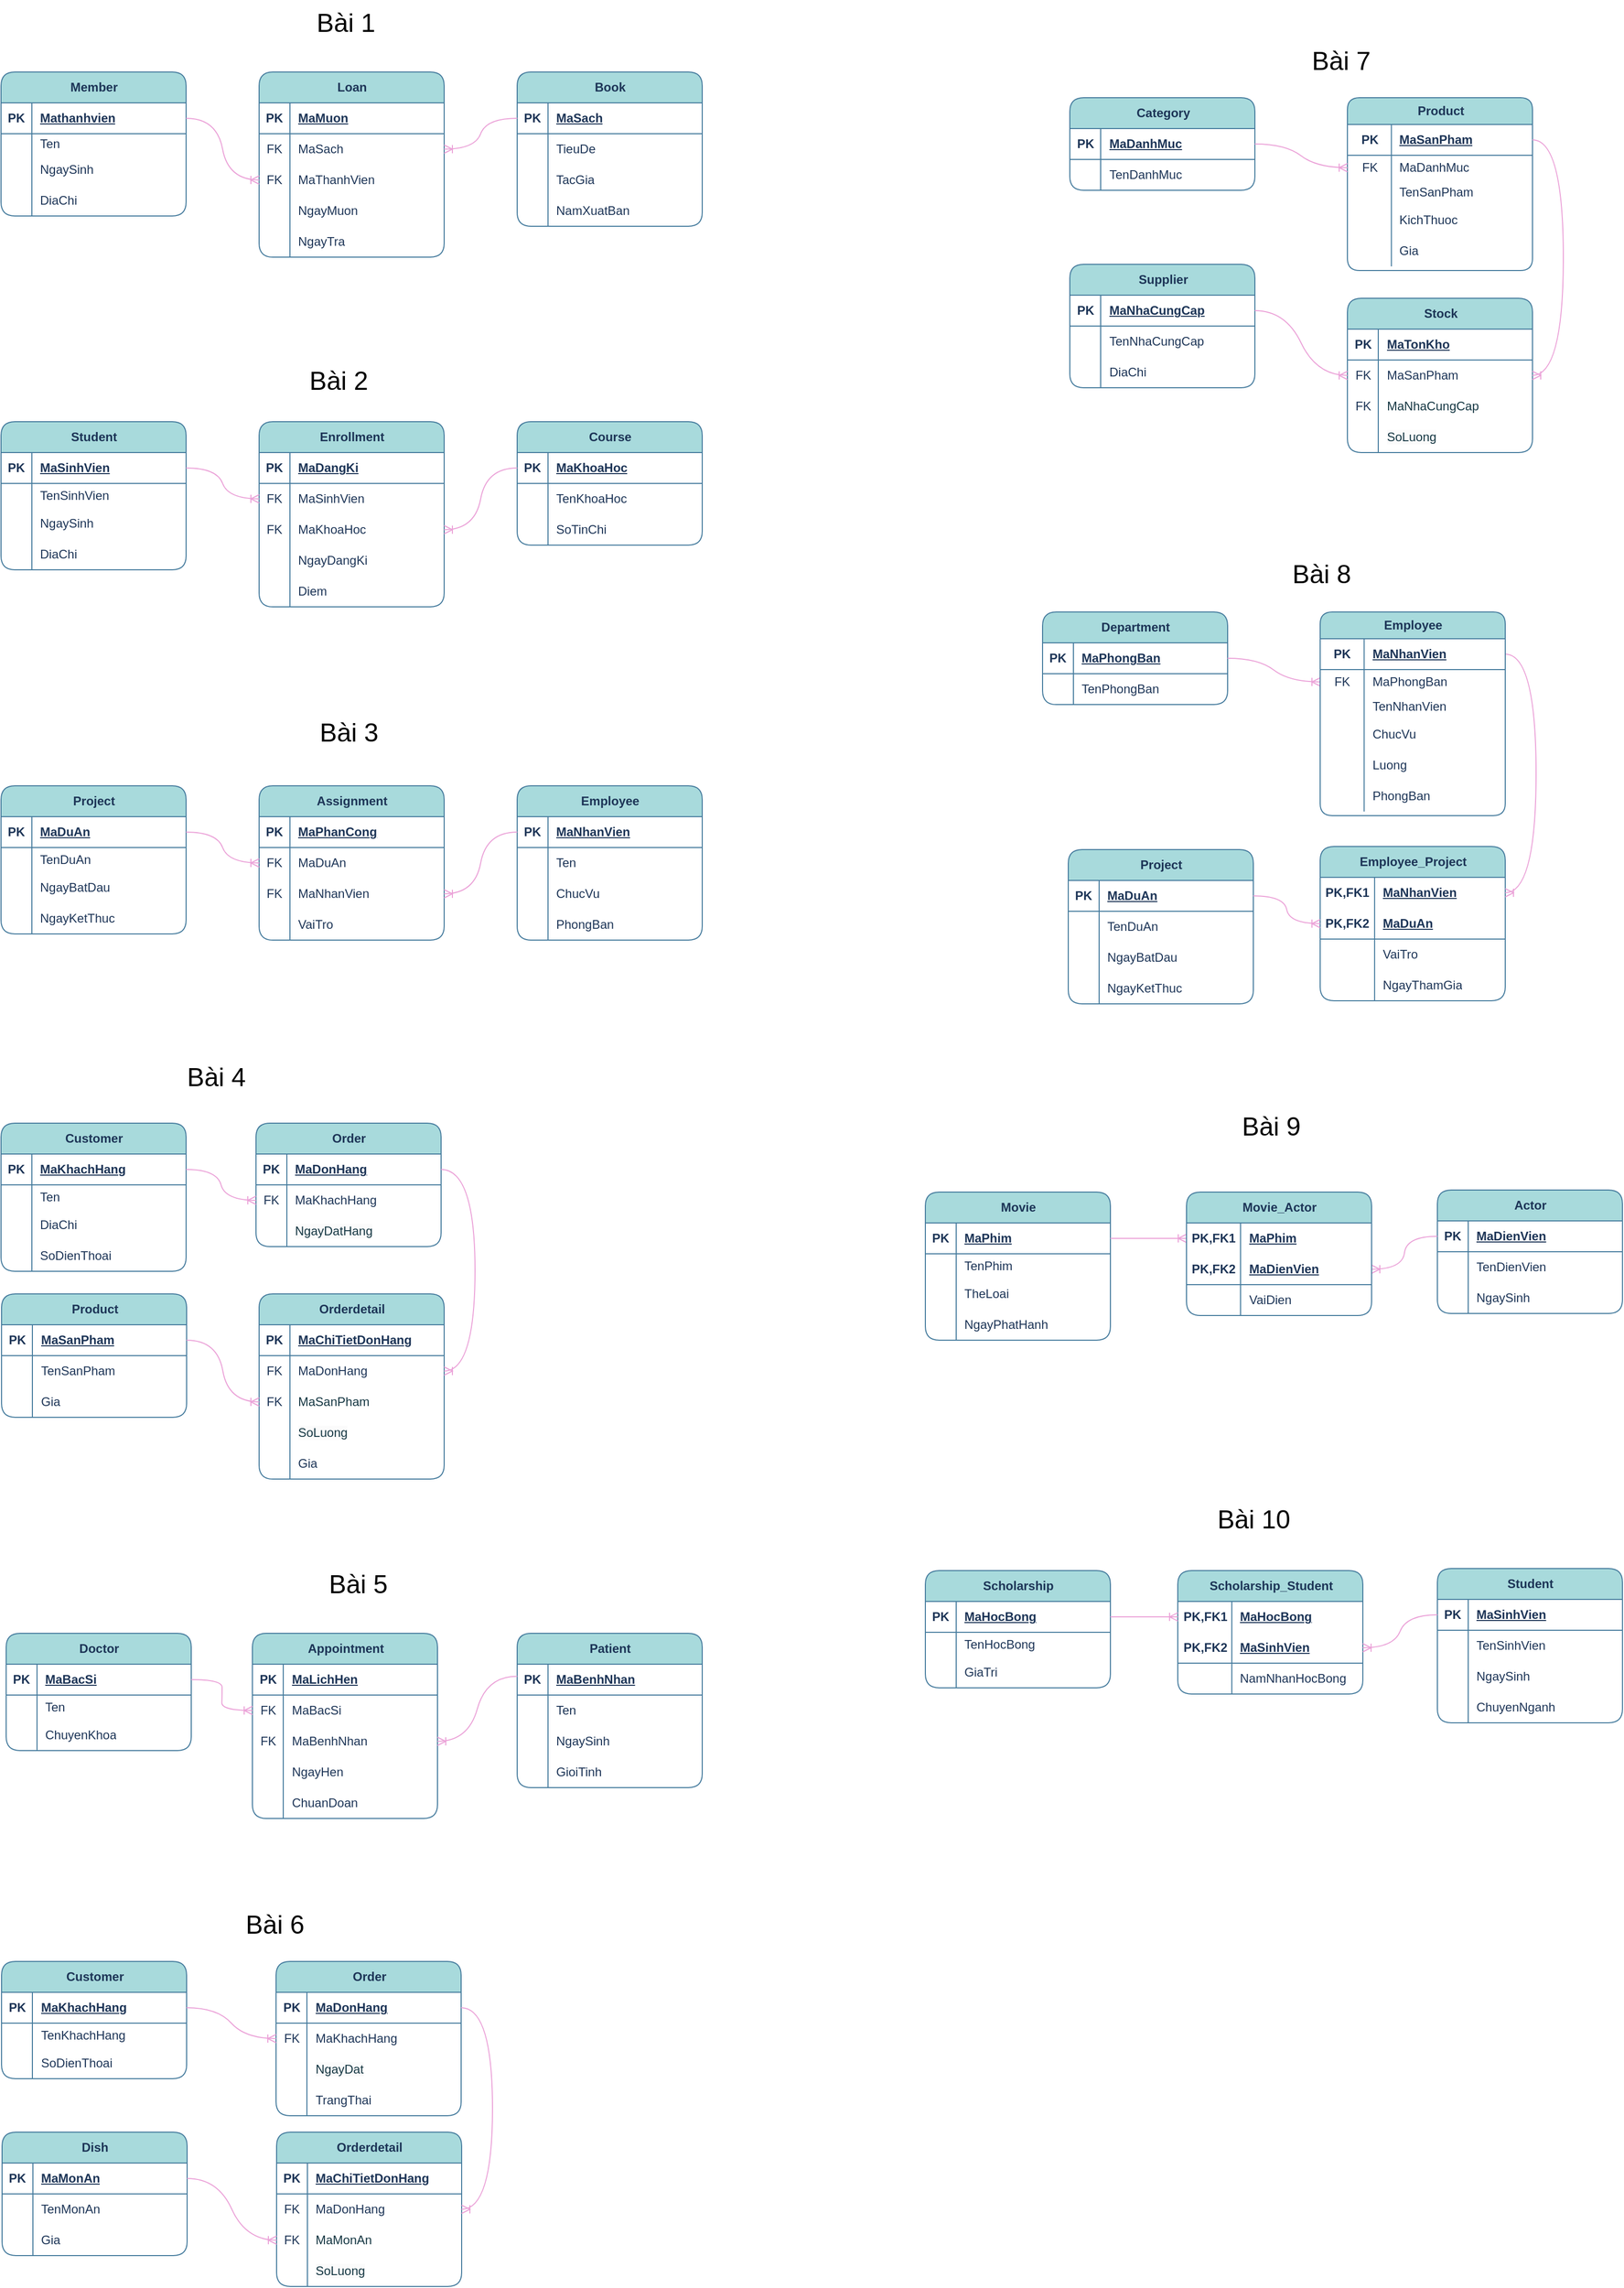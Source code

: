 <mxfile version="24.7.8">
  <diagram name="Page-1" id="-QoxRb-19Tc3g9TUn1o7">
    <mxGraphModel dx="3320" dy="2923" grid="0" gridSize="10" guides="1" tooltips="1" connect="1" arrows="1" fold="1" page="1" pageScale="1" pageWidth="1654" pageHeight="2336" background="#ffffff" math="0" shadow="0">
      <root>
        <mxCell id="0" />
        <mxCell id="1" parent="0" />
        <mxCell id="tHP6tUz6WN4zQKFXs4F_-1" value="Book" style="shape=table;startSize=30;container=1;collapsible=1;childLayout=tableLayout;fixedRows=1;rowLines=0;fontStyle=1;align=center;resizeLast=1;html=1;labelBackgroundColor=none;fillColor=#A8DADC;strokeColor=#457B9D;fontColor=#1D3557;rounded=1;movable=0;resizable=0;rotatable=0;deletable=0;editable=0;locked=1;connectable=0;" parent="1" vertex="1">
          <mxGeometry x="540" y="81" width="180" height="150" as="geometry">
            <mxRectangle x="130" y="403" width="61" height="30" as="alternateBounds" />
          </mxGeometry>
        </mxCell>
        <mxCell id="tHP6tUz6WN4zQKFXs4F_-2" value="" style="shape=tableRow;horizontal=0;startSize=0;swimlaneHead=0;swimlaneBody=0;fillColor=none;collapsible=0;dropTarget=0;points=[[0,0.5],[1,0.5]];portConstraint=eastwest;top=0;left=0;right=0;bottom=1;labelBackgroundColor=none;strokeColor=#457B9D;fontColor=#1D3557;rounded=1;movable=0;resizable=0;rotatable=0;deletable=0;editable=0;locked=1;connectable=0;" parent="tHP6tUz6WN4zQKFXs4F_-1" vertex="1">
          <mxGeometry y="30" width="180" height="30" as="geometry" />
        </mxCell>
        <mxCell id="tHP6tUz6WN4zQKFXs4F_-3" value="PK" style="shape=partialRectangle;connectable=0;fillColor=none;top=0;left=0;bottom=0;right=0;fontStyle=1;overflow=hidden;whiteSpace=wrap;html=1;labelBackgroundColor=none;strokeColor=#457B9D;fontColor=#1D3557;rounded=1;movable=0;resizable=0;rotatable=0;deletable=0;editable=0;locked=1;" parent="tHP6tUz6WN4zQKFXs4F_-2" vertex="1">
          <mxGeometry width="30" height="30" as="geometry">
            <mxRectangle width="30" height="30" as="alternateBounds" />
          </mxGeometry>
        </mxCell>
        <mxCell id="tHP6tUz6WN4zQKFXs4F_-4" value="MaSach" style="shape=partialRectangle;connectable=0;fillColor=none;top=0;left=0;bottom=0;right=0;align=left;spacingLeft=6;fontStyle=5;overflow=hidden;whiteSpace=wrap;html=1;labelBackgroundColor=none;strokeColor=#457B9D;fontColor=#1D3557;rounded=1;movable=0;resizable=0;rotatable=0;deletable=0;editable=0;locked=1;" parent="tHP6tUz6WN4zQKFXs4F_-2" vertex="1">
          <mxGeometry x="30" width="150" height="30" as="geometry">
            <mxRectangle width="150" height="30" as="alternateBounds" />
          </mxGeometry>
        </mxCell>
        <mxCell id="tHP6tUz6WN4zQKFXs4F_-8" value="" style="shape=tableRow;horizontal=0;startSize=0;swimlaneHead=0;swimlaneBody=0;fillColor=none;collapsible=0;dropTarget=0;points=[[0,0.5],[1,0.5]];portConstraint=eastwest;top=0;left=0;right=0;bottom=0;labelBackgroundColor=none;strokeColor=#457B9D;fontColor=#1D3557;rounded=1;movable=0;resizable=0;rotatable=0;deletable=0;editable=0;locked=1;connectable=0;" parent="tHP6tUz6WN4zQKFXs4F_-1" vertex="1">
          <mxGeometry y="60" width="180" height="30" as="geometry" />
        </mxCell>
        <mxCell id="tHP6tUz6WN4zQKFXs4F_-9" value="" style="shape=partialRectangle;connectable=0;fillColor=none;top=0;left=0;bottom=0;right=0;editable=0;overflow=hidden;whiteSpace=wrap;html=1;labelBackgroundColor=none;strokeColor=#457B9D;fontColor=#1D3557;rounded=1;movable=0;resizable=0;rotatable=0;deletable=0;locked=1;" parent="tHP6tUz6WN4zQKFXs4F_-8" vertex="1">
          <mxGeometry width="30" height="30" as="geometry">
            <mxRectangle width="30" height="30" as="alternateBounds" />
          </mxGeometry>
        </mxCell>
        <mxCell id="tHP6tUz6WN4zQKFXs4F_-10" value="TieuDe" style="shape=partialRectangle;connectable=0;fillColor=none;top=0;left=0;bottom=0;right=0;align=left;spacingLeft=6;overflow=hidden;whiteSpace=wrap;html=1;labelBackgroundColor=none;strokeColor=#457B9D;fontColor=#1D3557;rounded=1;movable=0;resizable=0;rotatable=0;deletable=0;editable=0;locked=1;" parent="tHP6tUz6WN4zQKFXs4F_-8" vertex="1">
          <mxGeometry x="30" width="150" height="30" as="geometry">
            <mxRectangle width="150" height="30" as="alternateBounds" />
          </mxGeometry>
        </mxCell>
        <mxCell id="tHP6tUz6WN4zQKFXs4F_-11" value="" style="shape=tableRow;horizontal=0;startSize=0;swimlaneHead=0;swimlaneBody=0;fillColor=none;collapsible=0;dropTarget=0;points=[[0,0.5],[1,0.5]];portConstraint=eastwest;top=0;left=0;right=0;bottom=0;labelBackgroundColor=none;strokeColor=#457B9D;fontColor=#1D3557;rounded=1;movable=0;resizable=0;rotatable=0;deletable=0;editable=0;locked=1;connectable=0;" parent="tHP6tUz6WN4zQKFXs4F_-1" vertex="1">
          <mxGeometry y="90" width="180" height="30" as="geometry" />
        </mxCell>
        <mxCell id="tHP6tUz6WN4zQKFXs4F_-12" value="" style="shape=partialRectangle;connectable=0;fillColor=none;top=0;left=0;bottom=0;right=0;editable=0;overflow=hidden;whiteSpace=wrap;html=1;labelBackgroundColor=none;strokeColor=#457B9D;fontColor=#1D3557;rounded=1;movable=0;resizable=0;rotatable=0;deletable=0;locked=1;" parent="tHP6tUz6WN4zQKFXs4F_-11" vertex="1">
          <mxGeometry width="30" height="30" as="geometry">
            <mxRectangle width="30" height="30" as="alternateBounds" />
          </mxGeometry>
        </mxCell>
        <mxCell id="tHP6tUz6WN4zQKFXs4F_-13" value="TacGia" style="shape=partialRectangle;connectable=0;fillColor=none;top=0;left=0;bottom=0;right=0;align=left;spacingLeft=6;overflow=hidden;whiteSpace=wrap;html=1;labelBackgroundColor=none;strokeColor=#457B9D;fontColor=#1D3557;rounded=1;movable=0;resizable=0;rotatable=0;deletable=0;editable=0;locked=1;" parent="tHP6tUz6WN4zQKFXs4F_-11" vertex="1">
          <mxGeometry x="30" width="150" height="30" as="geometry">
            <mxRectangle width="150" height="30" as="alternateBounds" />
          </mxGeometry>
        </mxCell>
        <mxCell id="tHP6tUz6WN4zQKFXs4F_-48" style="shape=tableRow;horizontal=0;startSize=0;swimlaneHead=0;swimlaneBody=0;fillColor=none;collapsible=0;dropTarget=0;points=[[0,0.5],[1,0.5]];portConstraint=eastwest;top=0;left=0;right=0;bottom=0;labelBackgroundColor=none;strokeColor=#457B9D;fontColor=#1D3557;rounded=1;movable=0;resizable=0;rotatable=0;deletable=0;editable=0;locked=1;connectable=0;" parent="tHP6tUz6WN4zQKFXs4F_-1" vertex="1">
          <mxGeometry y="120" width="180" height="30" as="geometry" />
        </mxCell>
        <mxCell id="tHP6tUz6WN4zQKFXs4F_-49" style="shape=partialRectangle;connectable=0;fillColor=none;top=0;left=0;bottom=0;right=0;editable=0;overflow=hidden;whiteSpace=wrap;html=1;labelBackgroundColor=none;strokeColor=#457B9D;fontColor=#1D3557;rounded=1;movable=0;resizable=0;rotatable=0;deletable=0;locked=1;" parent="tHP6tUz6WN4zQKFXs4F_-48" vertex="1">
          <mxGeometry width="30" height="30" as="geometry">
            <mxRectangle width="30" height="30" as="alternateBounds" />
          </mxGeometry>
        </mxCell>
        <mxCell id="tHP6tUz6WN4zQKFXs4F_-50" value="NamXuatBan" style="shape=partialRectangle;connectable=0;fillColor=none;top=0;left=0;bottom=0;right=0;align=left;spacingLeft=6;overflow=hidden;whiteSpace=wrap;html=1;labelBackgroundColor=none;strokeColor=#457B9D;fontColor=#1D3557;rounded=1;movable=0;resizable=0;rotatable=0;deletable=0;editable=0;locked=1;" parent="tHP6tUz6WN4zQKFXs4F_-48" vertex="1">
          <mxGeometry x="30" width="150" height="30" as="geometry">
            <mxRectangle width="150" height="30" as="alternateBounds" />
          </mxGeometry>
        </mxCell>
        <mxCell id="tHP6tUz6WN4zQKFXs4F_-14" value="Loan" style="shape=table;startSize=30;container=1;collapsible=1;childLayout=tableLayout;fixedRows=1;rowLines=0;fontStyle=1;align=center;resizeLast=1;html=1;labelBackgroundColor=none;fillColor=#A8DADC;strokeColor=#457B9D;fontColor=#1D3557;rounded=1;movable=0;resizable=0;rotatable=0;deletable=0;editable=0;locked=1;connectable=0;" parent="1" vertex="1">
          <mxGeometry x="289" y="81" width="180" height="180" as="geometry" />
        </mxCell>
        <mxCell id="tHP6tUz6WN4zQKFXs4F_-15" value="" style="shape=tableRow;horizontal=0;startSize=0;swimlaneHead=0;swimlaneBody=0;fillColor=none;collapsible=0;dropTarget=0;points=[[0,0.5],[1,0.5]];portConstraint=eastwest;top=0;left=0;right=0;bottom=1;labelBackgroundColor=none;strokeColor=#457B9D;fontColor=#1D3557;rounded=1;movable=0;resizable=0;rotatable=0;deletable=0;editable=0;locked=1;connectable=0;" parent="tHP6tUz6WN4zQKFXs4F_-14" vertex="1">
          <mxGeometry y="30" width="180" height="30" as="geometry" />
        </mxCell>
        <mxCell id="tHP6tUz6WN4zQKFXs4F_-16" value="PK" style="shape=partialRectangle;connectable=0;fillColor=none;top=0;left=0;bottom=0;right=0;fontStyle=1;overflow=hidden;whiteSpace=wrap;html=1;labelBackgroundColor=none;strokeColor=#457B9D;fontColor=#1D3557;rounded=1;movable=0;resizable=0;rotatable=0;deletable=0;editable=0;locked=1;" parent="tHP6tUz6WN4zQKFXs4F_-15" vertex="1">
          <mxGeometry width="30" height="30" as="geometry">
            <mxRectangle width="30" height="30" as="alternateBounds" />
          </mxGeometry>
        </mxCell>
        <mxCell id="tHP6tUz6WN4zQKFXs4F_-17" value="MaMuon" style="shape=partialRectangle;connectable=0;fillColor=none;top=0;left=0;bottom=0;right=0;align=left;spacingLeft=6;fontStyle=5;overflow=hidden;whiteSpace=wrap;html=1;labelBackgroundColor=none;strokeColor=#457B9D;fontColor=#1D3557;rounded=1;movable=0;resizable=0;rotatable=0;deletable=0;editable=0;locked=1;" parent="tHP6tUz6WN4zQKFXs4F_-15" vertex="1">
          <mxGeometry x="30" width="150" height="30" as="geometry">
            <mxRectangle width="150" height="30" as="alternateBounds" />
          </mxGeometry>
        </mxCell>
        <mxCell id="DoLFO8jPig0nXww8vM6d-4" style="shape=tableRow;horizontal=0;startSize=0;swimlaneHead=0;swimlaneBody=0;fillColor=none;collapsible=0;dropTarget=0;points=[[0,0.5],[1,0.5]];portConstraint=eastwest;top=0;left=0;right=0;bottom=0;labelBackgroundColor=none;strokeColor=#457B9D;fontColor=#1D3557;rounded=1;movable=0;resizable=0;rotatable=0;deletable=0;editable=0;locked=1;connectable=0;" parent="tHP6tUz6WN4zQKFXs4F_-14" vertex="1">
          <mxGeometry y="60" width="180" height="30" as="geometry" />
        </mxCell>
        <mxCell id="DoLFO8jPig0nXww8vM6d-5" value="FK" style="shape=partialRectangle;connectable=0;fillColor=none;top=0;left=0;bottom=0;right=0;editable=0;overflow=hidden;whiteSpace=wrap;html=1;labelBackgroundColor=none;strokeColor=#457B9D;fontColor=#1D3557;rounded=1;movable=0;resizable=0;rotatable=0;deletable=0;locked=1;" parent="DoLFO8jPig0nXww8vM6d-4" vertex="1">
          <mxGeometry width="30" height="30" as="geometry">
            <mxRectangle width="30" height="30" as="alternateBounds" />
          </mxGeometry>
        </mxCell>
        <mxCell id="DoLFO8jPig0nXww8vM6d-6" value="MaSach" style="shape=partialRectangle;connectable=0;fillColor=none;top=0;left=0;bottom=0;right=0;align=left;spacingLeft=6;overflow=hidden;whiteSpace=wrap;html=1;labelBackgroundColor=none;strokeColor=#457B9D;fontColor=#1D3557;rounded=1;movable=0;resizable=0;rotatable=0;deletable=0;editable=0;locked=1;" parent="DoLFO8jPig0nXww8vM6d-4" vertex="1">
          <mxGeometry x="30" width="150" height="30" as="geometry">
            <mxRectangle width="150" height="30" as="alternateBounds" />
          </mxGeometry>
        </mxCell>
        <mxCell id="DoLFO8jPig0nXww8vM6d-1" style="shape=tableRow;horizontal=0;startSize=0;swimlaneHead=0;swimlaneBody=0;fillColor=none;collapsible=0;dropTarget=0;points=[[0,0.5],[1,0.5]];portConstraint=eastwest;top=0;left=0;right=0;bottom=0;labelBackgroundColor=none;strokeColor=#457B9D;fontColor=#1D3557;rounded=1;movable=0;resizable=0;rotatable=0;deletable=0;editable=0;locked=1;connectable=0;" parent="tHP6tUz6WN4zQKFXs4F_-14" vertex="1">
          <mxGeometry y="90" width="180" height="30" as="geometry" />
        </mxCell>
        <mxCell id="DoLFO8jPig0nXww8vM6d-2" value="FK" style="shape=partialRectangle;connectable=0;fillColor=none;top=0;left=0;bottom=0;right=0;editable=0;overflow=hidden;whiteSpace=wrap;html=1;labelBackgroundColor=none;strokeColor=#457B9D;fontColor=#1D3557;rounded=1;movable=0;resizable=0;rotatable=0;deletable=0;locked=1;" parent="DoLFO8jPig0nXww8vM6d-1" vertex="1">
          <mxGeometry width="30" height="30" as="geometry">
            <mxRectangle width="30" height="30" as="alternateBounds" />
          </mxGeometry>
        </mxCell>
        <mxCell id="DoLFO8jPig0nXww8vM6d-3" value="MaThanhVien" style="shape=partialRectangle;connectable=0;fillColor=none;top=0;left=0;bottom=0;right=0;align=left;spacingLeft=6;overflow=hidden;whiteSpace=wrap;html=1;labelBackgroundColor=none;strokeColor=#457B9D;fontColor=#1D3557;rounded=1;movable=0;resizable=0;rotatable=0;deletable=0;editable=0;locked=1;" parent="DoLFO8jPig0nXww8vM6d-1" vertex="1">
          <mxGeometry x="30" width="150" height="30" as="geometry">
            <mxRectangle width="150" height="30" as="alternateBounds" />
          </mxGeometry>
        </mxCell>
        <mxCell id="tHP6tUz6WN4zQKFXs4F_-24" value="" style="shape=tableRow;horizontal=0;startSize=0;swimlaneHead=0;swimlaneBody=0;fillColor=none;collapsible=0;dropTarget=0;points=[[0,0.5],[1,0.5]];portConstraint=eastwest;top=0;left=0;right=0;bottom=0;labelBackgroundColor=none;strokeColor=#457B9D;fontColor=#1D3557;rounded=1;movable=0;resizable=0;rotatable=0;deletable=0;editable=0;locked=1;connectable=0;" parent="tHP6tUz6WN4zQKFXs4F_-14" vertex="1">
          <mxGeometry y="120" width="180" height="30" as="geometry" />
        </mxCell>
        <mxCell id="tHP6tUz6WN4zQKFXs4F_-25" value="" style="shape=partialRectangle;connectable=0;fillColor=none;top=0;left=0;bottom=0;right=0;editable=0;overflow=hidden;whiteSpace=wrap;html=1;labelBackgroundColor=none;strokeColor=#457B9D;fontColor=#1D3557;rounded=1;movable=0;resizable=0;rotatable=0;deletable=0;locked=1;" parent="tHP6tUz6WN4zQKFXs4F_-24" vertex="1">
          <mxGeometry width="30" height="30" as="geometry">
            <mxRectangle width="30" height="30" as="alternateBounds" />
          </mxGeometry>
        </mxCell>
        <mxCell id="tHP6tUz6WN4zQKFXs4F_-26" value="NgayMuon" style="shape=partialRectangle;connectable=0;fillColor=none;top=0;left=0;bottom=0;right=0;align=left;spacingLeft=6;overflow=hidden;whiteSpace=wrap;html=1;labelBackgroundColor=none;strokeColor=#457B9D;fontColor=#1D3557;rounded=1;movable=0;resizable=0;rotatable=0;deletable=0;editable=0;locked=1;" parent="tHP6tUz6WN4zQKFXs4F_-24" vertex="1">
          <mxGeometry x="30" width="150" height="30" as="geometry">
            <mxRectangle width="150" height="30" as="alternateBounds" />
          </mxGeometry>
        </mxCell>
        <mxCell id="tHP6tUz6WN4zQKFXs4F_-51" style="shape=tableRow;horizontal=0;startSize=0;swimlaneHead=0;swimlaneBody=0;fillColor=none;collapsible=0;dropTarget=0;points=[[0,0.5],[1,0.5]];portConstraint=eastwest;top=0;left=0;right=0;bottom=0;labelBackgroundColor=none;strokeColor=#457B9D;fontColor=#1D3557;rounded=1;movable=0;resizable=0;rotatable=0;deletable=0;editable=0;locked=1;connectable=0;" parent="tHP6tUz6WN4zQKFXs4F_-14" vertex="1">
          <mxGeometry y="150" width="180" height="30" as="geometry" />
        </mxCell>
        <mxCell id="tHP6tUz6WN4zQKFXs4F_-52" style="shape=partialRectangle;connectable=0;fillColor=none;top=0;left=0;bottom=0;right=0;editable=0;overflow=hidden;whiteSpace=wrap;html=1;labelBackgroundColor=none;strokeColor=#457B9D;fontColor=#1D3557;rounded=1;movable=0;resizable=0;rotatable=0;deletable=0;locked=1;" parent="tHP6tUz6WN4zQKFXs4F_-51" vertex="1">
          <mxGeometry width="30" height="30" as="geometry">
            <mxRectangle width="30" height="30" as="alternateBounds" />
          </mxGeometry>
        </mxCell>
        <mxCell id="tHP6tUz6WN4zQKFXs4F_-53" value="NgayTra" style="shape=partialRectangle;connectable=0;fillColor=none;top=0;left=0;bottom=0;right=0;align=left;spacingLeft=6;overflow=hidden;whiteSpace=wrap;html=1;labelBackgroundColor=none;strokeColor=#457B9D;fontColor=#1D3557;rounded=1;movable=0;resizable=0;rotatable=0;deletable=0;editable=0;locked=1;" parent="tHP6tUz6WN4zQKFXs4F_-51" vertex="1">
          <mxGeometry x="30" width="150" height="30" as="geometry">
            <mxRectangle width="150" height="30" as="alternateBounds" />
          </mxGeometry>
        </mxCell>
        <mxCell id="tHP6tUz6WN4zQKFXs4F_-27" value="Member" style="shape=table;startSize=30;container=1;collapsible=1;childLayout=tableLayout;fixedRows=1;rowLines=0;fontStyle=1;align=center;resizeLast=1;html=1;labelBackgroundColor=none;fillColor=#A8DADC;strokeColor=#457B9D;fontColor=#1D3557;rounded=1;movable=0;resizable=0;rotatable=0;deletable=0;editable=0;locked=1;connectable=0;" parent="1" vertex="1">
          <mxGeometry x="38" y="81" width="180" height="140" as="geometry" />
        </mxCell>
        <mxCell id="tHP6tUz6WN4zQKFXs4F_-28" value="" style="shape=tableRow;horizontal=0;startSize=0;swimlaneHead=0;swimlaneBody=0;fillColor=none;collapsible=0;dropTarget=0;points=[[0,0.5],[1,0.5]];portConstraint=eastwest;top=0;left=0;right=0;bottom=1;labelBackgroundColor=none;strokeColor=#457B9D;fontColor=#1D3557;rounded=1;movable=0;resizable=0;rotatable=0;deletable=0;editable=0;locked=1;connectable=0;" parent="tHP6tUz6WN4zQKFXs4F_-27" vertex="1">
          <mxGeometry y="30" width="180" height="30" as="geometry" />
        </mxCell>
        <mxCell id="tHP6tUz6WN4zQKFXs4F_-29" value="PK" style="shape=partialRectangle;connectable=0;fillColor=none;top=0;left=0;bottom=0;right=0;fontStyle=1;overflow=hidden;whiteSpace=wrap;html=1;labelBackgroundColor=none;strokeColor=#457B9D;fontColor=#1D3557;rounded=1;movable=0;resizable=0;rotatable=0;deletable=0;editable=0;locked=1;" parent="tHP6tUz6WN4zQKFXs4F_-28" vertex="1">
          <mxGeometry width="30" height="30" as="geometry">
            <mxRectangle width="30" height="30" as="alternateBounds" />
          </mxGeometry>
        </mxCell>
        <mxCell id="tHP6tUz6WN4zQKFXs4F_-30" value="Mathanhvien" style="shape=partialRectangle;connectable=0;fillColor=none;top=0;left=0;bottom=0;right=0;align=left;spacingLeft=6;fontStyle=5;overflow=hidden;whiteSpace=wrap;html=1;labelBackgroundColor=none;strokeColor=#457B9D;fontColor=#1D3557;rounded=1;movable=0;resizable=0;rotatable=0;deletable=0;editable=0;locked=1;" parent="tHP6tUz6WN4zQKFXs4F_-28" vertex="1">
          <mxGeometry x="30" width="150" height="30" as="geometry">
            <mxRectangle width="150" height="30" as="alternateBounds" />
          </mxGeometry>
        </mxCell>
        <mxCell id="tHP6tUz6WN4zQKFXs4F_-31" value="" style="shape=tableRow;horizontal=0;startSize=0;swimlaneHead=0;swimlaneBody=0;fillColor=none;collapsible=0;dropTarget=0;points=[[0,0.5],[1,0.5]];portConstraint=eastwest;top=0;left=0;right=0;bottom=0;labelBackgroundColor=none;strokeColor=#457B9D;fontColor=#1D3557;rounded=1;movable=0;resizable=0;rotatable=0;deletable=0;editable=0;locked=1;connectable=0;" parent="tHP6tUz6WN4zQKFXs4F_-27" vertex="1">
          <mxGeometry y="60" width="180" height="20" as="geometry" />
        </mxCell>
        <mxCell id="tHP6tUz6WN4zQKFXs4F_-32" value="" style="shape=partialRectangle;connectable=0;fillColor=none;top=0;left=0;bottom=0;right=0;editable=0;overflow=hidden;whiteSpace=wrap;html=1;labelBackgroundColor=none;strokeColor=#457B9D;fontColor=#1D3557;rounded=1;movable=0;resizable=0;rotatable=0;deletable=0;locked=1;" parent="tHP6tUz6WN4zQKFXs4F_-31" vertex="1">
          <mxGeometry width="30" height="20" as="geometry">
            <mxRectangle width="30" height="20" as="alternateBounds" />
          </mxGeometry>
        </mxCell>
        <mxCell id="tHP6tUz6WN4zQKFXs4F_-33" value="Ten" style="shape=partialRectangle;connectable=0;fillColor=none;top=0;left=0;bottom=0;right=0;align=left;spacingLeft=6;overflow=hidden;whiteSpace=wrap;html=1;labelBackgroundColor=none;strokeColor=#457B9D;fontColor=#1D3557;rounded=1;movable=0;resizable=0;rotatable=0;deletable=0;editable=0;locked=1;" parent="tHP6tUz6WN4zQKFXs4F_-31" vertex="1">
          <mxGeometry x="30" width="150" height="20" as="geometry">
            <mxRectangle width="150" height="20" as="alternateBounds" />
          </mxGeometry>
        </mxCell>
        <mxCell id="tHP6tUz6WN4zQKFXs4F_-34" value="" style="shape=tableRow;horizontal=0;startSize=0;swimlaneHead=0;swimlaneBody=0;fillColor=none;collapsible=0;dropTarget=0;points=[[0,0.5],[1,0.5]];portConstraint=eastwest;top=0;left=0;right=0;bottom=0;labelBackgroundColor=none;strokeColor=#457B9D;fontColor=#1D3557;rounded=1;movable=0;resizable=0;rotatable=0;deletable=0;editable=0;locked=1;connectable=0;" parent="tHP6tUz6WN4zQKFXs4F_-27" vertex="1">
          <mxGeometry y="80" width="180" height="30" as="geometry" />
        </mxCell>
        <mxCell id="tHP6tUz6WN4zQKFXs4F_-35" value="" style="shape=partialRectangle;connectable=0;fillColor=none;top=0;left=0;bottom=0;right=0;editable=0;overflow=hidden;whiteSpace=wrap;html=1;labelBackgroundColor=none;strokeColor=#457B9D;fontColor=#1D3557;rounded=1;movable=0;resizable=0;rotatable=0;deletable=0;locked=1;" parent="tHP6tUz6WN4zQKFXs4F_-34" vertex="1">
          <mxGeometry width="30" height="30" as="geometry">
            <mxRectangle width="30" height="30" as="alternateBounds" />
          </mxGeometry>
        </mxCell>
        <mxCell id="tHP6tUz6WN4zQKFXs4F_-36" value="NgaySinh" style="shape=partialRectangle;connectable=0;fillColor=none;top=0;left=0;bottom=0;right=0;align=left;spacingLeft=6;overflow=hidden;whiteSpace=wrap;html=1;labelBackgroundColor=none;strokeColor=#457B9D;fontColor=#1D3557;rounded=1;movable=0;resizable=0;rotatable=0;deletable=0;editable=0;locked=1;" parent="tHP6tUz6WN4zQKFXs4F_-34" vertex="1">
          <mxGeometry x="30" width="150" height="30" as="geometry">
            <mxRectangle width="150" height="30" as="alternateBounds" />
          </mxGeometry>
        </mxCell>
        <mxCell id="tHP6tUz6WN4zQKFXs4F_-37" value="" style="shape=tableRow;horizontal=0;startSize=0;swimlaneHead=0;swimlaneBody=0;fillColor=none;collapsible=0;dropTarget=0;points=[[0,0.5],[1,0.5]];portConstraint=eastwest;top=0;left=0;right=0;bottom=0;labelBackgroundColor=none;strokeColor=#457B9D;fontColor=#1D3557;rounded=1;movable=0;resizable=0;rotatable=0;deletable=0;editable=0;locked=1;connectable=0;" parent="tHP6tUz6WN4zQKFXs4F_-27" vertex="1">
          <mxGeometry y="110" width="180" height="30" as="geometry" />
        </mxCell>
        <mxCell id="tHP6tUz6WN4zQKFXs4F_-38" value="" style="shape=partialRectangle;connectable=0;fillColor=none;top=0;left=0;bottom=0;right=0;editable=0;overflow=hidden;whiteSpace=wrap;html=1;labelBackgroundColor=none;strokeColor=#457B9D;fontColor=#1D3557;rounded=1;movable=0;resizable=0;rotatable=0;deletable=0;locked=1;" parent="tHP6tUz6WN4zQKFXs4F_-37" vertex="1">
          <mxGeometry width="30" height="30" as="geometry">
            <mxRectangle width="30" height="30" as="alternateBounds" />
          </mxGeometry>
        </mxCell>
        <mxCell id="tHP6tUz6WN4zQKFXs4F_-39" value="DiaChi" style="shape=partialRectangle;connectable=0;fillColor=none;top=0;left=0;bottom=0;right=0;align=left;spacingLeft=6;overflow=hidden;whiteSpace=wrap;html=1;labelBackgroundColor=none;strokeColor=#457B9D;fontColor=#1D3557;rounded=1;movable=0;resizable=0;rotatable=0;deletable=0;editable=0;locked=1;" parent="tHP6tUz6WN4zQKFXs4F_-37" vertex="1">
          <mxGeometry x="30" width="150" height="30" as="geometry">
            <mxRectangle width="150" height="30" as="alternateBounds" />
          </mxGeometry>
        </mxCell>
        <mxCell id="tHP6tUz6WN4zQKFXs4F_-106" value="" style="edgeStyle=entityRelationEdgeStyle;fontSize=12;html=1;endArrow=ERoneToMany;rounded=0;entryX=1;entryY=0.5;entryDx=0;entryDy=0;exitX=0;exitY=0.5;exitDx=0;exitDy=0;labelBackgroundColor=none;strokeColor=#eba2d8;fontColor=default;curved=1;align=center;verticalAlign=middle;fontFamily=Helvetica;fillColor=#e1d5e7;movable=0;resizable=0;rotatable=0;deletable=0;editable=0;locked=1;connectable=0;" parent="1" source="tHP6tUz6WN4zQKFXs4F_-2" target="DoLFO8jPig0nXww8vM6d-4" edge="1">
          <mxGeometry width="100" height="100" relative="1" as="geometry">
            <mxPoint x="666" y="164" as="sourcePoint" />
            <mxPoint x="565" y="194.0" as="targetPoint" />
          </mxGeometry>
        </mxCell>
        <mxCell id="tHP6tUz6WN4zQKFXs4F_-125" value="Course" style="shape=table;startSize=30;container=1;collapsible=1;childLayout=tableLayout;fixedRows=1;rowLines=0;fontStyle=1;align=center;resizeLast=1;html=1;labelBackgroundColor=none;fillColor=#A8DADC;strokeColor=#457B9D;fontColor=#1D3557;rounded=1;movable=0;resizable=0;rotatable=0;deletable=0;editable=0;locked=1;connectable=0;" parent="1" vertex="1">
          <mxGeometry x="540" y="421" width="180" height="120" as="geometry" />
        </mxCell>
        <mxCell id="tHP6tUz6WN4zQKFXs4F_-126" value="" style="shape=tableRow;horizontal=0;startSize=0;swimlaneHead=0;swimlaneBody=0;fillColor=none;collapsible=0;dropTarget=0;points=[[0,0.5],[1,0.5]];portConstraint=eastwest;top=0;left=0;right=0;bottom=1;labelBackgroundColor=none;strokeColor=#457B9D;fontColor=#1D3557;rounded=1;movable=0;resizable=0;rotatable=0;deletable=0;editable=0;locked=1;connectable=0;" parent="tHP6tUz6WN4zQKFXs4F_-125" vertex="1">
          <mxGeometry y="30" width="180" height="30" as="geometry" />
        </mxCell>
        <mxCell id="tHP6tUz6WN4zQKFXs4F_-127" value="PK" style="shape=partialRectangle;connectable=0;fillColor=none;top=0;left=0;bottom=0;right=0;fontStyle=1;overflow=hidden;whiteSpace=wrap;html=1;labelBackgroundColor=none;strokeColor=#457B9D;fontColor=#1D3557;rounded=1;movable=0;resizable=0;rotatable=0;deletable=0;editable=0;locked=1;" parent="tHP6tUz6WN4zQKFXs4F_-126" vertex="1">
          <mxGeometry width="30" height="30" as="geometry">
            <mxRectangle width="30" height="30" as="alternateBounds" />
          </mxGeometry>
        </mxCell>
        <mxCell id="tHP6tUz6WN4zQKFXs4F_-128" value="MaKhoaHoc" style="shape=partialRectangle;connectable=0;fillColor=none;top=0;left=0;bottom=0;right=0;align=left;spacingLeft=6;fontStyle=5;overflow=hidden;whiteSpace=wrap;html=1;labelBackgroundColor=none;strokeColor=#457B9D;fontColor=#1D3557;rounded=1;movable=0;resizable=0;rotatable=0;deletable=0;editable=0;locked=1;" parent="tHP6tUz6WN4zQKFXs4F_-126" vertex="1">
          <mxGeometry x="30" width="150" height="30" as="geometry">
            <mxRectangle width="150" height="30" as="alternateBounds" />
          </mxGeometry>
        </mxCell>
        <mxCell id="tHP6tUz6WN4zQKFXs4F_-135" value="" style="shape=tableRow;horizontal=0;startSize=0;swimlaneHead=0;swimlaneBody=0;fillColor=none;collapsible=0;dropTarget=0;points=[[0,0.5],[1,0.5]];portConstraint=eastwest;top=0;left=0;right=0;bottom=0;labelBackgroundColor=none;strokeColor=#457B9D;fontColor=#1D3557;rounded=1;movable=0;resizable=0;rotatable=0;deletable=0;editable=0;locked=1;connectable=0;" parent="tHP6tUz6WN4zQKFXs4F_-125" vertex="1">
          <mxGeometry y="60" width="180" height="30" as="geometry" />
        </mxCell>
        <mxCell id="tHP6tUz6WN4zQKFXs4F_-136" value="" style="shape=partialRectangle;connectable=0;fillColor=none;top=0;left=0;bottom=0;right=0;editable=0;overflow=hidden;whiteSpace=wrap;html=1;labelBackgroundColor=none;strokeColor=#457B9D;fontColor=#1D3557;rounded=1;movable=0;resizable=0;rotatable=0;deletable=0;locked=1;" parent="tHP6tUz6WN4zQKFXs4F_-135" vertex="1">
          <mxGeometry width="30" height="30" as="geometry">
            <mxRectangle width="30" height="30" as="alternateBounds" />
          </mxGeometry>
        </mxCell>
        <mxCell id="tHP6tUz6WN4zQKFXs4F_-137" value="TenKhoaHoc" style="shape=partialRectangle;connectable=0;fillColor=none;top=0;left=0;bottom=0;right=0;align=left;spacingLeft=6;overflow=hidden;whiteSpace=wrap;html=1;labelBackgroundColor=none;strokeColor=#457B9D;fontColor=#1D3557;rounded=1;movable=0;resizable=0;rotatable=0;deletable=0;editable=0;locked=1;" parent="tHP6tUz6WN4zQKFXs4F_-135" vertex="1">
          <mxGeometry x="30" width="150" height="30" as="geometry">
            <mxRectangle width="150" height="30" as="alternateBounds" />
          </mxGeometry>
        </mxCell>
        <mxCell id="tHP6tUz6WN4zQKFXs4F_-138" style="shape=tableRow;horizontal=0;startSize=0;swimlaneHead=0;swimlaneBody=0;fillColor=none;collapsible=0;dropTarget=0;points=[[0,0.5],[1,0.5]];portConstraint=eastwest;top=0;left=0;right=0;bottom=0;labelBackgroundColor=none;strokeColor=#457B9D;fontColor=#1D3557;rounded=1;movable=0;resizable=0;rotatable=0;deletable=0;editable=0;locked=1;connectable=0;" parent="tHP6tUz6WN4zQKFXs4F_-125" vertex="1">
          <mxGeometry y="90" width="180" height="30" as="geometry" />
        </mxCell>
        <mxCell id="tHP6tUz6WN4zQKFXs4F_-139" style="shape=partialRectangle;connectable=0;fillColor=none;top=0;left=0;bottom=0;right=0;editable=0;overflow=hidden;whiteSpace=wrap;html=1;labelBackgroundColor=none;strokeColor=#457B9D;fontColor=#1D3557;rounded=1;movable=0;resizable=0;rotatable=0;deletable=0;locked=1;" parent="tHP6tUz6WN4zQKFXs4F_-138" vertex="1">
          <mxGeometry width="30" height="30" as="geometry">
            <mxRectangle width="30" height="30" as="alternateBounds" />
          </mxGeometry>
        </mxCell>
        <mxCell id="tHP6tUz6WN4zQKFXs4F_-140" value="SoTinChi" style="shape=partialRectangle;connectable=0;fillColor=none;top=0;left=0;bottom=0;right=0;align=left;spacingLeft=6;overflow=hidden;whiteSpace=wrap;html=1;labelBackgroundColor=none;strokeColor=#457B9D;fontColor=#1D3557;rounded=1;movable=0;resizable=0;rotatable=0;deletable=0;editable=0;locked=1;" parent="tHP6tUz6WN4zQKFXs4F_-138" vertex="1">
          <mxGeometry x="30" width="150" height="30" as="geometry">
            <mxRectangle width="150" height="30" as="alternateBounds" />
          </mxGeometry>
        </mxCell>
        <mxCell id="tHP6tUz6WN4zQKFXs4F_-141" value="Student" style="shape=table;startSize=30;container=1;collapsible=1;childLayout=tableLayout;fixedRows=1;rowLines=0;fontStyle=1;align=center;resizeLast=1;html=1;labelBackgroundColor=none;fillColor=#A8DADC;strokeColor=#457B9D;fontColor=#1D3557;rounded=1;movable=0;resizable=0;rotatable=0;deletable=0;editable=0;locked=1;connectable=0;" parent="1" vertex="1">
          <mxGeometry x="38" y="421" width="180" height="144" as="geometry" />
        </mxCell>
        <mxCell id="tHP6tUz6WN4zQKFXs4F_-142" value="" style="shape=tableRow;horizontal=0;startSize=0;swimlaneHead=0;swimlaneBody=0;fillColor=none;collapsible=0;dropTarget=0;points=[[0,0.5],[1,0.5]];portConstraint=eastwest;top=0;left=0;right=0;bottom=1;labelBackgroundColor=none;strokeColor=#457B9D;fontColor=#1D3557;rounded=1;movable=0;resizable=0;rotatable=0;deletable=0;editable=0;locked=1;connectable=0;" parent="tHP6tUz6WN4zQKFXs4F_-141" vertex="1">
          <mxGeometry y="30" width="180" height="30" as="geometry" />
        </mxCell>
        <mxCell id="tHP6tUz6WN4zQKFXs4F_-143" value="PK" style="shape=partialRectangle;connectable=0;fillColor=none;top=0;left=0;bottom=0;right=0;fontStyle=1;overflow=hidden;whiteSpace=wrap;html=1;labelBackgroundColor=none;strokeColor=#457B9D;fontColor=#1D3557;rounded=1;movable=0;resizable=0;rotatable=0;deletable=0;editable=0;locked=1;" parent="tHP6tUz6WN4zQKFXs4F_-142" vertex="1">
          <mxGeometry width="30" height="30" as="geometry">
            <mxRectangle width="30" height="30" as="alternateBounds" />
          </mxGeometry>
        </mxCell>
        <mxCell id="tHP6tUz6WN4zQKFXs4F_-144" value="MaSinhVien" style="shape=partialRectangle;connectable=0;fillColor=none;top=0;left=0;bottom=0;right=0;align=left;spacingLeft=6;fontStyle=5;overflow=hidden;whiteSpace=wrap;html=1;labelBackgroundColor=none;strokeColor=#457B9D;fontColor=#1D3557;rounded=1;movable=0;resizable=0;rotatable=0;deletable=0;editable=0;locked=1;" parent="tHP6tUz6WN4zQKFXs4F_-142" vertex="1">
          <mxGeometry x="30" width="150" height="30" as="geometry">
            <mxRectangle width="150" height="30" as="alternateBounds" />
          </mxGeometry>
        </mxCell>
        <mxCell id="tHP6tUz6WN4zQKFXs4F_-145" value="" style="shape=tableRow;horizontal=0;startSize=0;swimlaneHead=0;swimlaneBody=0;fillColor=none;collapsible=0;dropTarget=0;points=[[0,0.5],[1,0.5]];portConstraint=eastwest;top=0;left=0;right=0;bottom=0;labelBackgroundColor=none;strokeColor=#457B9D;fontColor=#1D3557;rounded=1;movable=0;resizable=0;rotatable=0;deletable=0;editable=0;locked=1;connectable=0;" parent="tHP6tUz6WN4zQKFXs4F_-141" vertex="1">
          <mxGeometry y="60" width="180" height="24" as="geometry" />
        </mxCell>
        <mxCell id="tHP6tUz6WN4zQKFXs4F_-146" value="" style="shape=partialRectangle;connectable=0;fillColor=none;top=0;left=0;bottom=0;right=0;editable=0;overflow=hidden;whiteSpace=wrap;html=1;labelBackgroundColor=none;strokeColor=#457B9D;fontColor=#1D3557;rounded=1;movable=0;resizable=0;rotatable=0;deletable=0;locked=1;" parent="tHP6tUz6WN4zQKFXs4F_-145" vertex="1">
          <mxGeometry width="30" height="24" as="geometry">
            <mxRectangle width="30" height="24" as="alternateBounds" />
          </mxGeometry>
        </mxCell>
        <mxCell id="tHP6tUz6WN4zQKFXs4F_-147" value="TenSinhVien" style="shape=partialRectangle;connectable=0;fillColor=none;top=0;left=0;bottom=0;right=0;align=left;spacingLeft=6;overflow=hidden;whiteSpace=wrap;html=1;labelBackgroundColor=none;strokeColor=#457B9D;fontColor=#1D3557;rounded=1;movable=0;resizable=0;rotatable=0;deletable=0;editable=0;locked=1;" parent="tHP6tUz6WN4zQKFXs4F_-145" vertex="1">
          <mxGeometry x="30" width="150" height="24" as="geometry">
            <mxRectangle width="150" height="24" as="alternateBounds" />
          </mxGeometry>
        </mxCell>
        <mxCell id="tHP6tUz6WN4zQKFXs4F_-148" value="" style="shape=tableRow;horizontal=0;startSize=0;swimlaneHead=0;swimlaneBody=0;fillColor=none;collapsible=0;dropTarget=0;points=[[0,0.5],[1,0.5]];portConstraint=eastwest;top=0;left=0;right=0;bottom=0;labelBackgroundColor=none;strokeColor=#457B9D;fontColor=#1D3557;rounded=1;movable=0;resizable=0;rotatable=0;deletable=0;editable=0;locked=1;connectable=0;" parent="tHP6tUz6WN4zQKFXs4F_-141" vertex="1">
          <mxGeometry y="84" width="180" height="30" as="geometry" />
        </mxCell>
        <mxCell id="tHP6tUz6WN4zQKFXs4F_-149" value="" style="shape=partialRectangle;connectable=0;fillColor=none;top=0;left=0;bottom=0;right=0;editable=0;overflow=hidden;whiteSpace=wrap;html=1;labelBackgroundColor=none;strokeColor=#457B9D;fontColor=#1D3557;rounded=1;movable=0;resizable=0;rotatable=0;deletable=0;locked=1;" parent="tHP6tUz6WN4zQKFXs4F_-148" vertex="1">
          <mxGeometry width="30" height="30" as="geometry">
            <mxRectangle width="30" height="30" as="alternateBounds" />
          </mxGeometry>
        </mxCell>
        <mxCell id="tHP6tUz6WN4zQKFXs4F_-150" value="NgaySinh" style="shape=partialRectangle;connectable=0;fillColor=none;top=0;left=0;bottom=0;right=0;align=left;spacingLeft=6;overflow=hidden;whiteSpace=wrap;html=1;labelBackgroundColor=none;strokeColor=#457B9D;fontColor=#1D3557;rounded=1;movable=0;resizable=0;rotatable=0;deletable=0;editable=0;locked=1;" parent="tHP6tUz6WN4zQKFXs4F_-148" vertex="1">
          <mxGeometry x="30" width="150" height="30" as="geometry">
            <mxRectangle width="150" height="30" as="alternateBounds" />
          </mxGeometry>
        </mxCell>
        <mxCell id="tHP6tUz6WN4zQKFXs4F_-151" value="" style="shape=tableRow;horizontal=0;startSize=0;swimlaneHead=0;swimlaneBody=0;fillColor=none;collapsible=0;dropTarget=0;points=[[0,0.5],[1,0.5]];portConstraint=eastwest;top=0;left=0;right=0;bottom=0;labelBackgroundColor=none;strokeColor=#457B9D;fontColor=#1D3557;rounded=1;movable=0;resizable=0;rotatable=0;deletable=0;editable=0;locked=1;connectable=0;" parent="tHP6tUz6WN4zQKFXs4F_-141" vertex="1">
          <mxGeometry y="114" width="180" height="30" as="geometry" />
        </mxCell>
        <mxCell id="tHP6tUz6WN4zQKFXs4F_-152" value="" style="shape=partialRectangle;connectable=0;fillColor=none;top=0;left=0;bottom=0;right=0;editable=0;overflow=hidden;whiteSpace=wrap;html=1;labelBackgroundColor=none;strokeColor=#457B9D;fontColor=#1D3557;rounded=1;movable=0;resizable=0;rotatable=0;deletable=0;locked=1;" parent="tHP6tUz6WN4zQKFXs4F_-151" vertex="1">
          <mxGeometry width="30" height="30" as="geometry">
            <mxRectangle width="30" height="30" as="alternateBounds" />
          </mxGeometry>
        </mxCell>
        <mxCell id="tHP6tUz6WN4zQKFXs4F_-153" value="DiaChi" style="shape=partialRectangle;connectable=0;fillColor=none;top=0;left=0;bottom=0;right=0;align=left;spacingLeft=6;overflow=hidden;whiteSpace=wrap;html=1;labelBackgroundColor=none;strokeColor=#457B9D;fontColor=#1D3557;rounded=1;movable=0;resizable=0;rotatable=0;deletable=0;editable=0;locked=1;" parent="tHP6tUz6WN4zQKFXs4F_-151" vertex="1">
          <mxGeometry x="30" width="150" height="30" as="geometry">
            <mxRectangle width="150" height="30" as="alternateBounds" />
          </mxGeometry>
        </mxCell>
        <mxCell id="tHP6tUz6WN4zQKFXs4F_-160" value="" style="edgeStyle=entityRelationEdgeStyle;fontSize=12;html=1;endArrow=ERoneToMany;rounded=0;entryX=0;entryY=0.5;entryDx=0;entryDy=0;exitX=1;exitY=0.5;exitDx=0;exitDy=0;labelBackgroundColor=none;fontColor=default;fillColor=#e1d5e7;strokeColor=#eba2d8;curved=1;movable=0;resizable=0;rotatable=0;deletable=0;editable=0;locked=1;connectable=0;strokeWidth=1;" parent="1" source="tHP6tUz6WN4zQKFXs4F_-28" target="DoLFO8jPig0nXww8vM6d-1" edge="1">
          <mxGeometry width="100" height="100" relative="1" as="geometry">
            <mxPoint x="227" y="132" as="sourcePoint" />
            <mxPoint x="320" y="156.0" as="targetPoint" />
          </mxGeometry>
        </mxCell>
        <mxCell id="tHP6tUz6WN4zQKFXs4F_-164" value="Enrollment" style="shape=table;startSize=30;container=1;collapsible=1;childLayout=tableLayout;fixedRows=1;rowLines=0;fontStyle=1;align=center;resizeLast=1;html=1;labelBackgroundColor=none;fillColor=#A8DADC;strokeColor=#457B9D;fontColor=#1D3557;rounded=1;movable=0;resizable=0;rotatable=0;deletable=0;editable=0;locked=1;connectable=0;" parent="1" vertex="1">
          <mxGeometry x="289" y="421" width="180" height="180" as="geometry" />
        </mxCell>
        <mxCell id="tHP6tUz6WN4zQKFXs4F_-165" value="" style="shape=tableRow;horizontal=0;startSize=0;swimlaneHead=0;swimlaneBody=0;fillColor=none;collapsible=0;dropTarget=0;points=[[0,0.5],[1,0.5]];portConstraint=eastwest;top=0;left=0;right=0;bottom=1;labelBackgroundColor=none;strokeColor=#457B9D;fontColor=#1D3557;rounded=1;movable=0;resizable=0;rotatable=0;deletable=0;editable=0;locked=1;connectable=0;" parent="tHP6tUz6WN4zQKFXs4F_-164" vertex="1">
          <mxGeometry y="30" width="180" height="30" as="geometry" />
        </mxCell>
        <mxCell id="tHP6tUz6WN4zQKFXs4F_-166" value="PK" style="shape=partialRectangle;connectable=0;fillColor=none;top=0;left=0;bottom=0;right=0;fontStyle=1;overflow=hidden;whiteSpace=wrap;html=1;labelBackgroundColor=none;strokeColor=#457B9D;fontColor=#1D3557;rounded=1;movable=0;resizable=0;rotatable=0;deletable=0;editable=0;locked=1;" parent="tHP6tUz6WN4zQKFXs4F_-165" vertex="1">
          <mxGeometry width="30" height="30" as="geometry">
            <mxRectangle width="30" height="30" as="alternateBounds" />
          </mxGeometry>
        </mxCell>
        <mxCell id="tHP6tUz6WN4zQKFXs4F_-167" value="MaDangKi" style="shape=partialRectangle;connectable=0;fillColor=none;top=0;left=0;bottom=0;right=0;align=left;spacingLeft=6;fontStyle=5;overflow=hidden;whiteSpace=wrap;html=1;labelBackgroundColor=none;strokeColor=#457B9D;fontColor=#1D3557;rounded=1;movable=0;resizable=0;rotatable=0;deletable=0;editable=0;locked=1;" parent="tHP6tUz6WN4zQKFXs4F_-165" vertex="1">
          <mxGeometry x="30" width="150" height="30" as="geometry">
            <mxRectangle width="150" height="30" as="alternateBounds" />
          </mxGeometry>
        </mxCell>
        <mxCell id="DoLFO8jPig0nXww8vM6d-7" style="shape=tableRow;horizontal=0;startSize=0;swimlaneHead=0;swimlaneBody=0;fillColor=none;collapsible=0;dropTarget=0;points=[[0,0.5],[1,0.5]];portConstraint=eastwest;top=0;left=0;right=0;bottom=0;labelBackgroundColor=none;strokeColor=#457B9D;fontColor=#1D3557;rounded=1;movable=0;resizable=0;rotatable=0;deletable=0;editable=0;locked=1;connectable=0;" parent="tHP6tUz6WN4zQKFXs4F_-164" vertex="1">
          <mxGeometry y="60" width="180" height="30" as="geometry" />
        </mxCell>
        <mxCell id="DoLFO8jPig0nXww8vM6d-8" value="FK" style="shape=partialRectangle;connectable=0;fillColor=none;top=0;left=0;bottom=0;right=0;editable=0;overflow=hidden;whiteSpace=wrap;html=1;labelBackgroundColor=none;strokeColor=#457B9D;fontColor=#1D3557;rounded=1;movable=0;resizable=0;rotatable=0;deletable=0;locked=1;" parent="DoLFO8jPig0nXww8vM6d-7" vertex="1">
          <mxGeometry width="30" height="30" as="geometry">
            <mxRectangle width="30" height="30" as="alternateBounds" />
          </mxGeometry>
        </mxCell>
        <mxCell id="DoLFO8jPig0nXww8vM6d-9" value="MaSinhVien" style="shape=partialRectangle;connectable=0;fillColor=none;top=0;left=0;bottom=0;right=0;align=left;spacingLeft=6;overflow=hidden;whiteSpace=wrap;html=1;labelBackgroundColor=none;strokeColor=#457B9D;fontColor=#1D3557;rounded=1;movable=0;resizable=0;rotatable=0;deletable=0;editable=0;locked=1;" parent="DoLFO8jPig0nXww8vM6d-7" vertex="1">
          <mxGeometry x="30" width="150" height="30" as="geometry">
            <mxRectangle width="150" height="30" as="alternateBounds" />
          </mxGeometry>
        </mxCell>
        <mxCell id="DoLFO8jPig0nXww8vM6d-10" style="shape=tableRow;horizontal=0;startSize=0;swimlaneHead=0;swimlaneBody=0;fillColor=none;collapsible=0;dropTarget=0;points=[[0,0.5],[1,0.5]];portConstraint=eastwest;top=0;left=0;right=0;bottom=0;labelBackgroundColor=none;strokeColor=#457B9D;fontColor=#1D3557;rounded=1;movable=0;resizable=0;rotatable=0;deletable=0;editable=0;locked=1;connectable=0;" parent="tHP6tUz6WN4zQKFXs4F_-164" vertex="1">
          <mxGeometry y="90" width="180" height="30" as="geometry" />
        </mxCell>
        <mxCell id="DoLFO8jPig0nXww8vM6d-11" value="FK" style="shape=partialRectangle;connectable=0;fillColor=none;top=0;left=0;bottom=0;right=0;editable=0;overflow=hidden;whiteSpace=wrap;html=1;labelBackgroundColor=none;strokeColor=#457B9D;fontColor=#1D3557;rounded=1;movable=0;resizable=0;rotatable=0;deletable=0;locked=1;" parent="DoLFO8jPig0nXww8vM6d-10" vertex="1">
          <mxGeometry width="30" height="30" as="geometry">
            <mxRectangle width="30" height="30" as="alternateBounds" />
          </mxGeometry>
        </mxCell>
        <mxCell id="DoLFO8jPig0nXww8vM6d-12" value="MaKhoaHoc" style="shape=partialRectangle;connectable=0;fillColor=none;top=0;left=0;bottom=0;right=0;align=left;spacingLeft=6;overflow=hidden;whiteSpace=wrap;html=1;labelBackgroundColor=none;strokeColor=#457B9D;fontColor=#1D3557;rounded=1;movable=0;resizable=0;rotatable=0;deletable=0;editable=0;locked=1;" parent="DoLFO8jPig0nXww8vM6d-10" vertex="1">
          <mxGeometry x="30" width="150" height="30" as="geometry">
            <mxRectangle width="150" height="30" as="alternateBounds" />
          </mxGeometry>
        </mxCell>
        <mxCell id="tHP6tUz6WN4zQKFXs4F_-174" value="" style="shape=tableRow;horizontal=0;startSize=0;swimlaneHead=0;swimlaneBody=0;fillColor=none;collapsible=0;dropTarget=0;points=[[0,0.5],[1,0.5]];portConstraint=eastwest;top=0;left=0;right=0;bottom=0;labelBackgroundColor=none;strokeColor=#457B9D;fontColor=#1D3557;rounded=1;movable=0;resizable=0;rotatable=0;deletable=0;editable=0;locked=1;connectable=0;" parent="tHP6tUz6WN4zQKFXs4F_-164" vertex="1">
          <mxGeometry y="120" width="180" height="30" as="geometry" />
        </mxCell>
        <mxCell id="tHP6tUz6WN4zQKFXs4F_-175" value="" style="shape=partialRectangle;connectable=0;fillColor=none;top=0;left=0;bottom=0;right=0;editable=0;overflow=hidden;whiteSpace=wrap;html=1;labelBackgroundColor=none;strokeColor=#457B9D;fontColor=#1D3557;rounded=1;movable=0;resizable=0;rotatable=0;deletable=0;locked=1;" parent="tHP6tUz6WN4zQKFXs4F_-174" vertex="1">
          <mxGeometry width="30" height="30" as="geometry">
            <mxRectangle width="30" height="30" as="alternateBounds" />
          </mxGeometry>
        </mxCell>
        <mxCell id="tHP6tUz6WN4zQKFXs4F_-176" value="NgayDangKi" style="shape=partialRectangle;connectable=0;fillColor=none;top=0;left=0;bottom=0;right=0;align=left;spacingLeft=6;overflow=hidden;whiteSpace=wrap;html=1;labelBackgroundColor=none;strokeColor=#457B9D;fontColor=#1D3557;rounded=1;movable=0;resizable=0;rotatable=0;deletable=0;editable=0;locked=1;" parent="tHP6tUz6WN4zQKFXs4F_-174" vertex="1">
          <mxGeometry x="30" width="150" height="30" as="geometry">
            <mxRectangle width="150" height="30" as="alternateBounds" />
          </mxGeometry>
        </mxCell>
        <mxCell id="tHP6tUz6WN4zQKFXs4F_-177" style="shape=tableRow;horizontal=0;startSize=0;swimlaneHead=0;swimlaneBody=0;fillColor=none;collapsible=0;dropTarget=0;points=[[0,0.5],[1,0.5]];portConstraint=eastwest;top=0;left=0;right=0;bottom=0;labelBackgroundColor=none;strokeColor=#457B9D;fontColor=#1D3557;rounded=1;movable=0;resizable=0;rotatable=0;deletable=0;editable=0;locked=1;connectable=0;" parent="tHP6tUz6WN4zQKFXs4F_-164" vertex="1">
          <mxGeometry y="150" width="180" height="30" as="geometry" />
        </mxCell>
        <mxCell id="tHP6tUz6WN4zQKFXs4F_-178" style="shape=partialRectangle;connectable=0;fillColor=none;top=0;left=0;bottom=0;right=0;editable=0;overflow=hidden;whiteSpace=wrap;html=1;labelBackgroundColor=none;strokeColor=#457B9D;fontColor=#1D3557;rounded=1;movable=0;resizable=0;rotatable=0;deletable=0;locked=1;" parent="tHP6tUz6WN4zQKFXs4F_-177" vertex="1">
          <mxGeometry width="30" height="30" as="geometry">
            <mxRectangle width="30" height="30" as="alternateBounds" />
          </mxGeometry>
        </mxCell>
        <mxCell id="tHP6tUz6WN4zQKFXs4F_-179" value="Diem" style="shape=partialRectangle;connectable=0;fillColor=none;top=0;left=0;bottom=0;right=0;align=left;spacingLeft=6;overflow=hidden;whiteSpace=wrap;html=1;labelBackgroundColor=none;strokeColor=#457B9D;fontColor=#1D3557;rounded=1;movable=0;resizable=0;rotatable=0;deletable=0;editable=0;locked=1;" parent="tHP6tUz6WN4zQKFXs4F_-177" vertex="1">
          <mxGeometry x="30" width="150" height="30" as="geometry">
            <mxRectangle width="150" height="30" as="alternateBounds" />
          </mxGeometry>
        </mxCell>
        <mxCell id="tHP6tUz6WN4zQKFXs4F_-180" value="" style="edgeStyle=entityRelationEdgeStyle;fontSize=12;html=1;endArrow=ERoneToMany;rounded=0;exitX=1;exitY=0.5;exitDx=0;exitDy=0;entryX=0;entryY=0.5;entryDx=0;entryDy=0;labelBackgroundColor=none;strokeColor=#eba2d8;fontColor=default;align=center;verticalAlign=middle;fontFamily=Helvetica;curved=1;fillColor=#e1d5e7;movable=0;resizable=0;rotatable=0;deletable=0;editable=0;locked=1;connectable=0;" parent="1" source="tHP6tUz6WN4zQKFXs4F_-142" target="DoLFO8jPig0nXww8vM6d-7" edge="1">
          <mxGeometry width="100" height="100" relative="1" as="geometry">
            <mxPoint x="212" y="561" as="sourcePoint" />
            <mxPoint x="312" y="461" as="targetPoint" />
          </mxGeometry>
        </mxCell>
        <mxCell id="tHP6tUz6WN4zQKFXs4F_-181" value="" style="edgeStyle=entityRelationEdgeStyle;fontSize=12;html=1;endArrow=ERoneToMany;rounded=0;exitX=0;exitY=0.5;exitDx=0;exitDy=0;labelBackgroundColor=none;strokeColor=#eba2d8;fontColor=default;align=center;verticalAlign=middle;fontFamily=Helvetica;curved=1;fillColor=#e1d5e7;movable=0;resizable=0;rotatable=0;deletable=0;editable=0;locked=1;connectable=0;" parent="1" source="tHP6tUz6WN4zQKFXs4F_-126" target="DoLFO8jPig0nXww8vM6d-10" edge="1">
          <mxGeometry width="100" height="100" relative="1" as="geometry">
            <mxPoint x="495" y="500" as="sourcePoint" />
            <mxPoint x="582" y="500" as="targetPoint" />
          </mxGeometry>
        </mxCell>
        <mxCell id="tHP6tUz6WN4zQKFXs4F_-182" value="Employee" style="shape=table;startSize=30;container=1;collapsible=1;childLayout=tableLayout;fixedRows=1;rowLines=0;fontStyle=1;align=center;resizeLast=1;html=1;labelBackgroundColor=none;fillColor=#A8DADC;strokeColor=#457B9D;fontColor=#1D3557;rounded=1;movable=0;resizable=0;rotatable=0;deletable=0;editable=0;locked=1;connectable=0;" parent="1" vertex="1">
          <mxGeometry x="540" y="775" width="180" height="150" as="geometry" />
        </mxCell>
        <mxCell id="tHP6tUz6WN4zQKFXs4F_-183" value="" style="shape=tableRow;horizontal=0;startSize=0;swimlaneHead=0;swimlaneBody=0;fillColor=none;collapsible=0;dropTarget=0;points=[[0,0.5],[1,0.5]];portConstraint=eastwest;top=0;left=0;right=0;bottom=1;labelBackgroundColor=none;strokeColor=#457B9D;fontColor=#1D3557;rounded=1;movable=0;resizable=0;rotatable=0;deletable=0;editable=0;locked=1;connectable=0;" parent="tHP6tUz6WN4zQKFXs4F_-182" vertex="1">
          <mxGeometry y="30" width="180" height="30" as="geometry" />
        </mxCell>
        <mxCell id="tHP6tUz6WN4zQKFXs4F_-184" value="PK" style="shape=partialRectangle;connectable=0;fillColor=none;top=0;left=0;bottom=0;right=0;fontStyle=1;overflow=hidden;whiteSpace=wrap;html=1;labelBackgroundColor=none;strokeColor=#457B9D;fontColor=#1D3557;rounded=1;movable=0;resizable=0;rotatable=0;deletable=0;editable=0;locked=1;" parent="tHP6tUz6WN4zQKFXs4F_-183" vertex="1">
          <mxGeometry width="30" height="30" as="geometry">
            <mxRectangle width="30" height="30" as="alternateBounds" />
          </mxGeometry>
        </mxCell>
        <mxCell id="tHP6tUz6WN4zQKFXs4F_-185" value="MaNhanVien" style="shape=partialRectangle;connectable=0;fillColor=none;top=0;left=0;bottom=0;right=0;align=left;spacingLeft=6;fontStyle=5;overflow=hidden;whiteSpace=wrap;html=1;labelBackgroundColor=none;strokeColor=#457B9D;fontColor=#1D3557;rounded=1;movable=0;resizable=0;rotatable=0;deletable=0;editable=0;locked=1;" parent="tHP6tUz6WN4zQKFXs4F_-183" vertex="1">
          <mxGeometry x="30" width="150" height="30" as="geometry">
            <mxRectangle width="150" height="30" as="alternateBounds" />
          </mxGeometry>
        </mxCell>
        <mxCell id="tHP6tUz6WN4zQKFXs4F_-186" value="" style="shape=tableRow;horizontal=0;startSize=0;swimlaneHead=0;swimlaneBody=0;fillColor=none;collapsible=0;dropTarget=0;points=[[0,0.5],[1,0.5]];portConstraint=eastwest;top=0;left=0;right=0;bottom=0;labelBackgroundColor=none;strokeColor=#457B9D;fontColor=#1D3557;rounded=1;movable=0;resizable=0;rotatable=0;deletable=0;editable=0;locked=1;connectable=0;" parent="tHP6tUz6WN4zQKFXs4F_-182" vertex="1">
          <mxGeometry y="60" width="180" height="30" as="geometry" />
        </mxCell>
        <mxCell id="tHP6tUz6WN4zQKFXs4F_-187" value="" style="shape=partialRectangle;connectable=0;fillColor=none;top=0;left=0;bottom=0;right=0;editable=0;overflow=hidden;whiteSpace=wrap;html=1;labelBackgroundColor=none;strokeColor=#457B9D;fontColor=#1D3557;rounded=1;movable=0;resizable=0;rotatable=0;deletable=0;locked=1;" parent="tHP6tUz6WN4zQKFXs4F_-186" vertex="1">
          <mxGeometry width="30" height="30" as="geometry">
            <mxRectangle width="30" height="30" as="alternateBounds" />
          </mxGeometry>
        </mxCell>
        <mxCell id="tHP6tUz6WN4zQKFXs4F_-188" value="Ten" style="shape=partialRectangle;connectable=0;fillColor=none;top=0;left=0;bottom=0;right=0;align=left;spacingLeft=6;overflow=hidden;whiteSpace=wrap;html=1;labelBackgroundColor=none;strokeColor=#457B9D;fontColor=#1D3557;rounded=1;movable=0;resizable=0;rotatable=0;deletable=0;editable=0;locked=1;" parent="tHP6tUz6WN4zQKFXs4F_-186" vertex="1">
          <mxGeometry x="30" width="150" height="30" as="geometry">
            <mxRectangle width="150" height="30" as="alternateBounds" />
          </mxGeometry>
        </mxCell>
        <mxCell id="tHP6tUz6WN4zQKFXs4F_-189" style="shape=tableRow;horizontal=0;startSize=0;swimlaneHead=0;swimlaneBody=0;fillColor=none;collapsible=0;dropTarget=0;points=[[0,0.5],[1,0.5]];portConstraint=eastwest;top=0;left=0;right=0;bottom=0;labelBackgroundColor=none;strokeColor=#457B9D;fontColor=#1D3557;rounded=1;movable=0;resizable=0;rotatable=0;deletable=0;editable=0;locked=1;connectable=0;" parent="tHP6tUz6WN4zQKFXs4F_-182" vertex="1">
          <mxGeometry y="90" width="180" height="30" as="geometry" />
        </mxCell>
        <mxCell id="tHP6tUz6WN4zQKFXs4F_-190" style="shape=partialRectangle;connectable=0;fillColor=none;top=0;left=0;bottom=0;right=0;editable=0;overflow=hidden;whiteSpace=wrap;html=1;labelBackgroundColor=none;strokeColor=#457B9D;fontColor=#1D3557;rounded=1;movable=0;resizable=0;rotatable=0;deletable=0;locked=1;" parent="tHP6tUz6WN4zQKFXs4F_-189" vertex="1">
          <mxGeometry width="30" height="30" as="geometry">
            <mxRectangle width="30" height="30" as="alternateBounds" />
          </mxGeometry>
        </mxCell>
        <mxCell id="tHP6tUz6WN4zQKFXs4F_-191" value="ChucVu" style="shape=partialRectangle;connectable=0;fillColor=none;top=0;left=0;bottom=0;right=0;align=left;spacingLeft=6;overflow=hidden;whiteSpace=wrap;html=1;labelBackgroundColor=none;strokeColor=#457B9D;fontColor=#1D3557;rounded=1;movable=0;resizable=0;rotatable=0;deletable=0;editable=0;locked=1;" parent="tHP6tUz6WN4zQKFXs4F_-189" vertex="1">
          <mxGeometry x="30" width="150" height="30" as="geometry">
            <mxRectangle width="150" height="30" as="alternateBounds" />
          </mxGeometry>
        </mxCell>
        <mxCell id="tHP6tUz6WN4zQKFXs4F_-223" style="shape=tableRow;horizontal=0;startSize=0;swimlaneHead=0;swimlaneBody=0;fillColor=none;collapsible=0;dropTarget=0;points=[[0,0.5],[1,0.5]];portConstraint=eastwest;top=0;left=0;right=0;bottom=0;labelBackgroundColor=none;strokeColor=#457B9D;fontColor=#1D3557;rounded=1;movable=0;resizable=0;rotatable=0;deletable=0;editable=0;locked=1;connectable=0;" parent="tHP6tUz6WN4zQKFXs4F_-182" vertex="1">
          <mxGeometry y="120" width="180" height="30" as="geometry" />
        </mxCell>
        <mxCell id="tHP6tUz6WN4zQKFXs4F_-224" style="shape=partialRectangle;connectable=0;fillColor=none;top=0;left=0;bottom=0;right=0;editable=0;overflow=hidden;whiteSpace=wrap;html=1;labelBackgroundColor=none;strokeColor=#457B9D;fontColor=#1D3557;rounded=1;movable=0;resizable=0;rotatable=0;deletable=0;locked=1;" parent="tHP6tUz6WN4zQKFXs4F_-223" vertex="1">
          <mxGeometry width="30" height="30" as="geometry">
            <mxRectangle width="30" height="30" as="alternateBounds" />
          </mxGeometry>
        </mxCell>
        <mxCell id="tHP6tUz6WN4zQKFXs4F_-225" value="PhongBan" style="shape=partialRectangle;connectable=0;fillColor=none;top=0;left=0;bottom=0;right=0;align=left;spacingLeft=6;overflow=hidden;whiteSpace=wrap;html=1;labelBackgroundColor=none;strokeColor=#457B9D;fontColor=#1D3557;rounded=1;movable=0;resizable=0;rotatable=0;deletable=0;editable=0;locked=1;" parent="tHP6tUz6WN4zQKFXs4F_-223" vertex="1">
          <mxGeometry x="30" width="150" height="30" as="geometry">
            <mxRectangle width="150" height="30" as="alternateBounds" />
          </mxGeometry>
        </mxCell>
        <mxCell id="tHP6tUz6WN4zQKFXs4F_-192" value="Project" style="shape=table;startSize=30;container=1;collapsible=1;childLayout=tableLayout;fixedRows=1;rowLines=0;fontStyle=1;align=center;resizeLast=1;html=1;labelBackgroundColor=none;fillColor=#A8DADC;strokeColor=#457B9D;fontColor=#1D3557;rounded=1;movable=0;resizable=0;rotatable=0;deletable=0;editable=0;locked=1;connectable=0;" parent="1" vertex="1">
          <mxGeometry x="38" y="775" width="180" height="144" as="geometry" />
        </mxCell>
        <mxCell id="tHP6tUz6WN4zQKFXs4F_-193" value="" style="shape=tableRow;horizontal=0;startSize=0;swimlaneHead=0;swimlaneBody=0;fillColor=none;collapsible=0;dropTarget=0;points=[[0,0.5],[1,0.5]];portConstraint=eastwest;top=0;left=0;right=0;bottom=1;labelBackgroundColor=none;strokeColor=#457B9D;fontColor=#1D3557;rounded=1;movable=0;resizable=0;rotatable=0;deletable=0;editable=0;locked=1;connectable=0;" parent="tHP6tUz6WN4zQKFXs4F_-192" vertex="1">
          <mxGeometry y="30" width="180" height="30" as="geometry" />
        </mxCell>
        <mxCell id="tHP6tUz6WN4zQKFXs4F_-194" value="PK" style="shape=partialRectangle;connectable=0;fillColor=none;top=0;left=0;bottom=0;right=0;fontStyle=1;overflow=hidden;whiteSpace=wrap;html=1;labelBackgroundColor=none;strokeColor=#457B9D;fontColor=#1D3557;rounded=1;movable=0;resizable=0;rotatable=0;deletable=0;editable=0;locked=1;" parent="tHP6tUz6WN4zQKFXs4F_-193" vertex="1">
          <mxGeometry width="30" height="30" as="geometry">
            <mxRectangle width="30" height="30" as="alternateBounds" />
          </mxGeometry>
        </mxCell>
        <mxCell id="tHP6tUz6WN4zQKFXs4F_-195" value="MaDuAn" style="shape=partialRectangle;connectable=0;fillColor=none;top=0;left=0;bottom=0;right=0;align=left;spacingLeft=6;fontStyle=5;overflow=hidden;whiteSpace=wrap;html=1;labelBackgroundColor=none;strokeColor=#457B9D;fontColor=#1D3557;rounded=1;movable=0;resizable=0;rotatable=0;deletable=0;editable=0;locked=1;" parent="tHP6tUz6WN4zQKFXs4F_-193" vertex="1">
          <mxGeometry x="30" width="150" height="30" as="geometry">
            <mxRectangle width="150" height="30" as="alternateBounds" />
          </mxGeometry>
        </mxCell>
        <mxCell id="tHP6tUz6WN4zQKFXs4F_-196" value="" style="shape=tableRow;horizontal=0;startSize=0;swimlaneHead=0;swimlaneBody=0;fillColor=none;collapsible=0;dropTarget=0;points=[[0,0.5],[1,0.5]];portConstraint=eastwest;top=0;left=0;right=0;bottom=0;labelBackgroundColor=none;strokeColor=#457B9D;fontColor=#1D3557;rounded=1;movable=0;resizable=0;rotatable=0;deletable=0;editable=0;locked=1;connectable=0;" parent="tHP6tUz6WN4zQKFXs4F_-192" vertex="1">
          <mxGeometry y="60" width="180" height="24" as="geometry" />
        </mxCell>
        <mxCell id="tHP6tUz6WN4zQKFXs4F_-197" value="" style="shape=partialRectangle;connectable=0;fillColor=none;top=0;left=0;bottom=0;right=0;editable=0;overflow=hidden;whiteSpace=wrap;html=1;labelBackgroundColor=none;strokeColor=#457B9D;fontColor=#1D3557;rounded=1;movable=0;resizable=0;rotatable=0;deletable=0;locked=1;" parent="tHP6tUz6WN4zQKFXs4F_-196" vertex="1">
          <mxGeometry width="30" height="24" as="geometry">
            <mxRectangle width="30" height="24" as="alternateBounds" />
          </mxGeometry>
        </mxCell>
        <mxCell id="tHP6tUz6WN4zQKFXs4F_-198" value="TenDuAn" style="shape=partialRectangle;connectable=0;fillColor=none;top=0;left=0;bottom=0;right=0;align=left;spacingLeft=6;overflow=hidden;whiteSpace=wrap;html=1;labelBackgroundColor=none;strokeColor=#457B9D;fontColor=#1D3557;rounded=1;movable=0;resizable=0;rotatable=0;deletable=0;editable=0;locked=1;" parent="tHP6tUz6WN4zQKFXs4F_-196" vertex="1">
          <mxGeometry x="30" width="150" height="24" as="geometry">
            <mxRectangle width="150" height="24" as="alternateBounds" />
          </mxGeometry>
        </mxCell>
        <mxCell id="tHP6tUz6WN4zQKFXs4F_-199" value="" style="shape=tableRow;horizontal=0;startSize=0;swimlaneHead=0;swimlaneBody=0;fillColor=none;collapsible=0;dropTarget=0;points=[[0,0.5],[1,0.5]];portConstraint=eastwest;top=0;left=0;right=0;bottom=0;labelBackgroundColor=none;strokeColor=#457B9D;fontColor=#1D3557;rounded=1;movable=0;resizable=0;rotatable=0;deletable=0;editable=0;locked=1;connectable=0;" parent="tHP6tUz6WN4zQKFXs4F_-192" vertex="1">
          <mxGeometry y="84" width="180" height="30" as="geometry" />
        </mxCell>
        <mxCell id="tHP6tUz6WN4zQKFXs4F_-200" value="" style="shape=partialRectangle;connectable=0;fillColor=none;top=0;left=0;bottom=0;right=0;editable=0;overflow=hidden;whiteSpace=wrap;html=1;labelBackgroundColor=none;strokeColor=#457B9D;fontColor=#1D3557;rounded=1;movable=0;resizable=0;rotatable=0;deletable=0;locked=1;" parent="tHP6tUz6WN4zQKFXs4F_-199" vertex="1">
          <mxGeometry width="30" height="30" as="geometry">
            <mxRectangle width="30" height="30" as="alternateBounds" />
          </mxGeometry>
        </mxCell>
        <mxCell id="tHP6tUz6WN4zQKFXs4F_-201" value="NgayBatDau" style="shape=partialRectangle;connectable=0;fillColor=none;top=0;left=0;bottom=0;right=0;align=left;spacingLeft=6;overflow=hidden;whiteSpace=wrap;html=1;labelBackgroundColor=none;strokeColor=#457B9D;fontColor=#1D3557;rounded=1;movable=0;resizable=0;rotatable=0;deletable=0;editable=0;locked=1;" parent="tHP6tUz6WN4zQKFXs4F_-199" vertex="1">
          <mxGeometry x="30" width="150" height="30" as="geometry">
            <mxRectangle width="150" height="30" as="alternateBounds" />
          </mxGeometry>
        </mxCell>
        <mxCell id="tHP6tUz6WN4zQKFXs4F_-202" value="" style="shape=tableRow;horizontal=0;startSize=0;swimlaneHead=0;swimlaneBody=0;fillColor=none;collapsible=0;dropTarget=0;points=[[0,0.5],[1,0.5]];portConstraint=eastwest;top=0;left=0;right=0;bottom=0;labelBackgroundColor=none;strokeColor=#457B9D;fontColor=#1D3557;rounded=1;movable=0;resizable=0;rotatable=0;deletable=0;editable=0;locked=1;connectable=0;" parent="tHP6tUz6WN4zQKFXs4F_-192" vertex="1">
          <mxGeometry y="114" width="180" height="30" as="geometry" />
        </mxCell>
        <mxCell id="tHP6tUz6WN4zQKFXs4F_-203" value="" style="shape=partialRectangle;connectable=0;fillColor=none;top=0;left=0;bottom=0;right=0;editable=0;overflow=hidden;whiteSpace=wrap;html=1;labelBackgroundColor=none;strokeColor=#457B9D;fontColor=#1D3557;rounded=1;movable=0;resizable=0;rotatable=0;deletable=0;locked=1;" parent="tHP6tUz6WN4zQKFXs4F_-202" vertex="1">
          <mxGeometry width="30" height="30" as="geometry">
            <mxRectangle width="30" height="30" as="alternateBounds" />
          </mxGeometry>
        </mxCell>
        <mxCell id="tHP6tUz6WN4zQKFXs4F_-204" value="NgayKetThuc" style="shape=partialRectangle;connectable=0;fillColor=none;top=0;left=0;bottom=0;right=0;align=left;spacingLeft=6;overflow=hidden;whiteSpace=wrap;html=1;labelBackgroundColor=none;strokeColor=#457B9D;fontColor=#1D3557;rounded=1;movable=0;resizable=0;rotatable=0;deletable=0;editable=0;locked=1;" parent="tHP6tUz6WN4zQKFXs4F_-202" vertex="1">
          <mxGeometry x="30" width="150" height="30" as="geometry">
            <mxRectangle width="150" height="30" as="alternateBounds" />
          </mxGeometry>
        </mxCell>
        <mxCell id="tHP6tUz6WN4zQKFXs4F_-205" value="Assignment" style="shape=table;startSize=30;container=1;collapsible=1;childLayout=tableLayout;fixedRows=1;rowLines=0;fontStyle=1;align=center;resizeLast=1;html=1;labelBackgroundColor=none;fillColor=#A8DADC;strokeColor=#457B9D;fontColor=#1D3557;rounded=1;movable=0;resizable=0;rotatable=0;deletable=0;editable=0;locked=1;connectable=0;" parent="1" vertex="1">
          <mxGeometry x="289" y="775" width="180" height="150" as="geometry" />
        </mxCell>
        <mxCell id="tHP6tUz6WN4zQKFXs4F_-206" value="" style="shape=tableRow;horizontal=0;startSize=0;swimlaneHead=0;swimlaneBody=0;fillColor=none;collapsible=0;dropTarget=0;points=[[0,0.5],[1,0.5]];portConstraint=eastwest;top=0;left=0;right=0;bottom=1;labelBackgroundColor=none;strokeColor=#457B9D;fontColor=#1D3557;rounded=1;movable=0;resizable=0;rotatable=0;deletable=0;editable=0;locked=1;connectable=0;" parent="tHP6tUz6WN4zQKFXs4F_-205" vertex="1">
          <mxGeometry y="30" width="180" height="30" as="geometry" />
        </mxCell>
        <mxCell id="tHP6tUz6WN4zQKFXs4F_-207" value="PK" style="shape=partialRectangle;connectable=0;fillColor=none;top=0;left=0;bottom=0;right=0;fontStyle=1;overflow=hidden;whiteSpace=wrap;html=1;labelBackgroundColor=none;strokeColor=#457B9D;fontColor=#1D3557;rounded=1;movable=0;resizable=0;rotatable=0;deletable=0;editable=0;locked=1;" parent="tHP6tUz6WN4zQKFXs4F_-206" vertex="1">
          <mxGeometry width="30" height="30" as="geometry">
            <mxRectangle width="30" height="30" as="alternateBounds" />
          </mxGeometry>
        </mxCell>
        <mxCell id="tHP6tUz6WN4zQKFXs4F_-208" value="MaPhanCong" style="shape=partialRectangle;connectable=0;fillColor=none;top=0;left=0;bottom=0;right=0;align=left;spacingLeft=6;fontStyle=5;overflow=hidden;whiteSpace=wrap;html=1;labelBackgroundColor=none;strokeColor=#457B9D;fontColor=#1D3557;rounded=1;movable=0;resizable=0;rotatable=0;deletable=0;editable=0;locked=1;" parent="tHP6tUz6WN4zQKFXs4F_-206" vertex="1">
          <mxGeometry x="30" width="150" height="30" as="geometry">
            <mxRectangle width="150" height="30" as="alternateBounds" />
          </mxGeometry>
        </mxCell>
        <mxCell id="gZjGvMxqwTJICcjSyoN0-13" style="shape=tableRow;horizontal=0;startSize=0;swimlaneHead=0;swimlaneBody=0;fillColor=none;collapsible=0;dropTarget=0;points=[[0,0.5],[1,0.5]];portConstraint=eastwest;top=0;left=0;right=0;bottom=0;labelBackgroundColor=none;strokeColor=#457B9D;fontColor=#1D3557;rounded=1;movable=0;resizable=0;rotatable=0;deletable=0;editable=0;locked=1;connectable=0;" vertex="1" parent="tHP6tUz6WN4zQKFXs4F_-205">
          <mxGeometry y="60" width="180" height="30" as="geometry" />
        </mxCell>
        <mxCell id="gZjGvMxqwTJICcjSyoN0-14" value="FK" style="shape=partialRectangle;connectable=0;fillColor=none;top=0;left=0;bottom=0;right=0;editable=0;overflow=hidden;whiteSpace=wrap;html=1;labelBackgroundColor=none;strokeColor=#457B9D;fontColor=#1D3557;rounded=1;movable=0;resizable=0;rotatable=0;deletable=0;locked=1;" vertex="1" parent="gZjGvMxqwTJICcjSyoN0-13">
          <mxGeometry width="30" height="30" as="geometry">
            <mxRectangle width="30" height="30" as="alternateBounds" />
          </mxGeometry>
        </mxCell>
        <mxCell id="gZjGvMxqwTJICcjSyoN0-15" value="MaDuAn" style="shape=partialRectangle;connectable=0;fillColor=none;top=0;left=0;bottom=0;right=0;align=left;spacingLeft=6;overflow=hidden;whiteSpace=wrap;html=1;labelBackgroundColor=none;strokeColor=#457B9D;fontColor=#1D3557;rounded=1;movable=0;resizable=0;rotatable=0;deletable=0;editable=0;locked=1;" vertex="1" parent="gZjGvMxqwTJICcjSyoN0-13">
          <mxGeometry x="30" width="150" height="30" as="geometry">
            <mxRectangle width="150" height="30" as="alternateBounds" />
          </mxGeometry>
        </mxCell>
        <mxCell id="gZjGvMxqwTJICcjSyoN0-16" style="shape=tableRow;horizontal=0;startSize=0;swimlaneHead=0;swimlaneBody=0;fillColor=none;collapsible=0;dropTarget=0;points=[[0,0.5],[1,0.5]];portConstraint=eastwest;top=0;left=0;right=0;bottom=0;labelBackgroundColor=none;strokeColor=#457B9D;fontColor=#1D3557;rounded=1;movable=0;resizable=0;rotatable=0;deletable=0;editable=0;locked=1;connectable=0;" vertex="1" parent="tHP6tUz6WN4zQKFXs4F_-205">
          <mxGeometry y="90" width="180" height="30" as="geometry" />
        </mxCell>
        <mxCell id="gZjGvMxqwTJICcjSyoN0-17" value="FK" style="shape=partialRectangle;connectable=0;fillColor=none;top=0;left=0;bottom=0;right=0;editable=0;overflow=hidden;whiteSpace=wrap;html=1;labelBackgroundColor=none;strokeColor=#457B9D;fontColor=#1D3557;rounded=1;movable=0;resizable=0;rotatable=0;deletable=0;locked=1;" vertex="1" parent="gZjGvMxqwTJICcjSyoN0-16">
          <mxGeometry width="30" height="30" as="geometry">
            <mxRectangle width="30" height="30" as="alternateBounds" />
          </mxGeometry>
        </mxCell>
        <mxCell id="gZjGvMxqwTJICcjSyoN0-18" value="MaNhanVien" style="shape=partialRectangle;connectable=0;fillColor=none;top=0;left=0;bottom=0;right=0;align=left;spacingLeft=6;overflow=hidden;whiteSpace=wrap;html=1;labelBackgroundColor=none;strokeColor=#457B9D;fontColor=#1D3557;rounded=1;movable=0;resizable=0;rotatable=0;deletable=0;editable=0;locked=1;" vertex="1" parent="gZjGvMxqwTJICcjSyoN0-16">
          <mxGeometry x="30" width="150" height="30" as="geometry">
            <mxRectangle width="150" height="30" as="alternateBounds" />
          </mxGeometry>
        </mxCell>
        <mxCell id="tHP6tUz6WN4zQKFXs4F_-215" value="" style="shape=tableRow;horizontal=0;startSize=0;swimlaneHead=0;swimlaneBody=0;fillColor=none;collapsible=0;dropTarget=0;points=[[0,0.5],[1,0.5]];portConstraint=eastwest;top=0;left=0;right=0;bottom=0;labelBackgroundColor=none;strokeColor=#457B9D;fontColor=#1D3557;rounded=1;movable=0;resizable=0;rotatable=0;deletable=0;editable=0;locked=1;connectable=0;" parent="tHP6tUz6WN4zQKFXs4F_-205" vertex="1">
          <mxGeometry y="120" width="180" height="30" as="geometry" />
        </mxCell>
        <mxCell id="tHP6tUz6WN4zQKFXs4F_-216" value="" style="shape=partialRectangle;connectable=0;fillColor=none;top=0;left=0;bottom=0;right=0;editable=0;overflow=hidden;whiteSpace=wrap;html=1;labelBackgroundColor=none;strokeColor=#457B9D;fontColor=#1D3557;rounded=1;movable=0;resizable=0;rotatable=0;deletable=0;locked=1;" parent="tHP6tUz6WN4zQKFXs4F_-215" vertex="1">
          <mxGeometry width="30" height="30" as="geometry">
            <mxRectangle width="30" height="30" as="alternateBounds" />
          </mxGeometry>
        </mxCell>
        <mxCell id="tHP6tUz6WN4zQKFXs4F_-217" value="VaiTro" style="shape=partialRectangle;connectable=0;fillColor=none;top=0;left=0;bottom=0;right=0;align=left;spacingLeft=6;overflow=hidden;whiteSpace=wrap;html=1;labelBackgroundColor=none;strokeColor=#457B9D;fontColor=#1D3557;rounded=1;movable=0;resizable=0;rotatable=0;deletable=0;editable=0;locked=1;" parent="tHP6tUz6WN4zQKFXs4F_-215" vertex="1">
          <mxGeometry x="30" width="150" height="30" as="geometry">
            <mxRectangle width="150" height="30" as="alternateBounds" />
          </mxGeometry>
        </mxCell>
        <mxCell id="tHP6tUz6WN4zQKFXs4F_-221" value="" style="edgeStyle=entityRelationEdgeStyle;fontSize=12;html=1;endArrow=ERoneToMany;rounded=0;exitX=1;exitY=0.5;exitDx=0;exitDy=0;entryX=0;entryY=0.5;entryDx=0;entryDy=0;labelBackgroundColor=none;strokeColor=#eba2d8;fontColor=default;align=center;verticalAlign=middle;fontFamily=Helvetica;curved=1;fillColor=#e1d5e7;movable=0;resizable=0;rotatable=0;deletable=0;editable=0;locked=1;connectable=0;" parent="1" source="tHP6tUz6WN4zQKFXs4F_-193" target="gZjGvMxqwTJICcjSyoN0-13" edge="1">
          <mxGeometry width="100" height="100" relative="1" as="geometry">
            <mxPoint x="202" y="912" as="sourcePoint" />
            <mxPoint x="302" y="812" as="targetPoint" />
          </mxGeometry>
        </mxCell>
        <mxCell id="tHP6tUz6WN4zQKFXs4F_-222" value="" style="edgeStyle=entityRelationEdgeStyle;fontSize=12;html=1;endArrow=ERoneToMany;rounded=0;exitX=0;exitY=0.5;exitDx=0;exitDy=0;labelBackgroundColor=none;strokeColor=#eba2d8;fontColor=default;align=center;verticalAlign=middle;fontFamily=Helvetica;curved=1;fillColor=#e1d5e7;entryX=1;entryY=0.5;entryDx=0;entryDy=0;movable=0;resizable=0;rotatable=0;deletable=0;editable=0;locked=1;connectable=0;" parent="1" source="tHP6tUz6WN4zQKFXs4F_-183" target="gZjGvMxqwTJICcjSyoN0-16" edge="1">
          <mxGeometry width="100" height="100" relative="1" as="geometry">
            <mxPoint x="469" y="851" as="sourcePoint" />
            <mxPoint x="556" y="851" as="targetPoint" />
          </mxGeometry>
        </mxCell>
        <mxCell id="tHP6tUz6WN4zQKFXs4F_-226" value="Product" style="shape=table;startSize=30;container=1;collapsible=1;childLayout=tableLayout;fixedRows=1;rowLines=0;fontStyle=1;align=center;resizeLast=1;html=1;labelBackgroundColor=none;fillColor=#A8DADC;strokeColor=#457B9D;fontColor=#1D3557;rounded=1;movable=0;resizable=0;rotatable=0;deletable=0;editable=0;locked=1;connectable=0;" parent="1" vertex="1">
          <mxGeometry x="38.5" y="1269" width="180" height="120" as="geometry" />
        </mxCell>
        <mxCell id="tHP6tUz6WN4zQKFXs4F_-227" value="" style="shape=tableRow;horizontal=0;startSize=0;swimlaneHead=0;swimlaneBody=0;fillColor=none;collapsible=0;dropTarget=0;points=[[0,0.5],[1,0.5]];portConstraint=eastwest;top=0;left=0;right=0;bottom=1;labelBackgroundColor=none;strokeColor=#457B9D;fontColor=#1D3557;rounded=1;movable=0;resizable=0;rotatable=0;deletable=0;editable=0;locked=1;connectable=0;" parent="tHP6tUz6WN4zQKFXs4F_-226" vertex="1">
          <mxGeometry y="30" width="180" height="30" as="geometry" />
        </mxCell>
        <mxCell id="tHP6tUz6WN4zQKFXs4F_-228" value="PK" style="shape=partialRectangle;connectable=0;fillColor=none;top=0;left=0;bottom=0;right=0;fontStyle=1;overflow=hidden;whiteSpace=wrap;html=1;labelBackgroundColor=none;strokeColor=#457B9D;fontColor=#1D3557;rounded=1;movable=0;resizable=0;rotatable=0;deletable=0;editable=0;locked=1;" parent="tHP6tUz6WN4zQKFXs4F_-227" vertex="1">
          <mxGeometry width="30" height="30" as="geometry">
            <mxRectangle width="30" height="30" as="alternateBounds" />
          </mxGeometry>
        </mxCell>
        <mxCell id="tHP6tUz6WN4zQKFXs4F_-229" value="MaSanPham" style="shape=partialRectangle;connectable=0;fillColor=none;top=0;left=0;bottom=0;right=0;align=left;spacingLeft=6;fontStyle=5;overflow=hidden;whiteSpace=wrap;html=1;labelBackgroundColor=none;strokeColor=#457B9D;fontColor=#1D3557;rounded=1;movable=0;resizable=0;rotatable=0;deletable=0;editable=0;locked=1;" parent="tHP6tUz6WN4zQKFXs4F_-227" vertex="1">
          <mxGeometry x="30" width="150" height="30" as="geometry">
            <mxRectangle width="150" height="30" as="alternateBounds" />
          </mxGeometry>
        </mxCell>
        <mxCell id="tHP6tUz6WN4zQKFXs4F_-230" value="" style="shape=tableRow;horizontal=0;startSize=0;swimlaneHead=0;swimlaneBody=0;fillColor=none;collapsible=0;dropTarget=0;points=[[0,0.5],[1,0.5]];portConstraint=eastwest;top=0;left=0;right=0;bottom=0;labelBackgroundColor=none;strokeColor=#457B9D;fontColor=#1D3557;rounded=1;movable=0;resizable=0;rotatable=0;deletable=0;editable=0;locked=1;connectable=0;" parent="tHP6tUz6WN4zQKFXs4F_-226" vertex="1">
          <mxGeometry y="60" width="180" height="30" as="geometry" />
        </mxCell>
        <mxCell id="tHP6tUz6WN4zQKFXs4F_-231" value="" style="shape=partialRectangle;connectable=0;fillColor=none;top=0;left=0;bottom=0;right=0;editable=0;overflow=hidden;whiteSpace=wrap;html=1;labelBackgroundColor=none;strokeColor=#457B9D;fontColor=#1D3557;rounded=1;movable=0;resizable=0;rotatable=0;deletable=0;locked=1;" parent="tHP6tUz6WN4zQKFXs4F_-230" vertex="1">
          <mxGeometry width="30" height="30" as="geometry">
            <mxRectangle width="30" height="30" as="alternateBounds" />
          </mxGeometry>
        </mxCell>
        <mxCell id="tHP6tUz6WN4zQKFXs4F_-232" value="TenSanPham" style="shape=partialRectangle;connectable=0;fillColor=none;top=0;left=0;bottom=0;right=0;align=left;spacingLeft=6;overflow=hidden;whiteSpace=wrap;html=1;labelBackgroundColor=none;strokeColor=#457B9D;fontColor=#1D3557;rounded=1;movable=0;resizable=0;rotatable=0;deletable=0;editable=0;locked=1;" parent="tHP6tUz6WN4zQKFXs4F_-230" vertex="1">
          <mxGeometry x="30" width="150" height="30" as="geometry">
            <mxRectangle width="150" height="30" as="alternateBounds" />
          </mxGeometry>
        </mxCell>
        <mxCell id="tHP6tUz6WN4zQKFXs4F_-233" style="shape=tableRow;horizontal=0;startSize=0;swimlaneHead=0;swimlaneBody=0;fillColor=none;collapsible=0;dropTarget=0;points=[[0,0.5],[1,0.5]];portConstraint=eastwest;top=0;left=0;right=0;bottom=0;labelBackgroundColor=none;strokeColor=#457B9D;fontColor=#1D3557;rounded=1;movable=0;resizable=0;rotatable=0;deletable=0;editable=0;locked=1;connectable=0;" parent="tHP6tUz6WN4zQKFXs4F_-226" vertex="1">
          <mxGeometry y="90" width="180" height="30" as="geometry" />
        </mxCell>
        <mxCell id="tHP6tUz6WN4zQKFXs4F_-234" style="shape=partialRectangle;connectable=0;fillColor=none;top=0;left=0;bottom=0;right=0;editable=0;overflow=hidden;whiteSpace=wrap;html=1;labelBackgroundColor=none;strokeColor=#457B9D;fontColor=#1D3557;rounded=1;movable=0;resizable=0;rotatable=0;deletable=0;locked=1;" parent="tHP6tUz6WN4zQKFXs4F_-233" vertex="1">
          <mxGeometry width="30" height="30" as="geometry">
            <mxRectangle width="30" height="30" as="alternateBounds" />
          </mxGeometry>
        </mxCell>
        <mxCell id="tHP6tUz6WN4zQKFXs4F_-235" value="Gia" style="shape=partialRectangle;connectable=0;fillColor=none;top=0;left=0;bottom=0;right=0;align=left;spacingLeft=6;overflow=hidden;whiteSpace=wrap;html=1;labelBackgroundColor=none;strokeColor=#457B9D;fontColor=#1D3557;rounded=1;movable=0;resizable=0;rotatable=0;deletable=0;editable=0;locked=1;" parent="tHP6tUz6WN4zQKFXs4F_-233" vertex="1">
          <mxGeometry x="30" width="150" height="30" as="geometry">
            <mxRectangle width="150" height="30" as="alternateBounds" />
          </mxGeometry>
        </mxCell>
        <mxCell id="tHP6tUz6WN4zQKFXs4F_-239" value="Customer" style="shape=table;startSize=30;container=1;collapsible=1;childLayout=tableLayout;fixedRows=1;rowLines=0;fontStyle=1;align=center;resizeLast=1;html=1;labelBackgroundColor=none;fillColor=#A8DADC;strokeColor=#457B9D;fontColor=#1D3557;rounded=1;movable=0;resizable=0;rotatable=0;deletable=0;editable=0;locked=1;connectable=0;" parent="1" vertex="1">
          <mxGeometry x="38" y="1103" width="180" height="144" as="geometry" />
        </mxCell>
        <mxCell id="tHP6tUz6WN4zQKFXs4F_-240" value="" style="shape=tableRow;horizontal=0;startSize=0;swimlaneHead=0;swimlaneBody=0;fillColor=none;collapsible=0;dropTarget=0;points=[[0,0.5],[1,0.5]];portConstraint=eastwest;top=0;left=0;right=0;bottom=1;labelBackgroundColor=none;strokeColor=#457B9D;fontColor=#1D3557;rounded=1;movable=0;resizable=0;rotatable=0;deletable=0;editable=0;locked=1;connectable=0;" parent="tHP6tUz6WN4zQKFXs4F_-239" vertex="1">
          <mxGeometry y="30" width="180" height="30" as="geometry" />
        </mxCell>
        <mxCell id="tHP6tUz6WN4zQKFXs4F_-241" value="PK" style="shape=partialRectangle;connectable=0;fillColor=none;top=0;left=0;bottom=0;right=0;fontStyle=1;overflow=hidden;whiteSpace=wrap;html=1;labelBackgroundColor=none;strokeColor=#457B9D;fontColor=#1D3557;rounded=1;movable=0;resizable=0;rotatable=0;deletable=0;editable=0;locked=1;" parent="tHP6tUz6WN4zQKFXs4F_-240" vertex="1">
          <mxGeometry width="30" height="30" as="geometry">
            <mxRectangle width="30" height="30" as="alternateBounds" />
          </mxGeometry>
        </mxCell>
        <mxCell id="tHP6tUz6WN4zQKFXs4F_-242" value="MaKhachHang" style="shape=partialRectangle;connectable=0;fillColor=none;top=0;left=0;bottom=0;right=0;align=left;spacingLeft=6;fontStyle=5;overflow=hidden;whiteSpace=wrap;html=1;labelBackgroundColor=none;strokeColor=#457B9D;fontColor=#1D3557;rounded=1;movable=0;resizable=0;rotatable=0;deletable=0;editable=0;locked=1;" parent="tHP6tUz6WN4zQKFXs4F_-240" vertex="1">
          <mxGeometry x="30" width="150" height="30" as="geometry">
            <mxRectangle width="150" height="30" as="alternateBounds" />
          </mxGeometry>
        </mxCell>
        <mxCell id="tHP6tUz6WN4zQKFXs4F_-243" value="" style="shape=tableRow;horizontal=0;startSize=0;swimlaneHead=0;swimlaneBody=0;fillColor=none;collapsible=0;dropTarget=0;points=[[0,0.5],[1,0.5]];portConstraint=eastwest;top=0;left=0;right=0;bottom=0;labelBackgroundColor=none;strokeColor=#457B9D;fontColor=#1D3557;rounded=1;movable=0;resizable=0;rotatable=0;deletable=0;editable=0;locked=1;connectable=0;" parent="tHP6tUz6WN4zQKFXs4F_-239" vertex="1">
          <mxGeometry y="60" width="180" height="24" as="geometry" />
        </mxCell>
        <mxCell id="tHP6tUz6WN4zQKFXs4F_-244" value="" style="shape=partialRectangle;connectable=0;fillColor=none;top=0;left=0;bottom=0;right=0;editable=0;overflow=hidden;whiteSpace=wrap;html=1;labelBackgroundColor=none;strokeColor=#457B9D;fontColor=#1D3557;rounded=1;movable=0;resizable=0;rotatable=0;deletable=0;locked=1;" parent="tHP6tUz6WN4zQKFXs4F_-243" vertex="1">
          <mxGeometry width="30" height="24" as="geometry">
            <mxRectangle width="30" height="24" as="alternateBounds" />
          </mxGeometry>
        </mxCell>
        <mxCell id="tHP6tUz6WN4zQKFXs4F_-245" value="Ten" style="shape=partialRectangle;connectable=0;fillColor=none;top=0;left=0;bottom=0;right=0;align=left;spacingLeft=6;overflow=hidden;whiteSpace=wrap;html=1;labelBackgroundColor=none;strokeColor=#457B9D;fontColor=#1D3557;rounded=1;movable=0;resizable=0;rotatable=0;deletable=0;editable=0;locked=1;" parent="tHP6tUz6WN4zQKFXs4F_-243" vertex="1">
          <mxGeometry x="30" width="150" height="24" as="geometry">
            <mxRectangle width="150" height="24" as="alternateBounds" />
          </mxGeometry>
        </mxCell>
        <mxCell id="tHP6tUz6WN4zQKFXs4F_-246" value="" style="shape=tableRow;horizontal=0;startSize=0;swimlaneHead=0;swimlaneBody=0;fillColor=none;collapsible=0;dropTarget=0;points=[[0,0.5],[1,0.5]];portConstraint=eastwest;top=0;left=0;right=0;bottom=0;labelBackgroundColor=none;strokeColor=#457B9D;fontColor=#1D3557;rounded=1;movable=0;resizable=0;rotatable=0;deletable=0;editable=0;locked=1;connectable=0;" parent="tHP6tUz6WN4zQKFXs4F_-239" vertex="1">
          <mxGeometry y="84" width="180" height="30" as="geometry" />
        </mxCell>
        <mxCell id="tHP6tUz6WN4zQKFXs4F_-247" value="" style="shape=partialRectangle;connectable=0;fillColor=none;top=0;left=0;bottom=0;right=0;editable=0;overflow=hidden;whiteSpace=wrap;html=1;labelBackgroundColor=none;strokeColor=#457B9D;fontColor=#1D3557;rounded=1;movable=0;resizable=0;rotatable=0;deletable=0;locked=1;" parent="tHP6tUz6WN4zQKFXs4F_-246" vertex="1">
          <mxGeometry width="30" height="30" as="geometry">
            <mxRectangle width="30" height="30" as="alternateBounds" />
          </mxGeometry>
        </mxCell>
        <mxCell id="tHP6tUz6WN4zQKFXs4F_-248" value="DiaChi" style="shape=partialRectangle;connectable=0;fillColor=none;top=0;left=0;bottom=0;right=0;align=left;spacingLeft=6;overflow=hidden;whiteSpace=wrap;html=1;labelBackgroundColor=none;strokeColor=#457B9D;fontColor=#1D3557;rounded=1;movable=0;resizable=0;rotatable=0;deletable=0;editable=0;locked=1;" parent="tHP6tUz6WN4zQKFXs4F_-246" vertex="1">
          <mxGeometry x="30" width="150" height="30" as="geometry">
            <mxRectangle width="150" height="30" as="alternateBounds" />
          </mxGeometry>
        </mxCell>
        <mxCell id="tHP6tUz6WN4zQKFXs4F_-249" value="" style="shape=tableRow;horizontal=0;startSize=0;swimlaneHead=0;swimlaneBody=0;fillColor=none;collapsible=0;dropTarget=0;points=[[0,0.5],[1,0.5]];portConstraint=eastwest;top=0;left=0;right=0;bottom=0;labelBackgroundColor=none;strokeColor=#457B9D;fontColor=#1D3557;rounded=1;movable=0;resizable=0;rotatable=0;deletable=0;editable=0;locked=1;connectable=0;" parent="tHP6tUz6WN4zQKFXs4F_-239" vertex="1">
          <mxGeometry y="114" width="180" height="30" as="geometry" />
        </mxCell>
        <mxCell id="tHP6tUz6WN4zQKFXs4F_-250" value="" style="shape=partialRectangle;connectable=0;fillColor=none;top=0;left=0;bottom=0;right=0;editable=0;overflow=hidden;whiteSpace=wrap;html=1;labelBackgroundColor=none;strokeColor=#457B9D;fontColor=#1D3557;rounded=1;movable=0;resizable=0;rotatable=0;deletable=0;locked=1;" parent="tHP6tUz6WN4zQKFXs4F_-249" vertex="1">
          <mxGeometry width="30" height="30" as="geometry">
            <mxRectangle width="30" height="30" as="alternateBounds" />
          </mxGeometry>
        </mxCell>
        <mxCell id="tHP6tUz6WN4zQKFXs4F_-251" value="SoDienThoai" style="shape=partialRectangle;connectable=0;fillColor=none;top=0;left=0;bottom=0;right=0;align=left;spacingLeft=6;overflow=hidden;whiteSpace=wrap;html=1;labelBackgroundColor=none;strokeColor=#457B9D;fontColor=#1D3557;rounded=1;movable=0;resizable=0;rotatable=0;deletable=0;editable=0;locked=1;" parent="tHP6tUz6WN4zQKFXs4F_-249" vertex="1">
          <mxGeometry x="30" width="150" height="30" as="geometry">
            <mxRectangle width="150" height="30" as="alternateBounds" />
          </mxGeometry>
        </mxCell>
        <mxCell id="tHP6tUz6WN4zQKFXs4F_-252" value="Order" style="shape=table;startSize=30;container=1;collapsible=1;childLayout=tableLayout;fixedRows=1;rowLines=0;fontStyle=1;align=center;resizeLast=1;html=1;labelBackgroundColor=none;fillColor=#A8DADC;strokeColor=#457B9D;fontColor=#1D3557;rounded=1;movable=0;resizable=0;rotatable=0;deletable=0;editable=0;locked=1;connectable=0;" parent="1" vertex="1">
          <mxGeometry x="286" y="1103" width="180" height="120" as="geometry" />
        </mxCell>
        <mxCell id="tHP6tUz6WN4zQKFXs4F_-253" value="" style="shape=tableRow;horizontal=0;startSize=0;swimlaneHead=0;swimlaneBody=0;fillColor=none;collapsible=0;dropTarget=0;points=[[0,0.5],[1,0.5]];portConstraint=eastwest;top=0;left=0;right=0;bottom=1;labelBackgroundColor=none;strokeColor=#457B9D;fontColor=#1D3557;rounded=1;movable=0;resizable=0;rotatable=0;deletable=0;editable=0;locked=1;connectable=0;" parent="tHP6tUz6WN4zQKFXs4F_-252" vertex="1">
          <mxGeometry y="30" width="180" height="30" as="geometry" />
        </mxCell>
        <mxCell id="tHP6tUz6WN4zQKFXs4F_-254" value="PK" style="shape=partialRectangle;connectable=0;fillColor=none;top=0;left=0;bottom=0;right=0;fontStyle=1;overflow=hidden;whiteSpace=wrap;html=1;labelBackgroundColor=none;strokeColor=#457B9D;fontColor=#1D3557;rounded=1;movable=0;resizable=0;rotatable=0;deletable=0;editable=0;locked=1;" parent="tHP6tUz6WN4zQKFXs4F_-253" vertex="1">
          <mxGeometry width="30" height="30" as="geometry">
            <mxRectangle width="30" height="30" as="alternateBounds" />
          </mxGeometry>
        </mxCell>
        <mxCell id="tHP6tUz6WN4zQKFXs4F_-255" value="MaDonHang" style="shape=partialRectangle;connectable=0;fillColor=none;top=0;left=0;bottom=0;right=0;align=left;spacingLeft=6;fontStyle=5;overflow=hidden;whiteSpace=wrap;html=1;labelBackgroundColor=none;strokeColor=#457B9D;fontColor=#1D3557;rounded=1;movable=0;resizable=0;rotatable=0;deletable=0;editable=0;locked=1;" parent="tHP6tUz6WN4zQKFXs4F_-253" vertex="1">
          <mxGeometry x="30" width="150" height="30" as="geometry">
            <mxRectangle width="150" height="30" as="alternateBounds" />
          </mxGeometry>
        </mxCell>
        <mxCell id="tHP6tUz6WN4zQKFXs4F_-262" value="" style="shape=tableRow;horizontal=0;startSize=0;swimlaneHead=0;swimlaneBody=0;fillColor=none;collapsible=0;dropTarget=0;points=[[0,0.5],[1,0.5]];portConstraint=eastwest;top=0;left=0;right=0;bottom=0;labelBackgroundColor=none;strokeColor=#457B9D;fontColor=#1D3557;rounded=1;movable=0;resizable=0;rotatable=0;deletable=0;editable=0;locked=1;connectable=0;" parent="tHP6tUz6WN4zQKFXs4F_-252" vertex="1">
          <mxGeometry y="60" width="180" height="30" as="geometry" />
        </mxCell>
        <mxCell id="tHP6tUz6WN4zQKFXs4F_-263" value="FK" style="shape=partialRectangle;connectable=0;fillColor=none;top=0;left=0;bottom=0;right=0;editable=0;overflow=hidden;whiteSpace=wrap;html=1;labelBackgroundColor=none;strokeColor=#457B9D;fontColor=#1D3557;rounded=1;movable=0;resizable=0;rotatable=0;deletable=0;locked=1;" parent="tHP6tUz6WN4zQKFXs4F_-262" vertex="1">
          <mxGeometry width="30" height="30" as="geometry">
            <mxRectangle width="30" height="30" as="alternateBounds" />
          </mxGeometry>
        </mxCell>
        <mxCell id="tHP6tUz6WN4zQKFXs4F_-264" value="MaKhachHang" style="shape=partialRectangle;connectable=0;fillColor=none;top=0;left=0;bottom=0;right=0;align=left;spacingLeft=6;overflow=hidden;whiteSpace=wrap;html=1;labelBackgroundColor=none;strokeColor=#457B9D;fontColor=#1D3557;rounded=1;movable=0;resizable=0;rotatable=0;deletable=0;editable=0;locked=1;" parent="tHP6tUz6WN4zQKFXs4F_-262" vertex="1">
          <mxGeometry x="30" width="150" height="30" as="geometry">
            <mxRectangle width="150" height="30" as="alternateBounds" />
          </mxGeometry>
        </mxCell>
        <mxCell id="IbnQTSlEn_zZrxSZFWLO-5" style="shape=tableRow;horizontal=0;startSize=0;swimlaneHead=0;swimlaneBody=0;fillColor=none;collapsible=0;dropTarget=0;points=[[0,0.5],[1,0.5]];portConstraint=eastwest;top=0;left=0;right=0;bottom=0;labelBackgroundColor=none;strokeColor=#457B9D;fontColor=#1D3557;rounded=1;movable=0;resizable=0;rotatable=0;deletable=0;editable=0;locked=1;connectable=0;" parent="tHP6tUz6WN4zQKFXs4F_-252" vertex="1">
          <mxGeometry y="90" width="180" height="30" as="geometry" />
        </mxCell>
        <mxCell id="IbnQTSlEn_zZrxSZFWLO-6" style="shape=partialRectangle;connectable=0;fillColor=none;top=0;left=0;bottom=0;right=0;editable=0;overflow=hidden;whiteSpace=wrap;html=1;labelBackgroundColor=none;strokeColor=#457B9D;fontColor=#1D3557;rounded=1;movable=0;resizable=0;rotatable=0;deletable=0;locked=1;" parent="IbnQTSlEn_zZrxSZFWLO-5" vertex="1">
          <mxGeometry width="30" height="30" as="geometry">
            <mxRectangle width="30" height="30" as="alternateBounds" />
          </mxGeometry>
        </mxCell>
        <mxCell id="IbnQTSlEn_zZrxSZFWLO-7" value="&lt;span style=&quot;color: rgb(20, 54, 66); font-family: Helvetica; font-size: 12px; font-style: normal; font-variant-ligatures: normal; font-variant-caps: normal; font-weight: 400; letter-spacing: normal; orphans: 2; text-align: left; text-indent: 0px; text-transform: none; widows: 2; word-spacing: 0px; -webkit-text-stroke-width: 0px; white-space: normal; background-color: rgb(251, 251, 251); text-decoration-thickness: initial; text-decoration-style: initial; text-decoration-color: initial; display: inline !important; float: none;&quot;&gt;NgayDatHang&lt;/span&gt;" style="shape=partialRectangle;connectable=0;fillColor=none;top=0;left=0;bottom=0;right=0;align=left;spacingLeft=6;overflow=hidden;whiteSpace=wrap;html=1;labelBackgroundColor=none;strokeColor=#457B9D;fontColor=#1D3557;rounded=1;movable=0;resizable=0;rotatable=0;deletable=0;editable=0;locked=1;" parent="IbnQTSlEn_zZrxSZFWLO-5" vertex="1">
          <mxGeometry x="30" width="150" height="30" as="geometry">
            <mxRectangle width="150" height="30" as="alternateBounds" />
          </mxGeometry>
        </mxCell>
        <mxCell id="tHP6tUz6WN4zQKFXs4F_-265" value="" style="edgeStyle=entityRelationEdgeStyle;fontSize=12;html=1;endArrow=ERoneToMany;rounded=0;exitX=1;exitY=0.5;exitDx=0;exitDy=0;labelBackgroundColor=none;strokeColor=#eba2d8;fontColor=default;align=center;verticalAlign=middle;fontFamily=Helvetica;curved=1;fillColor=#e1d5e7;entryX=0;entryY=0.5;entryDx=0;entryDy=0;movable=0;resizable=0;rotatable=0;deletable=0;editable=0;locked=1;connectable=0;" parent="1" source="tHP6tUz6WN4zQKFXs4F_-240" edge="1" target="tHP6tUz6WN4zQKFXs4F_-262">
          <mxGeometry width="100" height="100" relative="1" as="geometry">
            <mxPoint x="202" y="1240" as="sourcePoint" />
            <mxPoint x="285" y="1178" as="targetPoint" />
          </mxGeometry>
        </mxCell>
        <mxCell id="tHP6tUz6WN4zQKFXs4F_-284" value="Orderdetail" style="shape=table;startSize=30;container=1;collapsible=1;childLayout=tableLayout;fixedRows=1;rowLines=0;fontStyle=1;align=center;resizeLast=1;html=1;labelBackgroundColor=none;fillColor=#A8DADC;strokeColor=#457B9D;fontColor=#1D3557;rounded=1;movable=0;resizable=0;rotatable=0;deletable=0;editable=0;locked=1;connectable=0;" parent="1" vertex="1">
          <mxGeometry x="289" y="1269" width="180" height="180" as="geometry" />
        </mxCell>
        <mxCell id="tHP6tUz6WN4zQKFXs4F_-285" value="" style="shape=tableRow;horizontal=0;startSize=0;swimlaneHead=0;swimlaneBody=0;fillColor=none;collapsible=0;dropTarget=0;points=[[0,0.5],[1,0.5]];portConstraint=eastwest;top=0;left=0;right=0;bottom=1;labelBackgroundColor=none;strokeColor=#457B9D;fontColor=#1D3557;rounded=1;movable=0;resizable=0;rotatable=0;deletable=0;editable=0;locked=1;connectable=0;" parent="tHP6tUz6WN4zQKFXs4F_-284" vertex="1">
          <mxGeometry y="30" width="180" height="30" as="geometry" />
        </mxCell>
        <mxCell id="tHP6tUz6WN4zQKFXs4F_-286" value="PK" style="shape=partialRectangle;connectable=0;fillColor=none;top=0;left=0;bottom=0;right=0;fontStyle=1;overflow=hidden;whiteSpace=wrap;html=1;labelBackgroundColor=none;strokeColor=#457B9D;fontColor=#1D3557;rounded=1;movable=0;resizable=0;rotatable=0;deletable=0;editable=0;locked=1;" parent="tHP6tUz6WN4zQKFXs4F_-285" vertex="1">
          <mxGeometry width="30" height="30" as="geometry">
            <mxRectangle width="30" height="30" as="alternateBounds" />
          </mxGeometry>
        </mxCell>
        <mxCell id="tHP6tUz6WN4zQKFXs4F_-287" value="MaChiTietDonHang" style="shape=partialRectangle;connectable=0;fillColor=none;top=0;left=0;bottom=0;right=0;align=left;spacingLeft=6;fontStyle=5;overflow=hidden;whiteSpace=wrap;html=1;labelBackgroundColor=none;strokeColor=#457B9D;fontColor=#1D3557;rounded=1;movable=0;resizable=0;rotatable=0;deletable=0;editable=0;locked=1;" parent="tHP6tUz6WN4zQKFXs4F_-285" vertex="1">
          <mxGeometry x="30" width="150" height="30" as="geometry">
            <mxRectangle width="150" height="30" as="alternateBounds" />
          </mxGeometry>
        </mxCell>
        <mxCell id="tHP6tUz6WN4zQKFXs4F_-294" value="" style="shape=tableRow;horizontal=0;startSize=0;swimlaneHead=0;swimlaneBody=0;fillColor=none;collapsible=0;dropTarget=0;points=[[0,0.5],[1,0.5]];portConstraint=eastwest;top=0;left=0;right=0;bottom=0;labelBackgroundColor=none;strokeColor=#457B9D;fontColor=#1D3557;rounded=1;movable=0;resizable=0;rotatable=0;deletable=0;editable=0;locked=1;connectable=0;" parent="tHP6tUz6WN4zQKFXs4F_-284" vertex="1">
          <mxGeometry y="60" width="180" height="30" as="geometry" />
        </mxCell>
        <mxCell id="tHP6tUz6WN4zQKFXs4F_-295" value="FK" style="shape=partialRectangle;connectable=0;fillColor=none;top=0;left=0;bottom=0;right=0;editable=0;overflow=hidden;whiteSpace=wrap;html=1;labelBackgroundColor=none;strokeColor=#457B9D;fontColor=#1D3557;rounded=1;movable=0;resizable=0;rotatable=0;deletable=0;locked=1;" parent="tHP6tUz6WN4zQKFXs4F_-294" vertex="1">
          <mxGeometry width="30" height="30" as="geometry">
            <mxRectangle width="30" height="30" as="alternateBounds" />
          </mxGeometry>
        </mxCell>
        <mxCell id="tHP6tUz6WN4zQKFXs4F_-296" value="MaDonHang" style="shape=partialRectangle;connectable=0;fillColor=none;top=0;left=0;bottom=0;right=0;align=left;spacingLeft=6;overflow=hidden;whiteSpace=wrap;html=1;labelBackgroundColor=none;strokeColor=#457B9D;fontColor=#1D3557;rounded=1;movable=0;resizable=0;rotatable=0;deletable=0;editable=0;locked=1;" parent="tHP6tUz6WN4zQKFXs4F_-294" vertex="1">
          <mxGeometry x="30" width="150" height="30" as="geometry">
            <mxRectangle width="150" height="30" as="alternateBounds" />
          </mxGeometry>
        </mxCell>
        <mxCell id="IbnQTSlEn_zZrxSZFWLO-71" value="" style="shape=tableRow;horizontal=0;startSize=0;swimlaneHead=0;swimlaneBody=0;fillColor=none;collapsible=0;dropTarget=0;points=[[0,0.5],[1,0.5]];portConstraint=eastwest;top=0;left=0;right=0;bottom=0;rounded=1;labelBackgroundColor=none;strokeColor=#457B9D;fontColor=#1D3557;movable=0;resizable=0;rotatable=0;deletable=0;editable=0;locked=1;connectable=0;" parent="tHP6tUz6WN4zQKFXs4F_-284" vertex="1">
          <mxGeometry y="90" width="180" height="30" as="geometry" />
        </mxCell>
        <mxCell id="IbnQTSlEn_zZrxSZFWLO-72" value="FK" style="shape=partialRectangle;connectable=0;fillColor=none;top=0;left=0;bottom=0;right=0;fontStyle=0;overflow=hidden;whiteSpace=wrap;html=1;rounded=1;labelBackgroundColor=none;strokeColor=#457B9D;fontColor=#1D3557;movable=0;resizable=0;rotatable=0;deletable=0;editable=0;locked=1;" parent="IbnQTSlEn_zZrxSZFWLO-71" vertex="1">
          <mxGeometry width="30" height="30" as="geometry">
            <mxRectangle width="30" height="30" as="alternateBounds" />
          </mxGeometry>
        </mxCell>
        <mxCell id="IbnQTSlEn_zZrxSZFWLO-73" value="&lt;span style=&quot;color: rgb(20, 54, 66);&quot;&gt;MaSanPham&lt;/span&gt;" style="shape=partialRectangle;connectable=0;fillColor=none;top=0;left=0;bottom=0;right=0;align=left;spacingLeft=6;fontStyle=0;overflow=hidden;whiteSpace=wrap;html=1;rounded=1;labelBackgroundColor=none;strokeColor=#457B9D;fontColor=#1D3557;movable=0;resizable=0;rotatable=0;deletable=0;editable=0;locked=1;" parent="IbnQTSlEn_zZrxSZFWLO-71" vertex="1">
          <mxGeometry x="30" width="150" height="30" as="geometry">
            <mxRectangle width="150" height="30" as="alternateBounds" />
          </mxGeometry>
        </mxCell>
        <mxCell id="IbnQTSlEn_zZrxSZFWLO-10" style="shape=tableRow;horizontal=0;startSize=0;swimlaneHead=0;swimlaneBody=0;fillColor=none;collapsible=0;dropTarget=0;points=[[0,0.5],[1,0.5]];portConstraint=eastwest;top=0;left=0;right=0;bottom=0;labelBackgroundColor=none;strokeColor=#457B9D;fontColor=#1D3557;rounded=1;movable=0;resizable=0;rotatable=0;deletable=0;editable=0;locked=1;connectable=0;" parent="tHP6tUz6WN4zQKFXs4F_-284" vertex="1">
          <mxGeometry y="120" width="180" height="30" as="geometry" />
        </mxCell>
        <mxCell id="IbnQTSlEn_zZrxSZFWLO-11" style="shape=partialRectangle;connectable=0;fillColor=none;top=0;left=0;bottom=0;right=0;editable=0;overflow=hidden;whiteSpace=wrap;html=1;labelBackgroundColor=none;strokeColor=#457B9D;fontColor=#1D3557;rounded=1;movable=0;resizable=0;rotatable=0;deletable=0;locked=1;" parent="IbnQTSlEn_zZrxSZFWLO-10" vertex="1">
          <mxGeometry width="30" height="30" as="geometry">
            <mxRectangle width="30" height="30" as="alternateBounds" />
          </mxGeometry>
        </mxCell>
        <mxCell id="IbnQTSlEn_zZrxSZFWLO-12" value="&lt;span style=&quot;color: rgb(20, 54, 66); font-family: Helvetica; font-size: 12px; font-style: normal; font-variant-ligatures: normal; font-variant-caps: normal; font-weight: 400; letter-spacing: normal; orphans: 2; text-align: left; text-indent: 0px; text-transform: none; widows: 2; word-spacing: 0px; -webkit-text-stroke-width: 0px; white-space: normal; background-color: rgb(251, 251, 251); text-decoration-thickness: initial; text-decoration-style: initial; text-decoration-color: initial; display: inline !important; float: none;&quot;&gt;SoLuong&lt;/span&gt;" style="shape=partialRectangle;connectable=0;fillColor=none;top=0;left=0;bottom=0;right=0;align=left;spacingLeft=6;overflow=hidden;whiteSpace=wrap;html=1;labelBackgroundColor=none;strokeColor=#457B9D;fontColor=#1D3557;rounded=1;movable=0;resizable=0;rotatable=0;deletable=0;editable=0;locked=1;" parent="IbnQTSlEn_zZrxSZFWLO-10" vertex="1">
          <mxGeometry x="30" width="150" height="30" as="geometry">
            <mxRectangle width="150" height="30" as="alternateBounds" />
          </mxGeometry>
        </mxCell>
        <mxCell id="IbnQTSlEn_zZrxSZFWLO-13" style="shape=tableRow;horizontal=0;startSize=0;swimlaneHead=0;swimlaneBody=0;fillColor=none;collapsible=0;dropTarget=0;points=[[0,0.5],[1,0.5]];portConstraint=eastwest;top=0;left=0;right=0;bottom=0;labelBackgroundColor=none;strokeColor=#457B9D;fontColor=#1D3557;rounded=1;movable=0;resizable=0;rotatable=0;deletable=0;editable=0;locked=1;connectable=0;" parent="tHP6tUz6WN4zQKFXs4F_-284" vertex="1">
          <mxGeometry y="150" width="180" height="30" as="geometry" />
        </mxCell>
        <mxCell id="IbnQTSlEn_zZrxSZFWLO-14" style="shape=partialRectangle;connectable=0;fillColor=none;top=0;left=0;bottom=0;right=0;editable=0;overflow=hidden;whiteSpace=wrap;html=1;labelBackgroundColor=none;strokeColor=#457B9D;fontColor=#1D3557;rounded=1;movable=0;resizable=0;rotatable=0;deletable=0;locked=1;" parent="IbnQTSlEn_zZrxSZFWLO-13" vertex="1">
          <mxGeometry width="30" height="30" as="geometry">
            <mxRectangle width="30" height="30" as="alternateBounds" />
          </mxGeometry>
        </mxCell>
        <mxCell id="IbnQTSlEn_zZrxSZFWLO-15" value="Gia" style="shape=partialRectangle;connectable=0;fillColor=none;top=0;left=0;bottom=0;right=0;align=left;spacingLeft=6;overflow=hidden;whiteSpace=wrap;html=1;labelBackgroundColor=none;strokeColor=#457B9D;fontColor=#1D3557;rounded=1;movable=0;resizable=0;rotatable=0;deletable=0;editable=0;locked=1;" parent="IbnQTSlEn_zZrxSZFWLO-13" vertex="1">
          <mxGeometry x="30" width="150" height="30" as="geometry">
            <mxRectangle width="150" height="30" as="alternateBounds" />
          </mxGeometry>
        </mxCell>
        <mxCell id="tHP6tUz6WN4zQKFXs4F_-351" value="Actor" style="shape=table;startSize=30;container=1;collapsible=1;childLayout=tableLayout;fixedRows=1;rowLines=0;fontStyle=1;align=center;resizeLast=1;html=1;labelBackgroundColor=none;fillColor=#A8DADC;strokeColor=#457B9D;fontColor=#1D3557;rounded=1;movable=0;resizable=0;rotatable=0;deletable=0;editable=0;locked=1;connectable=0;" parent="1" vertex="1">
          <mxGeometry x="1435" y="1168" width="180" height="120" as="geometry" />
        </mxCell>
        <mxCell id="tHP6tUz6WN4zQKFXs4F_-352" value="" style="shape=tableRow;horizontal=0;startSize=0;swimlaneHead=0;swimlaneBody=0;fillColor=none;collapsible=0;dropTarget=0;points=[[0,0.5],[1,0.5]];portConstraint=eastwest;top=0;left=0;right=0;bottom=1;labelBackgroundColor=none;strokeColor=#457B9D;fontColor=#1D3557;rounded=1;movable=0;resizable=0;rotatable=0;deletable=0;editable=0;locked=1;connectable=0;" parent="tHP6tUz6WN4zQKFXs4F_-351" vertex="1">
          <mxGeometry y="30" width="180" height="30" as="geometry" />
        </mxCell>
        <mxCell id="tHP6tUz6WN4zQKFXs4F_-353" value="PK" style="shape=partialRectangle;connectable=0;fillColor=none;top=0;left=0;bottom=0;right=0;fontStyle=1;overflow=hidden;whiteSpace=wrap;html=1;labelBackgroundColor=none;strokeColor=#457B9D;fontColor=#1D3557;rounded=1;movable=0;resizable=0;rotatable=0;deletable=0;editable=0;locked=1;" parent="tHP6tUz6WN4zQKFXs4F_-352" vertex="1">
          <mxGeometry width="30" height="30" as="geometry">
            <mxRectangle width="30" height="30" as="alternateBounds" />
          </mxGeometry>
        </mxCell>
        <mxCell id="tHP6tUz6WN4zQKFXs4F_-354" value="MaDienVien" style="shape=partialRectangle;connectable=0;fillColor=none;top=0;left=0;bottom=0;right=0;align=left;spacingLeft=6;fontStyle=5;overflow=hidden;whiteSpace=wrap;html=1;labelBackgroundColor=none;strokeColor=#457B9D;fontColor=#1D3557;rounded=1;movable=0;resizable=0;rotatable=0;deletable=0;editable=0;locked=1;" parent="tHP6tUz6WN4zQKFXs4F_-352" vertex="1">
          <mxGeometry x="30" width="150" height="30" as="geometry">
            <mxRectangle width="150" height="30" as="alternateBounds" />
          </mxGeometry>
        </mxCell>
        <mxCell id="tHP6tUz6WN4zQKFXs4F_-355" value="" style="shape=tableRow;horizontal=0;startSize=0;swimlaneHead=0;swimlaneBody=0;fillColor=none;collapsible=0;dropTarget=0;points=[[0,0.5],[1,0.5]];portConstraint=eastwest;top=0;left=0;right=0;bottom=0;labelBackgroundColor=none;strokeColor=#457B9D;fontColor=#1D3557;rounded=1;movable=0;resizable=0;rotatable=0;deletable=0;editable=0;locked=1;connectable=0;" parent="tHP6tUz6WN4zQKFXs4F_-351" vertex="1">
          <mxGeometry y="60" width="180" height="30" as="geometry" />
        </mxCell>
        <mxCell id="tHP6tUz6WN4zQKFXs4F_-356" value="" style="shape=partialRectangle;connectable=0;fillColor=none;top=0;left=0;bottom=0;right=0;editable=0;overflow=hidden;whiteSpace=wrap;html=1;labelBackgroundColor=none;strokeColor=#457B9D;fontColor=#1D3557;rounded=1;movable=0;resizable=0;rotatable=0;deletable=0;locked=1;" parent="tHP6tUz6WN4zQKFXs4F_-355" vertex="1">
          <mxGeometry width="30" height="30" as="geometry">
            <mxRectangle width="30" height="30" as="alternateBounds" />
          </mxGeometry>
        </mxCell>
        <mxCell id="tHP6tUz6WN4zQKFXs4F_-357" value="TenDienVien" style="shape=partialRectangle;connectable=0;fillColor=none;top=0;left=0;bottom=0;right=0;align=left;spacingLeft=6;overflow=hidden;whiteSpace=wrap;html=1;labelBackgroundColor=none;strokeColor=#457B9D;fontColor=#1D3557;rounded=1;movable=0;resizable=0;rotatable=0;deletable=0;editable=0;locked=1;" parent="tHP6tUz6WN4zQKFXs4F_-355" vertex="1">
          <mxGeometry x="30" width="150" height="30" as="geometry">
            <mxRectangle width="150" height="30" as="alternateBounds" />
          </mxGeometry>
        </mxCell>
        <mxCell id="tHP6tUz6WN4zQKFXs4F_-358" style="shape=tableRow;horizontal=0;startSize=0;swimlaneHead=0;swimlaneBody=0;fillColor=none;collapsible=0;dropTarget=0;points=[[0,0.5],[1,0.5]];portConstraint=eastwest;top=0;left=0;right=0;bottom=0;labelBackgroundColor=none;strokeColor=#457B9D;fontColor=#1D3557;rounded=1;movable=0;resizable=0;rotatable=0;deletable=0;editable=0;locked=1;connectable=0;" parent="tHP6tUz6WN4zQKFXs4F_-351" vertex="1">
          <mxGeometry y="90" width="180" height="30" as="geometry" />
        </mxCell>
        <mxCell id="tHP6tUz6WN4zQKFXs4F_-359" style="shape=partialRectangle;connectable=0;fillColor=none;top=0;left=0;bottom=0;right=0;editable=0;overflow=hidden;whiteSpace=wrap;html=1;labelBackgroundColor=none;strokeColor=#457B9D;fontColor=#1D3557;rounded=1;movable=0;resizable=0;rotatable=0;deletable=0;locked=1;" parent="tHP6tUz6WN4zQKFXs4F_-358" vertex="1">
          <mxGeometry width="30" height="30" as="geometry">
            <mxRectangle width="30" height="30" as="alternateBounds" />
          </mxGeometry>
        </mxCell>
        <mxCell id="tHP6tUz6WN4zQKFXs4F_-360" value="NgaySinh" style="shape=partialRectangle;connectable=0;fillColor=none;top=0;left=0;bottom=0;right=0;align=left;spacingLeft=6;overflow=hidden;whiteSpace=wrap;html=1;labelBackgroundColor=none;strokeColor=#457B9D;fontColor=#1D3557;rounded=1;movable=0;resizable=0;rotatable=0;deletable=0;editable=0;locked=1;" parent="tHP6tUz6WN4zQKFXs4F_-358" vertex="1">
          <mxGeometry x="30" width="150" height="30" as="geometry">
            <mxRectangle width="150" height="30" as="alternateBounds" />
          </mxGeometry>
        </mxCell>
        <mxCell id="tHP6tUz6WN4zQKFXs4F_-361" value="Movie" style="shape=table;startSize=30;container=1;collapsible=1;childLayout=tableLayout;fixedRows=1;rowLines=0;fontStyle=1;align=center;resizeLast=1;html=1;labelBackgroundColor=none;fillColor=#A8DADC;strokeColor=#457B9D;fontColor=#1D3557;rounded=1;movable=0;resizable=0;rotatable=0;deletable=0;editable=0;locked=1;connectable=0;" parent="1" vertex="1">
          <mxGeometry x="937" y="1170" width="180" height="144" as="geometry" />
        </mxCell>
        <mxCell id="tHP6tUz6WN4zQKFXs4F_-362" value="" style="shape=tableRow;horizontal=0;startSize=0;swimlaneHead=0;swimlaneBody=0;fillColor=none;collapsible=0;dropTarget=0;points=[[0,0.5],[1,0.5]];portConstraint=eastwest;top=0;left=0;right=0;bottom=1;labelBackgroundColor=none;strokeColor=#457B9D;fontColor=#1D3557;rounded=1;movable=0;resizable=0;rotatable=0;deletable=0;editable=0;locked=1;connectable=0;" parent="tHP6tUz6WN4zQKFXs4F_-361" vertex="1">
          <mxGeometry y="30" width="180" height="30" as="geometry" />
        </mxCell>
        <mxCell id="tHP6tUz6WN4zQKFXs4F_-363" value="PK" style="shape=partialRectangle;connectable=0;fillColor=none;top=0;left=0;bottom=0;right=0;fontStyle=1;overflow=hidden;whiteSpace=wrap;html=1;labelBackgroundColor=none;strokeColor=#457B9D;fontColor=#1D3557;rounded=1;movable=0;resizable=0;rotatable=0;deletable=0;editable=0;locked=1;" parent="tHP6tUz6WN4zQKFXs4F_-362" vertex="1">
          <mxGeometry width="30" height="30" as="geometry">
            <mxRectangle width="30" height="30" as="alternateBounds" />
          </mxGeometry>
        </mxCell>
        <mxCell id="tHP6tUz6WN4zQKFXs4F_-364" value="MaPhim" style="shape=partialRectangle;connectable=0;fillColor=none;top=0;left=0;bottom=0;right=0;align=left;spacingLeft=6;fontStyle=5;overflow=hidden;whiteSpace=wrap;html=1;labelBackgroundColor=none;strokeColor=#457B9D;fontColor=#1D3557;rounded=1;movable=0;resizable=0;rotatable=0;deletable=0;editable=0;locked=1;" parent="tHP6tUz6WN4zQKFXs4F_-362" vertex="1">
          <mxGeometry x="30" width="150" height="30" as="geometry">
            <mxRectangle width="150" height="30" as="alternateBounds" />
          </mxGeometry>
        </mxCell>
        <mxCell id="tHP6tUz6WN4zQKFXs4F_-365" value="" style="shape=tableRow;horizontal=0;startSize=0;swimlaneHead=0;swimlaneBody=0;fillColor=none;collapsible=0;dropTarget=0;points=[[0,0.5],[1,0.5]];portConstraint=eastwest;top=0;left=0;right=0;bottom=0;labelBackgroundColor=none;strokeColor=#457B9D;fontColor=#1D3557;rounded=1;movable=0;resizable=0;rotatable=0;deletable=0;editable=0;locked=1;connectable=0;" parent="tHP6tUz6WN4zQKFXs4F_-361" vertex="1">
          <mxGeometry y="60" width="180" height="24" as="geometry" />
        </mxCell>
        <mxCell id="tHP6tUz6WN4zQKFXs4F_-366" value="" style="shape=partialRectangle;connectable=0;fillColor=none;top=0;left=0;bottom=0;right=0;editable=0;overflow=hidden;whiteSpace=wrap;html=1;labelBackgroundColor=none;strokeColor=#457B9D;fontColor=#1D3557;rounded=1;movable=0;resizable=0;rotatable=0;deletable=0;locked=1;" parent="tHP6tUz6WN4zQKFXs4F_-365" vertex="1">
          <mxGeometry width="30" height="24" as="geometry">
            <mxRectangle width="30" height="24" as="alternateBounds" />
          </mxGeometry>
        </mxCell>
        <mxCell id="tHP6tUz6WN4zQKFXs4F_-367" value="TenPhim" style="shape=partialRectangle;connectable=0;fillColor=none;top=0;left=0;bottom=0;right=0;align=left;spacingLeft=6;overflow=hidden;whiteSpace=wrap;html=1;labelBackgroundColor=none;strokeColor=#457B9D;fontColor=#1D3557;rounded=1;movable=0;resizable=0;rotatable=0;deletable=0;editable=0;locked=1;" parent="tHP6tUz6WN4zQKFXs4F_-365" vertex="1">
          <mxGeometry x="30" width="150" height="24" as="geometry">
            <mxRectangle width="150" height="24" as="alternateBounds" />
          </mxGeometry>
        </mxCell>
        <mxCell id="tHP6tUz6WN4zQKFXs4F_-368" value="" style="shape=tableRow;horizontal=0;startSize=0;swimlaneHead=0;swimlaneBody=0;fillColor=none;collapsible=0;dropTarget=0;points=[[0,0.5],[1,0.5]];portConstraint=eastwest;top=0;left=0;right=0;bottom=0;labelBackgroundColor=none;strokeColor=#457B9D;fontColor=#1D3557;rounded=1;movable=0;resizable=0;rotatable=0;deletable=0;editable=0;locked=1;connectable=0;" parent="tHP6tUz6WN4zQKFXs4F_-361" vertex="1">
          <mxGeometry y="84" width="180" height="30" as="geometry" />
        </mxCell>
        <mxCell id="tHP6tUz6WN4zQKFXs4F_-369" value="" style="shape=partialRectangle;connectable=0;fillColor=none;top=0;left=0;bottom=0;right=0;editable=0;overflow=hidden;whiteSpace=wrap;html=1;labelBackgroundColor=none;strokeColor=#457B9D;fontColor=#1D3557;rounded=1;movable=0;resizable=0;rotatable=0;deletable=0;locked=1;" parent="tHP6tUz6WN4zQKFXs4F_-368" vertex="1">
          <mxGeometry width="30" height="30" as="geometry">
            <mxRectangle width="30" height="30" as="alternateBounds" />
          </mxGeometry>
        </mxCell>
        <mxCell id="tHP6tUz6WN4zQKFXs4F_-370" value="TheLoai" style="shape=partialRectangle;connectable=0;fillColor=none;top=0;left=0;bottom=0;right=0;align=left;spacingLeft=6;overflow=hidden;whiteSpace=wrap;html=1;labelBackgroundColor=none;strokeColor=#457B9D;fontColor=#1D3557;rounded=1;movable=0;resizable=0;rotatable=0;deletable=0;editable=0;locked=1;" parent="tHP6tUz6WN4zQKFXs4F_-368" vertex="1">
          <mxGeometry x="30" width="150" height="30" as="geometry">
            <mxRectangle width="150" height="30" as="alternateBounds" />
          </mxGeometry>
        </mxCell>
        <mxCell id="tHP6tUz6WN4zQKFXs4F_-371" value="" style="shape=tableRow;horizontal=0;startSize=0;swimlaneHead=0;swimlaneBody=0;fillColor=none;collapsible=0;dropTarget=0;points=[[0,0.5],[1,0.5]];portConstraint=eastwest;top=0;left=0;right=0;bottom=0;labelBackgroundColor=none;strokeColor=#457B9D;fontColor=#1D3557;rounded=1;movable=0;resizable=0;rotatable=0;deletable=0;editable=0;locked=1;connectable=0;" parent="tHP6tUz6WN4zQKFXs4F_-361" vertex="1">
          <mxGeometry y="114" width="180" height="30" as="geometry" />
        </mxCell>
        <mxCell id="tHP6tUz6WN4zQKFXs4F_-372" value="" style="shape=partialRectangle;connectable=0;fillColor=none;top=0;left=0;bottom=0;right=0;editable=0;overflow=hidden;whiteSpace=wrap;html=1;labelBackgroundColor=none;strokeColor=#457B9D;fontColor=#1D3557;rounded=1;movable=0;resizable=0;rotatable=0;deletable=0;locked=1;" parent="tHP6tUz6WN4zQKFXs4F_-371" vertex="1">
          <mxGeometry width="30" height="30" as="geometry">
            <mxRectangle width="30" height="30" as="alternateBounds" />
          </mxGeometry>
        </mxCell>
        <mxCell id="tHP6tUz6WN4zQKFXs4F_-373" value="NgayPhatHanh" style="shape=partialRectangle;connectable=0;fillColor=none;top=0;left=0;bottom=0;right=0;align=left;spacingLeft=6;overflow=hidden;whiteSpace=wrap;html=1;labelBackgroundColor=none;strokeColor=#457B9D;fontColor=#1D3557;rounded=1;movable=0;resizable=0;rotatable=0;deletable=0;editable=0;locked=1;" parent="tHP6tUz6WN4zQKFXs4F_-371" vertex="1">
          <mxGeometry x="30" width="150" height="30" as="geometry">
            <mxRectangle width="150" height="30" as="alternateBounds" />
          </mxGeometry>
        </mxCell>
        <mxCell id="tHP6tUz6WN4zQKFXs4F_-384" value="" style="edgeStyle=entityRelationEdgeStyle;fontSize=12;html=1;endArrow=ERoneToMany;rounded=0;exitX=1;exitY=0.5;exitDx=0;exitDy=0;entryX=0;entryY=0.5;entryDx=0;entryDy=0;labelBackgroundColor=none;strokeColor=#eba2d8;fontColor=default;align=center;verticalAlign=middle;fontFamily=Helvetica;curved=1;fillColor=#e1d5e7;movable=0;resizable=0;rotatable=0;deletable=0;editable=0;locked=1;connectable=0;" parent="1" source="tHP6tUz6WN4zQKFXs4F_-362" target="gZjGvMxqwTJICcjSyoN0-39" edge="1">
          <mxGeometry width="100" height="100" relative="1" as="geometry">
            <mxPoint x="1101" y="1307" as="sourcePoint" />
            <mxPoint x="1182.5" y="1215" as="targetPoint" />
          </mxGeometry>
        </mxCell>
        <mxCell id="tHP6tUz6WN4zQKFXs4F_-385" value="" style="edgeStyle=entityRelationEdgeStyle;fontSize=12;html=1;endArrow=ERoneToMany;rounded=0;exitX=0;exitY=0.5;exitDx=0;exitDy=0;entryX=1;entryY=0.5;entryDx=0;entryDy=0;labelBackgroundColor=none;strokeColor=#eba2d8;fontColor=default;align=center;verticalAlign=middle;fontFamily=Helvetica;curved=1;fillColor=#e1d5e7;movable=0;resizable=0;rotatable=0;deletable=0;editable=0;locked=1;connectable=0;" parent="1" source="tHP6tUz6WN4zQKFXs4F_-352" target="gZjGvMxqwTJICcjSyoN0-43" edge="1">
          <mxGeometry width="100" height="100" relative="1" as="geometry">
            <mxPoint x="1362.5" y="1246" as="sourcePoint" />
            <mxPoint x="1362.5" y="1215" as="targetPoint" />
          </mxGeometry>
        </mxCell>
        <mxCell id="IbnQTSlEn_zZrxSZFWLO-8" value="" style="edgeStyle=entityRelationEdgeStyle;fontSize=12;html=1;endArrow=ERoneToMany;rounded=0;labelBackgroundColor=none;strokeColor=#eba2d8;fontColor=default;exitX=1;exitY=0.5;exitDx=0;exitDy=0;align=center;verticalAlign=middle;fontFamily=Helvetica;curved=1;fillColor=#e1d5e7;movable=0;resizable=0;rotatable=0;deletable=0;editable=0;locked=1;connectable=0;" parent="1" source="tHP6tUz6WN4zQKFXs4F_-253" target="tHP6tUz6WN4zQKFXs4F_-294" edge="1">
          <mxGeometry width="100" height="100" relative="1" as="geometry">
            <mxPoint x="662" y="1385" as="sourcePoint" />
            <mxPoint x="300" y="1386.429" as="targetPoint" />
            <Array as="points">
              <mxPoint x="575" y="1152" />
              <mxPoint x="548" y="1148" />
              <mxPoint x="498" y="1385" />
              <mxPoint x="581" y="1316" />
              <mxPoint x="514" y="1192" />
            </Array>
          </mxGeometry>
        </mxCell>
        <mxCell id="IbnQTSlEn_zZrxSZFWLO-17" value="" style="edgeStyle=entityRelationEdgeStyle;fontSize=12;html=1;endArrow=ERoneToMany;rounded=0;labelBackgroundColor=none;strokeColor=#eba2d8;fontColor=default;exitX=1;exitY=0.5;exitDx=0;exitDy=0;entryX=0;entryY=0.5;entryDx=0;entryDy=0;align=center;verticalAlign=middle;fontFamily=Helvetica;curved=1;fillColor=#e1d5e7;movable=0;resizable=0;rotatable=0;deletable=0;editable=0;locked=1;connectable=0;" parent="1" source="tHP6tUz6WN4zQKFXs4F_-227" target="IbnQTSlEn_zZrxSZFWLO-71" edge="1">
          <mxGeometry width="100" height="100" relative="1" as="geometry">
            <mxPoint x="495" y="1117" as="sourcePoint" />
            <mxPoint x="305.5" y="1404.0" as="targetPoint" />
            <Array as="points">
              <mxPoint x="585" y="1121" />
              <mxPoint x="558" y="1117" />
              <mxPoint x="508" y="1354" />
              <mxPoint x="591" y="1285" />
              <mxPoint x="524" y="1161" />
            </Array>
          </mxGeometry>
        </mxCell>
        <mxCell id="IbnQTSlEn_zZrxSZFWLO-18" value="Patient" style="shape=table;startSize=30;container=1;collapsible=1;childLayout=tableLayout;fixedRows=1;rowLines=0;fontStyle=1;align=center;resizeLast=1;html=1;labelBackgroundColor=none;fillColor=#A8DADC;strokeColor=#457B9D;fontColor=#1D3557;rounded=1;movable=0;resizable=0;rotatable=0;deletable=0;editable=0;locked=1;connectable=0;" parent="1" vertex="1">
          <mxGeometry x="540" y="1599" width="180" height="150" as="geometry" />
        </mxCell>
        <mxCell id="IbnQTSlEn_zZrxSZFWLO-19" value="" style="shape=tableRow;horizontal=0;startSize=0;swimlaneHead=0;swimlaneBody=0;fillColor=none;collapsible=0;dropTarget=0;points=[[0,0.5],[1,0.5]];portConstraint=eastwest;top=0;left=0;right=0;bottom=1;labelBackgroundColor=none;strokeColor=#457B9D;fontColor=#1D3557;rounded=1;movable=0;resizable=0;rotatable=0;deletable=0;editable=0;locked=1;connectable=0;" parent="IbnQTSlEn_zZrxSZFWLO-18" vertex="1">
          <mxGeometry y="30" width="180" height="30" as="geometry" />
        </mxCell>
        <mxCell id="IbnQTSlEn_zZrxSZFWLO-20" value="PK" style="shape=partialRectangle;connectable=0;fillColor=none;top=0;left=0;bottom=0;right=0;fontStyle=1;overflow=hidden;whiteSpace=wrap;html=1;labelBackgroundColor=none;strokeColor=#457B9D;fontColor=#1D3557;rounded=1;movable=0;resizable=0;rotatable=0;deletable=0;editable=0;locked=1;" parent="IbnQTSlEn_zZrxSZFWLO-19" vertex="1">
          <mxGeometry width="30" height="30" as="geometry">
            <mxRectangle width="30" height="30" as="alternateBounds" />
          </mxGeometry>
        </mxCell>
        <mxCell id="IbnQTSlEn_zZrxSZFWLO-21" value="MaBenhNhan" style="shape=partialRectangle;connectable=0;fillColor=none;top=0;left=0;bottom=0;right=0;align=left;spacingLeft=6;fontStyle=5;overflow=hidden;whiteSpace=wrap;html=1;labelBackgroundColor=none;strokeColor=#457B9D;fontColor=#1D3557;rounded=1;movable=0;resizable=0;rotatable=0;deletable=0;editable=0;locked=1;" parent="IbnQTSlEn_zZrxSZFWLO-19" vertex="1">
          <mxGeometry x="30" width="150" height="30" as="geometry">
            <mxRectangle width="150" height="30" as="alternateBounds" />
          </mxGeometry>
        </mxCell>
        <mxCell id="IbnQTSlEn_zZrxSZFWLO-22" value="" style="shape=tableRow;horizontal=0;startSize=0;swimlaneHead=0;swimlaneBody=0;fillColor=none;collapsible=0;dropTarget=0;points=[[0,0.5],[1,0.5]];portConstraint=eastwest;top=0;left=0;right=0;bottom=0;labelBackgroundColor=none;strokeColor=#457B9D;fontColor=#1D3557;rounded=1;movable=0;resizable=0;rotatable=0;deletable=0;editable=0;locked=1;connectable=0;" parent="IbnQTSlEn_zZrxSZFWLO-18" vertex="1">
          <mxGeometry y="60" width="180" height="30" as="geometry" />
        </mxCell>
        <mxCell id="IbnQTSlEn_zZrxSZFWLO-23" value="" style="shape=partialRectangle;connectable=0;fillColor=none;top=0;left=0;bottom=0;right=0;editable=0;overflow=hidden;whiteSpace=wrap;html=1;labelBackgroundColor=none;strokeColor=#457B9D;fontColor=#1D3557;rounded=1;movable=0;resizable=0;rotatable=0;deletable=0;locked=1;" parent="IbnQTSlEn_zZrxSZFWLO-22" vertex="1">
          <mxGeometry width="30" height="30" as="geometry">
            <mxRectangle width="30" height="30" as="alternateBounds" />
          </mxGeometry>
        </mxCell>
        <mxCell id="IbnQTSlEn_zZrxSZFWLO-24" value="Ten" style="shape=partialRectangle;connectable=0;fillColor=none;top=0;left=0;bottom=0;right=0;align=left;spacingLeft=6;overflow=hidden;whiteSpace=wrap;html=1;labelBackgroundColor=none;strokeColor=#457B9D;fontColor=#1D3557;rounded=1;movable=0;resizable=0;rotatable=0;deletable=0;editable=0;locked=1;" parent="IbnQTSlEn_zZrxSZFWLO-22" vertex="1">
          <mxGeometry x="30" width="150" height="30" as="geometry">
            <mxRectangle width="150" height="30" as="alternateBounds" />
          </mxGeometry>
        </mxCell>
        <mxCell id="IbnQTSlEn_zZrxSZFWLO-25" style="shape=tableRow;horizontal=0;startSize=0;swimlaneHead=0;swimlaneBody=0;fillColor=none;collapsible=0;dropTarget=0;points=[[0,0.5],[1,0.5]];portConstraint=eastwest;top=0;left=0;right=0;bottom=0;labelBackgroundColor=none;strokeColor=#457B9D;fontColor=#1D3557;rounded=1;movable=0;resizable=0;rotatable=0;deletable=0;editable=0;locked=1;connectable=0;" parent="IbnQTSlEn_zZrxSZFWLO-18" vertex="1">
          <mxGeometry y="90" width="180" height="30" as="geometry" />
        </mxCell>
        <mxCell id="IbnQTSlEn_zZrxSZFWLO-26" style="shape=partialRectangle;connectable=0;fillColor=none;top=0;left=0;bottom=0;right=0;editable=0;overflow=hidden;whiteSpace=wrap;html=1;labelBackgroundColor=none;strokeColor=#457B9D;fontColor=#1D3557;rounded=1;movable=0;resizable=0;rotatable=0;deletable=0;locked=1;" parent="IbnQTSlEn_zZrxSZFWLO-25" vertex="1">
          <mxGeometry width="30" height="30" as="geometry">
            <mxRectangle width="30" height="30" as="alternateBounds" />
          </mxGeometry>
        </mxCell>
        <mxCell id="IbnQTSlEn_zZrxSZFWLO-27" value="NgaySinh" style="shape=partialRectangle;connectable=0;fillColor=none;top=0;left=0;bottom=0;right=0;align=left;spacingLeft=6;overflow=hidden;whiteSpace=wrap;html=1;labelBackgroundColor=none;strokeColor=#457B9D;fontColor=#1D3557;rounded=1;movable=0;resizable=0;rotatable=0;deletable=0;editable=0;locked=1;" parent="IbnQTSlEn_zZrxSZFWLO-25" vertex="1">
          <mxGeometry x="30" width="150" height="30" as="geometry">
            <mxRectangle width="150" height="30" as="alternateBounds" />
          </mxGeometry>
        </mxCell>
        <mxCell id="IbnQTSlEn_zZrxSZFWLO-28" style="shape=tableRow;horizontal=0;startSize=0;swimlaneHead=0;swimlaneBody=0;fillColor=none;collapsible=0;dropTarget=0;points=[[0,0.5],[1,0.5]];portConstraint=eastwest;top=0;left=0;right=0;bottom=0;labelBackgroundColor=none;strokeColor=#457B9D;fontColor=#1D3557;rounded=1;movable=0;resizable=0;rotatable=0;deletable=0;editable=0;locked=1;connectable=0;" parent="IbnQTSlEn_zZrxSZFWLO-18" vertex="1">
          <mxGeometry y="120" width="180" height="30" as="geometry" />
        </mxCell>
        <mxCell id="IbnQTSlEn_zZrxSZFWLO-29" style="shape=partialRectangle;connectable=0;fillColor=none;top=0;left=0;bottom=0;right=0;editable=0;overflow=hidden;whiteSpace=wrap;html=1;labelBackgroundColor=none;strokeColor=#457B9D;fontColor=#1D3557;rounded=1;movable=0;resizable=0;rotatable=0;deletable=0;locked=1;" parent="IbnQTSlEn_zZrxSZFWLO-28" vertex="1">
          <mxGeometry width="30" height="30" as="geometry">
            <mxRectangle width="30" height="30" as="alternateBounds" />
          </mxGeometry>
        </mxCell>
        <mxCell id="IbnQTSlEn_zZrxSZFWLO-30" value="GioiTinh" style="shape=partialRectangle;connectable=0;fillColor=none;top=0;left=0;bottom=0;right=0;align=left;spacingLeft=6;overflow=hidden;whiteSpace=wrap;html=1;labelBackgroundColor=none;strokeColor=#457B9D;fontColor=#1D3557;rounded=1;movable=0;resizable=0;rotatable=0;deletable=0;editable=0;locked=1;" parent="IbnQTSlEn_zZrxSZFWLO-28" vertex="1">
          <mxGeometry x="30" width="150" height="30" as="geometry">
            <mxRectangle width="150" height="30" as="alternateBounds" />
          </mxGeometry>
        </mxCell>
        <mxCell id="IbnQTSlEn_zZrxSZFWLO-31" value="Doctor" style="shape=table;startSize=30;container=1;collapsible=1;childLayout=tableLayout;fixedRows=1;rowLines=0;fontStyle=1;align=center;resizeLast=1;html=1;labelBackgroundColor=none;fillColor=#A8DADC;strokeColor=#457B9D;fontColor=#1D3557;rounded=1;movable=0;resizable=0;rotatable=0;deletable=0;editable=0;locked=1;connectable=0;" parent="1" vertex="1">
          <mxGeometry x="43" y="1599" width="180" height="114" as="geometry" />
        </mxCell>
        <mxCell id="IbnQTSlEn_zZrxSZFWLO-32" value="" style="shape=tableRow;horizontal=0;startSize=0;swimlaneHead=0;swimlaneBody=0;fillColor=none;collapsible=0;dropTarget=0;points=[[0,0.5],[1,0.5]];portConstraint=eastwest;top=0;left=0;right=0;bottom=1;labelBackgroundColor=none;strokeColor=#457B9D;fontColor=#1D3557;rounded=1;movable=0;resizable=0;rotatable=0;deletable=0;editable=0;locked=1;connectable=0;" parent="IbnQTSlEn_zZrxSZFWLO-31" vertex="1">
          <mxGeometry y="30" width="180" height="30" as="geometry" />
        </mxCell>
        <mxCell id="IbnQTSlEn_zZrxSZFWLO-33" value="PK" style="shape=partialRectangle;connectable=0;fillColor=none;top=0;left=0;bottom=0;right=0;fontStyle=1;overflow=hidden;whiteSpace=wrap;html=1;labelBackgroundColor=none;strokeColor=#457B9D;fontColor=#1D3557;rounded=1;movable=0;resizable=0;rotatable=0;deletable=0;editable=0;locked=1;" parent="IbnQTSlEn_zZrxSZFWLO-32" vertex="1">
          <mxGeometry width="30" height="30" as="geometry">
            <mxRectangle width="30" height="30" as="alternateBounds" />
          </mxGeometry>
        </mxCell>
        <mxCell id="IbnQTSlEn_zZrxSZFWLO-34" value="MaBacSi" style="shape=partialRectangle;connectable=0;fillColor=none;top=0;left=0;bottom=0;right=0;align=left;spacingLeft=6;fontStyle=5;overflow=hidden;whiteSpace=wrap;html=1;labelBackgroundColor=none;strokeColor=#457B9D;fontColor=#1D3557;rounded=1;movable=0;resizable=0;rotatable=0;deletable=0;editable=0;locked=1;" parent="IbnQTSlEn_zZrxSZFWLO-32" vertex="1">
          <mxGeometry x="30" width="150" height="30" as="geometry">
            <mxRectangle width="150" height="30" as="alternateBounds" />
          </mxGeometry>
        </mxCell>
        <mxCell id="IbnQTSlEn_zZrxSZFWLO-35" value="" style="shape=tableRow;horizontal=0;startSize=0;swimlaneHead=0;swimlaneBody=0;fillColor=none;collapsible=0;dropTarget=0;points=[[0,0.5],[1,0.5]];portConstraint=eastwest;top=0;left=0;right=0;bottom=0;labelBackgroundColor=none;strokeColor=#457B9D;fontColor=#1D3557;rounded=1;movable=0;resizable=0;rotatable=0;deletable=0;editable=0;locked=1;connectable=0;" parent="IbnQTSlEn_zZrxSZFWLO-31" vertex="1">
          <mxGeometry y="60" width="180" height="24" as="geometry" />
        </mxCell>
        <mxCell id="IbnQTSlEn_zZrxSZFWLO-36" value="" style="shape=partialRectangle;connectable=0;fillColor=none;top=0;left=0;bottom=0;right=0;editable=0;overflow=hidden;whiteSpace=wrap;html=1;labelBackgroundColor=none;strokeColor=#457B9D;fontColor=#1D3557;rounded=1;movable=0;resizable=0;rotatable=0;deletable=0;locked=1;" parent="IbnQTSlEn_zZrxSZFWLO-35" vertex="1">
          <mxGeometry width="30" height="24" as="geometry">
            <mxRectangle width="30" height="24" as="alternateBounds" />
          </mxGeometry>
        </mxCell>
        <mxCell id="IbnQTSlEn_zZrxSZFWLO-37" value="Ten" style="shape=partialRectangle;connectable=0;fillColor=none;top=0;left=0;bottom=0;right=0;align=left;spacingLeft=6;overflow=hidden;whiteSpace=wrap;html=1;labelBackgroundColor=none;strokeColor=#457B9D;fontColor=#1D3557;rounded=1;movable=0;resizable=0;rotatable=0;deletable=0;editable=0;locked=1;" parent="IbnQTSlEn_zZrxSZFWLO-35" vertex="1">
          <mxGeometry x="30" width="150" height="24" as="geometry">
            <mxRectangle width="150" height="24" as="alternateBounds" />
          </mxGeometry>
        </mxCell>
        <mxCell id="IbnQTSlEn_zZrxSZFWLO-38" value="" style="shape=tableRow;horizontal=0;startSize=0;swimlaneHead=0;swimlaneBody=0;fillColor=none;collapsible=0;dropTarget=0;points=[[0,0.5],[1,0.5]];portConstraint=eastwest;top=0;left=0;right=0;bottom=0;labelBackgroundColor=none;strokeColor=#457B9D;fontColor=#1D3557;rounded=1;movable=0;resizable=0;rotatable=0;deletable=0;editable=0;locked=1;connectable=0;" parent="IbnQTSlEn_zZrxSZFWLO-31" vertex="1">
          <mxGeometry y="84" width="180" height="30" as="geometry" />
        </mxCell>
        <mxCell id="IbnQTSlEn_zZrxSZFWLO-39" value="" style="shape=partialRectangle;connectable=0;fillColor=none;top=0;left=0;bottom=0;right=0;editable=0;overflow=hidden;whiteSpace=wrap;html=1;labelBackgroundColor=none;strokeColor=#457B9D;fontColor=#1D3557;rounded=1;movable=0;resizable=0;rotatable=0;deletable=0;locked=1;" parent="IbnQTSlEn_zZrxSZFWLO-38" vertex="1">
          <mxGeometry width="30" height="30" as="geometry">
            <mxRectangle width="30" height="30" as="alternateBounds" />
          </mxGeometry>
        </mxCell>
        <mxCell id="IbnQTSlEn_zZrxSZFWLO-40" value="ChuyenKhoa" style="shape=partialRectangle;connectable=0;fillColor=none;top=0;left=0;bottom=0;right=0;align=left;spacingLeft=6;overflow=hidden;whiteSpace=wrap;html=1;labelBackgroundColor=none;strokeColor=#457B9D;fontColor=#1D3557;rounded=1;movable=0;resizable=0;rotatable=0;deletable=0;editable=0;locked=1;" parent="IbnQTSlEn_zZrxSZFWLO-38" vertex="1">
          <mxGeometry x="30" width="150" height="30" as="geometry">
            <mxRectangle width="150" height="30" as="alternateBounds" />
          </mxGeometry>
        </mxCell>
        <mxCell id="IbnQTSlEn_zZrxSZFWLO-44" value="Appointment" style="shape=table;startSize=30;container=1;collapsible=1;childLayout=tableLayout;fixedRows=1;rowLines=0;fontStyle=1;align=center;resizeLast=1;html=1;labelBackgroundColor=none;fillColor=#A8DADC;strokeColor=#457B9D;fontColor=#1D3557;rounded=1;movable=0;resizable=0;rotatable=0;deletable=0;editable=0;locked=1;connectable=0;" parent="1" vertex="1">
          <mxGeometry x="282.5" y="1599" width="180" height="180" as="geometry" />
        </mxCell>
        <mxCell id="IbnQTSlEn_zZrxSZFWLO-45" value="" style="shape=tableRow;horizontal=0;startSize=0;swimlaneHead=0;swimlaneBody=0;fillColor=none;collapsible=0;dropTarget=0;points=[[0,0.5],[1,0.5]];portConstraint=eastwest;top=0;left=0;right=0;bottom=1;labelBackgroundColor=none;strokeColor=#457B9D;fontColor=#1D3557;rounded=1;movable=0;resizable=0;rotatable=0;deletable=0;editable=0;locked=1;connectable=0;" parent="IbnQTSlEn_zZrxSZFWLO-44" vertex="1">
          <mxGeometry y="30" width="180" height="30" as="geometry" />
        </mxCell>
        <mxCell id="IbnQTSlEn_zZrxSZFWLO-46" value="PK" style="shape=partialRectangle;connectable=0;fillColor=none;top=0;left=0;bottom=0;right=0;fontStyle=1;overflow=hidden;whiteSpace=wrap;html=1;labelBackgroundColor=none;strokeColor=#457B9D;fontColor=#1D3557;rounded=1;movable=0;resizable=0;rotatable=0;deletable=0;editable=0;locked=1;" parent="IbnQTSlEn_zZrxSZFWLO-45" vertex="1">
          <mxGeometry width="30" height="30" as="geometry">
            <mxRectangle width="30" height="30" as="alternateBounds" />
          </mxGeometry>
        </mxCell>
        <mxCell id="IbnQTSlEn_zZrxSZFWLO-47" value="MaLichHen" style="shape=partialRectangle;connectable=0;fillColor=none;top=0;left=0;bottom=0;right=0;align=left;spacingLeft=6;fontStyle=5;overflow=hidden;whiteSpace=wrap;html=1;labelBackgroundColor=none;strokeColor=#457B9D;fontColor=#1D3557;rounded=1;movable=0;resizable=0;rotatable=0;deletable=0;editable=0;locked=1;" parent="IbnQTSlEn_zZrxSZFWLO-45" vertex="1">
          <mxGeometry x="30" width="150" height="30" as="geometry">
            <mxRectangle width="150" height="30" as="alternateBounds" />
          </mxGeometry>
        </mxCell>
        <mxCell id="IbnQTSlEn_zZrxSZFWLO-81" style="shape=tableRow;horizontal=0;startSize=0;swimlaneHead=0;swimlaneBody=0;fillColor=none;collapsible=0;dropTarget=0;points=[[0,0.5],[1,0.5]];portConstraint=eastwest;top=0;left=0;right=0;bottom=0;labelBackgroundColor=none;strokeColor=#457B9D;fontColor=#1D3557;rounded=1;movable=0;resizable=0;rotatable=0;deletable=0;editable=0;locked=1;connectable=0;" parent="IbnQTSlEn_zZrxSZFWLO-44" vertex="1">
          <mxGeometry y="60" width="180" height="30" as="geometry" />
        </mxCell>
        <mxCell id="IbnQTSlEn_zZrxSZFWLO-82" value="FK" style="shape=partialRectangle;connectable=0;fillColor=none;top=0;left=0;bottom=0;right=0;editable=0;overflow=hidden;whiteSpace=wrap;html=1;labelBackgroundColor=none;strokeColor=#457B9D;fontColor=#1D3557;rounded=1;movable=0;resizable=0;rotatable=0;deletable=0;locked=1;" parent="IbnQTSlEn_zZrxSZFWLO-81" vertex="1">
          <mxGeometry width="30" height="30" as="geometry">
            <mxRectangle width="30" height="30" as="alternateBounds" />
          </mxGeometry>
        </mxCell>
        <mxCell id="IbnQTSlEn_zZrxSZFWLO-83" value="MaBacSi" style="shape=partialRectangle;connectable=0;fillColor=none;top=0;left=0;bottom=0;right=0;align=left;spacingLeft=6;overflow=hidden;whiteSpace=wrap;html=1;labelBackgroundColor=none;strokeColor=#457B9D;fontColor=#1D3557;rounded=1;movable=0;resizable=0;rotatable=0;deletable=0;editable=0;locked=1;" parent="IbnQTSlEn_zZrxSZFWLO-81" vertex="1">
          <mxGeometry x="30" width="150" height="30" as="geometry">
            <mxRectangle width="150" height="30" as="alternateBounds" />
          </mxGeometry>
        </mxCell>
        <mxCell id="IbnQTSlEn_zZrxSZFWLO-78" style="shape=tableRow;horizontal=0;startSize=0;swimlaneHead=0;swimlaneBody=0;fillColor=none;collapsible=0;dropTarget=0;points=[[0,0.5],[1,0.5]];portConstraint=eastwest;top=0;left=0;right=0;bottom=0;labelBackgroundColor=none;strokeColor=#457B9D;fontColor=#1D3557;rounded=1;movable=0;resizable=0;rotatable=0;deletable=0;editable=0;locked=1;connectable=0;" parent="IbnQTSlEn_zZrxSZFWLO-44" vertex="1">
          <mxGeometry y="90" width="180" height="30" as="geometry" />
        </mxCell>
        <mxCell id="IbnQTSlEn_zZrxSZFWLO-79" value="FK" style="shape=partialRectangle;connectable=0;fillColor=none;top=0;left=0;bottom=0;right=0;editable=0;overflow=hidden;whiteSpace=wrap;html=1;labelBackgroundColor=none;strokeColor=#457B9D;fontColor=#1D3557;rounded=1;movable=0;resizable=0;rotatable=0;deletable=0;locked=1;" parent="IbnQTSlEn_zZrxSZFWLO-78" vertex="1">
          <mxGeometry width="30" height="30" as="geometry">
            <mxRectangle width="30" height="30" as="alternateBounds" />
          </mxGeometry>
        </mxCell>
        <mxCell id="IbnQTSlEn_zZrxSZFWLO-80" value="MaBenhNhan" style="shape=partialRectangle;connectable=0;fillColor=none;top=0;left=0;bottom=0;right=0;align=left;spacingLeft=6;overflow=hidden;whiteSpace=wrap;html=1;labelBackgroundColor=none;strokeColor=#457B9D;fontColor=#1D3557;rounded=1;movable=0;resizable=0;rotatable=0;deletable=0;editable=0;locked=1;" parent="IbnQTSlEn_zZrxSZFWLO-78" vertex="1">
          <mxGeometry x="30" width="150" height="30" as="geometry">
            <mxRectangle width="150" height="30" as="alternateBounds" />
          </mxGeometry>
        </mxCell>
        <mxCell id="IbnQTSlEn_zZrxSZFWLO-54" value="" style="shape=tableRow;horizontal=0;startSize=0;swimlaneHead=0;swimlaneBody=0;fillColor=none;collapsible=0;dropTarget=0;points=[[0,0.5],[1,0.5]];portConstraint=eastwest;top=0;left=0;right=0;bottom=0;labelBackgroundColor=none;strokeColor=#457B9D;fontColor=#1D3557;rounded=1;movable=0;resizable=0;rotatable=0;deletable=0;editable=0;locked=1;connectable=0;" parent="IbnQTSlEn_zZrxSZFWLO-44" vertex="1">
          <mxGeometry y="120" width="180" height="30" as="geometry" />
        </mxCell>
        <mxCell id="IbnQTSlEn_zZrxSZFWLO-55" value="" style="shape=partialRectangle;connectable=0;fillColor=none;top=0;left=0;bottom=0;right=0;editable=0;overflow=hidden;whiteSpace=wrap;html=1;labelBackgroundColor=none;strokeColor=#457B9D;fontColor=#1D3557;rounded=1;movable=0;resizable=0;rotatable=0;deletable=0;locked=1;" parent="IbnQTSlEn_zZrxSZFWLO-54" vertex="1">
          <mxGeometry width="30" height="30" as="geometry">
            <mxRectangle width="30" height="30" as="alternateBounds" />
          </mxGeometry>
        </mxCell>
        <mxCell id="IbnQTSlEn_zZrxSZFWLO-56" value="NgayHen" style="shape=partialRectangle;connectable=0;fillColor=none;top=0;left=0;bottom=0;right=0;align=left;spacingLeft=6;overflow=hidden;whiteSpace=wrap;html=1;labelBackgroundColor=none;strokeColor=#457B9D;fontColor=#1D3557;rounded=1;movable=0;resizable=0;rotatable=0;deletable=0;editable=0;locked=1;" parent="IbnQTSlEn_zZrxSZFWLO-54" vertex="1">
          <mxGeometry x="30" width="150" height="30" as="geometry">
            <mxRectangle width="150" height="30" as="alternateBounds" />
          </mxGeometry>
        </mxCell>
        <mxCell id="IbnQTSlEn_zZrxSZFWLO-85" style="shape=tableRow;horizontal=0;startSize=0;swimlaneHead=0;swimlaneBody=0;fillColor=none;collapsible=0;dropTarget=0;points=[[0,0.5],[1,0.5]];portConstraint=eastwest;top=0;left=0;right=0;bottom=0;labelBackgroundColor=none;strokeColor=#457B9D;fontColor=#1D3557;rounded=1;movable=0;resizable=0;rotatable=0;deletable=0;editable=0;locked=1;connectable=0;" parent="IbnQTSlEn_zZrxSZFWLO-44" vertex="1">
          <mxGeometry y="150" width="180" height="30" as="geometry" />
        </mxCell>
        <mxCell id="IbnQTSlEn_zZrxSZFWLO-86" style="shape=partialRectangle;connectable=0;fillColor=none;top=0;left=0;bottom=0;right=0;editable=0;overflow=hidden;whiteSpace=wrap;html=1;labelBackgroundColor=none;strokeColor=#457B9D;fontColor=#1D3557;rounded=1;movable=0;resizable=0;rotatable=0;deletable=0;locked=1;" parent="IbnQTSlEn_zZrxSZFWLO-85" vertex="1">
          <mxGeometry width="30" height="30" as="geometry">
            <mxRectangle width="30" height="30" as="alternateBounds" />
          </mxGeometry>
        </mxCell>
        <mxCell id="IbnQTSlEn_zZrxSZFWLO-87" value="ChuanDoan" style="shape=partialRectangle;connectable=0;fillColor=none;top=0;left=0;bottom=0;right=0;align=left;spacingLeft=6;overflow=hidden;whiteSpace=wrap;html=1;labelBackgroundColor=none;strokeColor=#457B9D;fontColor=#1D3557;rounded=1;movable=0;resizable=0;rotatable=0;deletable=0;editable=0;locked=1;" parent="IbnQTSlEn_zZrxSZFWLO-85" vertex="1">
          <mxGeometry x="30" width="150" height="30" as="geometry">
            <mxRectangle width="150" height="30" as="alternateBounds" />
          </mxGeometry>
        </mxCell>
        <mxCell id="IbnQTSlEn_zZrxSZFWLO-57" value="" style="edgeStyle=entityRelationEdgeStyle;fontSize=12;html=1;endArrow=ERoneToMany;rounded=0;exitX=1;exitY=0.5;exitDx=0;exitDy=0;entryX=0;entryY=0.5;entryDx=0;entryDy=0;labelBackgroundColor=none;strokeColor=#eba2d8;fontColor=default;align=center;verticalAlign=middle;fontFamily=Helvetica;curved=1;fillColor=#e1d5e7;movable=0;resizable=0;rotatable=0;deletable=0;editable=0;locked=1;connectable=0;" parent="1" source="IbnQTSlEn_zZrxSZFWLO-32" edge="1" target="IbnQTSlEn_zZrxSZFWLO-81">
          <mxGeometry width="100" height="100" relative="1" as="geometry">
            <mxPoint x="207" y="1736" as="sourcePoint" />
            <mxPoint x="310.0" y="1674" as="targetPoint" />
          </mxGeometry>
        </mxCell>
        <mxCell id="IbnQTSlEn_zZrxSZFWLO-58" value="" style="edgeStyle=entityRelationEdgeStyle;fontSize=12;html=1;endArrow=ERoneToMany;rounded=0;labelBackgroundColor=none;strokeColor=#eba2d8;fontColor=default;exitX=0;exitY=0.393;exitDx=0;exitDy=0;exitPerimeter=0;entryX=1;entryY=0.5;entryDx=0;entryDy=0;align=center;verticalAlign=middle;fontFamily=Helvetica;curved=1;fillColor=#e1d5e7;movable=0;resizable=0;rotatable=0;deletable=0;editable=0;locked=1;connectable=0;" parent="1" source="IbnQTSlEn_zZrxSZFWLO-19" target="IbnQTSlEn_zZrxSZFWLO-78" edge="1">
          <mxGeometry width="100" height="100" relative="1" as="geometry">
            <mxPoint x="534" y="1731" as="sourcePoint" />
            <mxPoint x="539" y="1732" as="targetPoint" />
          </mxGeometry>
        </mxCell>
        <mxCell id="IbnQTSlEn_zZrxSZFWLO-88" value="Dish" style="shape=table;startSize=30;container=1;collapsible=1;childLayout=tableLayout;fixedRows=1;rowLines=0;fontStyle=1;align=center;resizeLast=1;html=1;labelBackgroundColor=none;fillColor=#A8DADC;strokeColor=#457B9D;fontColor=#1D3557;rounded=1;movable=0;resizable=0;rotatable=0;deletable=0;editable=0;locked=1;connectable=0;" parent="1" vertex="1">
          <mxGeometry x="39" y="2084" width="180" height="120" as="geometry" />
        </mxCell>
        <mxCell id="IbnQTSlEn_zZrxSZFWLO-89" value="" style="shape=tableRow;horizontal=0;startSize=0;swimlaneHead=0;swimlaneBody=0;fillColor=none;collapsible=0;dropTarget=0;points=[[0,0.5],[1,0.5]];portConstraint=eastwest;top=0;left=0;right=0;bottom=1;labelBackgroundColor=none;strokeColor=#457B9D;fontColor=#1D3557;rounded=1;movable=0;resizable=0;rotatable=0;deletable=0;editable=0;locked=1;connectable=0;" parent="IbnQTSlEn_zZrxSZFWLO-88" vertex="1">
          <mxGeometry y="30" width="180" height="30" as="geometry" />
        </mxCell>
        <mxCell id="IbnQTSlEn_zZrxSZFWLO-90" value="PK" style="shape=partialRectangle;connectable=0;fillColor=none;top=0;left=0;bottom=0;right=0;fontStyle=1;overflow=hidden;whiteSpace=wrap;html=1;labelBackgroundColor=none;strokeColor=#457B9D;fontColor=#1D3557;rounded=1;movable=0;resizable=0;rotatable=0;deletable=0;editable=0;locked=1;" parent="IbnQTSlEn_zZrxSZFWLO-89" vertex="1">
          <mxGeometry width="30" height="30" as="geometry">
            <mxRectangle width="30" height="30" as="alternateBounds" />
          </mxGeometry>
        </mxCell>
        <mxCell id="IbnQTSlEn_zZrxSZFWLO-91" value="MaMonAn" style="shape=partialRectangle;connectable=0;fillColor=none;top=0;left=0;bottom=0;right=0;align=left;spacingLeft=6;fontStyle=5;overflow=hidden;whiteSpace=wrap;html=1;labelBackgroundColor=none;strokeColor=#457B9D;fontColor=#1D3557;rounded=1;movable=0;resizable=0;rotatable=0;deletable=0;editable=0;locked=1;" parent="IbnQTSlEn_zZrxSZFWLO-89" vertex="1">
          <mxGeometry x="30" width="150" height="30" as="geometry">
            <mxRectangle width="150" height="30" as="alternateBounds" />
          </mxGeometry>
        </mxCell>
        <mxCell id="IbnQTSlEn_zZrxSZFWLO-92" value="" style="shape=tableRow;horizontal=0;startSize=0;swimlaneHead=0;swimlaneBody=0;fillColor=none;collapsible=0;dropTarget=0;points=[[0,0.5],[1,0.5]];portConstraint=eastwest;top=0;left=0;right=0;bottom=0;labelBackgroundColor=none;strokeColor=#457B9D;fontColor=#1D3557;rounded=1;movable=0;resizable=0;rotatable=0;deletable=0;editable=0;locked=1;connectable=0;" parent="IbnQTSlEn_zZrxSZFWLO-88" vertex="1">
          <mxGeometry y="60" width="180" height="30" as="geometry" />
        </mxCell>
        <mxCell id="IbnQTSlEn_zZrxSZFWLO-93" value="" style="shape=partialRectangle;connectable=0;fillColor=none;top=0;left=0;bottom=0;right=0;editable=0;overflow=hidden;whiteSpace=wrap;html=1;labelBackgroundColor=none;strokeColor=#457B9D;fontColor=#1D3557;rounded=1;movable=0;resizable=0;rotatable=0;deletable=0;locked=1;" parent="IbnQTSlEn_zZrxSZFWLO-92" vertex="1">
          <mxGeometry width="30" height="30" as="geometry">
            <mxRectangle width="30" height="30" as="alternateBounds" />
          </mxGeometry>
        </mxCell>
        <mxCell id="IbnQTSlEn_zZrxSZFWLO-94" value="TenMonAn" style="shape=partialRectangle;connectable=0;fillColor=none;top=0;left=0;bottom=0;right=0;align=left;spacingLeft=6;overflow=hidden;whiteSpace=wrap;html=1;labelBackgroundColor=none;strokeColor=#457B9D;fontColor=#1D3557;rounded=1;movable=0;resizable=0;rotatable=0;deletable=0;editable=0;locked=1;" parent="IbnQTSlEn_zZrxSZFWLO-92" vertex="1">
          <mxGeometry x="30" width="150" height="30" as="geometry">
            <mxRectangle width="150" height="30" as="alternateBounds" />
          </mxGeometry>
        </mxCell>
        <mxCell id="IbnQTSlEn_zZrxSZFWLO-95" style="shape=tableRow;horizontal=0;startSize=0;swimlaneHead=0;swimlaneBody=0;fillColor=none;collapsible=0;dropTarget=0;points=[[0,0.5],[1,0.5]];portConstraint=eastwest;top=0;left=0;right=0;bottom=0;labelBackgroundColor=none;strokeColor=#457B9D;fontColor=#1D3557;rounded=1;movable=0;resizable=0;rotatable=0;deletable=0;editable=0;locked=1;connectable=0;" parent="IbnQTSlEn_zZrxSZFWLO-88" vertex="1">
          <mxGeometry y="90" width="180" height="30" as="geometry" />
        </mxCell>
        <mxCell id="IbnQTSlEn_zZrxSZFWLO-96" style="shape=partialRectangle;connectable=0;fillColor=none;top=0;left=0;bottom=0;right=0;editable=0;overflow=hidden;whiteSpace=wrap;html=1;labelBackgroundColor=none;strokeColor=#457B9D;fontColor=#1D3557;rounded=1;movable=0;resizable=0;rotatable=0;deletable=0;locked=1;" parent="IbnQTSlEn_zZrxSZFWLO-95" vertex="1">
          <mxGeometry width="30" height="30" as="geometry">
            <mxRectangle width="30" height="30" as="alternateBounds" />
          </mxGeometry>
        </mxCell>
        <mxCell id="IbnQTSlEn_zZrxSZFWLO-97" value="Gia" style="shape=partialRectangle;connectable=0;fillColor=none;top=0;left=0;bottom=0;right=0;align=left;spacingLeft=6;overflow=hidden;whiteSpace=wrap;html=1;labelBackgroundColor=none;strokeColor=#457B9D;fontColor=#1D3557;rounded=1;movable=0;resizable=0;rotatable=0;deletable=0;editable=0;locked=1;" parent="IbnQTSlEn_zZrxSZFWLO-95" vertex="1">
          <mxGeometry x="30" width="150" height="30" as="geometry">
            <mxRectangle width="150" height="30" as="alternateBounds" />
          </mxGeometry>
        </mxCell>
        <mxCell id="IbnQTSlEn_zZrxSZFWLO-98" value="Customer" style="shape=table;startSize=30;container=1;collapsible=1;childLayout=tableLayout;fixedRows=1;rowLines=0;fontStyle=1;align=center;resizeLast=1;html=1;labelBackgroundColor=none;fillColor=#A8DADC;strokeColor=#457B9D;fontColor=#1D3557;rounded=1;movable=0;resizable=0;rotatable=0;deletable=0;editable=0;locked=1;connectable=0;" parent="1" vertex="1">
          <mxGeometry x="38.5" y="1918" width="180" height="114" as="geometry" />
        </mxCell>
        <mxCell id="IbnQTSlEn_zZrxSZFWLO-99" value="" style="shape=tableRow;horizontal=0;startSize=0;swimlaneHead=0;swimlaneBody=0;fillColor=none;collapsible=0;dropTarget=0;points=[[0,0.5],[1,0.5]];portConstraint=eastwest;top=0;left=0;right=0;bottom=1;labelBackgroundColor=none;strokeColor=#457B9D;fontColor=#1D3557;rounded=1;movable=0;resizable=0;rotatable=0;deletable=0;editable=0;locked=1;connectable=0;" parent="IbnQTSlEn_zZrxSZFWLO-98" vertex="1">
          <mxGeometry y="30" width="180" height="30" as="geometry" />
        </mxCell>
        <mxCell id="IbnQTSlEn_zZrxSZFWLO-100" value="PK" style="shape=partialRectangle;connectable=0;fillColor=none;top=0;left=0;bottom=0;right=0;fontStyle=1;overflow=hidden;whiteSpace=wrap;html=1;labelBackgroundColor=none;strokeColor=#457B9D;fontColor=#1D3557;rounded=1;movable=0;resizable=0;rotatable=0;deletable=0;editable=0;locked=1;" parent="IbnQTSlEn_zZrxSZFWLO-99" vertex="1">
          <mxGeometry width="30" height="30" as="geometry">
            <mxRectangle width="30" height="30" as="alternateBounds" />
          </mxGeometry>
        </mxCell>
        <mxCell id="IbnQTSlEn_zZrxSZFWLO-101" value="MaKhachHang" style="shape=partialRectangle;connectable=0;fillColor=none;top=0;left=0;bottom=0;right=0;align=left;spacingLeft=6;fontStyle=5;overflow=hidden;whiteSpace=wrap;html=1;labelBackgroundColor=none;strokeColor=#457B9D;fontColor=#1D3557;rounded=1;movable=0;resizable=0;rotatable=0;deletable=0;editable=0;locked=1;" parent="IbnQTSlEn_zZrxSZFWLO-99" vertex="1">
          <mxGeometry x="30" width="150" height="30" as="geometry">
            <mxRectangle width="150" height="30" as="alternateBounds" />
          </mxGeometry>
        </mxCell>
        <mxCell id="IbnQTSlEn_zZrxSZFWLO-102" value="" style="shape=tableRow;horizontal=0;startSize=0;swimlaneHead=0;swimlaneBody=0;fillColor=none;collapsible=0;dropTarget=0;points=[[0,0.5],[1,0.5]];portConstraint=eastwest;top=0;left=0;right=0;bottom=0;labelBackgroundColor=none;strokeColor=#457B9D;fontColor=#1D3557;rounded=1;movable=0;resizable=0;rotatable=0;deletable=0;editable=0;locked=1;connectable=0;" parent="IbnQTSlEn_zZrxSZFWLO-98" vertex="1">
          <mxGeometry y="60" width="180" height="24" as="geometry" />
        </mxCell>
        <mxCell id="IbnQTSlEn_zZrxSZFWLO-103" value="" style="shape=partialRectangle;connectable=0;fillColor=none;top=0;left=0;bottom=0;right=0;editable=0;overflow=hidden;whiteSpace=wrap;html=1;labelBackgroundColor=none;strokeColor=#457B9D;fontColor=#1D3557;rounded=1;movable=0;resizable=0;rotatable=0;deletable=0;locked=1;" parent="IbnQTSlEn_zZrxSZFWLO-102" vertex="1">
          <mxGeometry width="30" height="24" as="geometry">
            <mxRectangle width="30" height="24" as="alternateBounds" />
          </mxGeometry>
        </mxCell>
        <mxCell id="IbnQTSlEn_zZrxSZFWLO-104" value="TenKhachHang" style="shape=partialRectangle;connectable=0;fillColor=none;top=0;left=0;bottom=0;right=0;align=left;spacingLeft=6;overflow=hidden;whiteSpace=wrap;html=1;labelBackgroundColor=none;strokeColor=#457B9D;fontColor=#1D3557;rounded=1;movable=0;resizable=0;rotatable=0;deletable=0;editable=0;locked=1;" parent="IbnQTSlEn_zZrxSZFWLO-102" vertex="1">
          <mxGeometry x="30" width="150" height="24" as="geometry">
            <mxRectangle width="150" height="24" as="alternateBounds" />
          </mxGeometry>
        </mxCell>
        <mxCell id="IbnQTSlEn_zZrxSZFWLO-108" value="" style="shape=tableRow;horizontal=0;startSize=0;swimlaneHead=0;swimlaneBody=0;fillColor=none;collapsible=0;dropTarget=0;points=[[0,0.5],[1,0.5]];portConstraint=eastwest;top=0;left=0;right=0;bottom=0;labelBackgroundColor=none;strokeColor=#457B9D;fontColor=#1D3557;rounded=1;movable=0;resizable=0;rotatable=0;deletable=0;editable=0;locked=1;connectable=0;" parent="IbnQTSlEn_zZrxSZFWLO-98" vertex="1">
          <mxGeometry y="84" width="180" height="30" as="geometry" />
        </mxCell>
        <mxCell id="IbnQTSlEn_zZrxSZFWLO-109" value="" style="shape=partialRectangle;connectable=0;fillColor=none;top=0;left=0;bottom=0;right=0;editable=0;overflow=hidden;whiteSpace=wrap;html=1;labelBackgroundColor=none;strokeColor=#457B9D;fontColor=#1D3557;rounded=1;movable=0;resizable=0;rotatable=0;deletable=0;locked=1;" parent="IbnQTSlEn_zZrxSZFWLO-108" vertex="1">
          <mxGeometry width="30" height="30" as="geometry">
            <mxRectangle width="30" height="30" as="alternateBounds" />
          </mxGeometry>
        </mxCell>
        <mxCell id="IbnQTSlEn_zZrxSZFWLO-110" value="SoDienThoai" style="shape=partialRectangle;connectable=0;fillColor=none;top=0;left=0;bottom=0;right=0;align=left;spacingLeft=6;overflow=hidden;whiteSpace=wrap;html=1;labelBackgroundColor=none;strokeColor=#457B9D;fontColor=#1D3557;rounded=1;movable=0;resizable=0;rotatable=0;deletable=0;editable=0;locked=1;" parent="IbnQTSlEn_zZrxSZFWLO-108" vertex="1">
          <mxGeometry x="30" width="150" height="30" as="geometry">
            <mxRectangle width="150" height="30" as="alternateBounds" />
          </mxGeometry>
        </mxCell>
        <mxCell id="IbnQTSlEn_zZrxSZFWLO-111" value="Order" style="shape=table;startSize=30;container=1;collapsible=1;childLayout=tableLayout;fixedRows=1;rowLines=0;fontStyle=1;align=center;resizeLast=1;html=1;labelBackgroundColor=none;fillColor=#A8DADC;strokeColor=#457B9D;fontColor=#1D3557;rounded=1;movable=0;resizable=0;rotatable=0;deletable=0;editable=0;locked=1;connectable=0;" parent="1" vertex="1">
          <mxGeometry x="305.5" y="1918" width="180" height="150" as="geometry" />
        </mxCell>
        <mxCell id="IbnQTSlEn_zZrxSZFWLO-112" value="" style="shape=tableRow;horizontal=0;startSize=0;swimlaneHead=0;swimlaneBody=0;fillColor=none;collapsible=0;dropTarget=0;points=[[0,0.5],[1,0.5]];portConstraint=eastwest;top=0;left=0;right=0;bottom=1;labelBackgroundColor=none;strokeColor=#457B9D;fontColor=#1D3557;rounded=1;movable=0;resizable=0;rotatable=0;deletable=0;editable=0;locked=1;connectable=0;" parent="IbnQTSlEn_zZrxSZFWLO-111" vertex="1">
          <mxGeometry y="30" width="180" height="30" as="geometry" />
        </mxCell>
        <mxCell id="IbnQTSlEn_zZrxSZFWLO-113" value="PK" style="shape=partialRectangle;connectable=0;fillColor=none;top=0;left=0;bottom=0;right=0;fontStyle=1;overflow=hidden;whiteSpace=wrap;html=1;labelBackgroundColor=none;strokeColor=#457B9D;fontColor=#1D3557;rounded=1;movable=0;resizable=0;rotatable=0;deletable=0;editable=0;locked=1;" parent="IbnQTSlEn_zZrxSZFWLO-112" vertex="1">
          <mxGeometry width="30" height="30" as="geometry">
            <mxRectangle width="30" height="30" as="alternateBounds" />
          </mxGeometry>
        </mxCell>
        <mxCell id="IbnQTSlEn_zZrxSZFWLO-114" value="MaDonHang" style="shape=partialRectangle;connectable=0;fillColor=none;top=0;left=0;bottom=0;right=0;align=left;spacingLeft=6;fontStyle=5;overflow=hidden;whiteSpace=wrap;html=1;labelBackgroundColor=none;strokeColor=#457B9D;fontColor=#1D3557;rounded=1;movable=0;resizable=0;rotatable=0;deletable=0;editable=0;locked=1;" parent="IbnQTSlEn_zZrxSZFWLO-112" vertex="1">
          <mxGeometry x="30" width="150" height="30" as="geometry">
            <mxRectangle width="150" height="30" as="alternateBounds" />
          </mxGeometry>
        </mxCell>
        <mxCell id="IbnQTSlEn_zZrxSZFWLO-115" value="" style="shape=tableRow;horizontal=0;startSize=0;swimlaneHead=0;swimlaneBody=0;fillColor=none;collapsible=0;dropTarget=0;points=[[0,0.5],[1,0.5]];portConstraint=eastwest;top=0;left=0;right=0;bottom=0;labelBackgroundColor=none;strokeColor=#457B9D;fontColor=#1D3557;rounded=1;movable=0;resizable=0;rotatable=0;deletable=0;editable=0;locked=1;connectable=0;" parent="IbnQTSlEn_zZrxSZFWLO-111" vertex="1">
          <mxGeometry y="60" width="180" height="30" as="geometry" />
        </mxCell>
        <mxCell id="IbnQTSlEn_zZrxSZFWLO-116" value="FK" style="shape=partialRectangle;connectable=0;fillColor=none;top=0;left=0;bottom=0;right=0;editable=0;overflow=hidden;whiteSpace=wrap;html=1;labelBackgroundColor=none;strokeColor=#457B9D;fontColor=#1D3557;rounded=1;movable=0;resizable=0;rotatable=0;deletable=0;locked=1;" parent="IbnQTSlEn_zZrxSZFWLO-115" vertex="1">
          <mxGeometry width="30" height="30" as="geometry">
            <mxRectangle width="30" height="30" as="alternateBounds" />
          </mxGeometry>
        </mxCell>
        <mxCell id="IbnQTSlEn_zZrxSZFWLO-117" value="MaKhachHang" style="shape=partialRectangle;connectable=0;fillColor=none;top=0;left=0;bottom=0;right=0;align=left;spacingLeft=6;overflow=hidden;whiteSpace=wrap;html=1;labelBackgroundColor=none;strokeColor=#457B9D;fontColor=#1D3557;rounded=1;movable=0;resizable=0;rotatable=0;deletable=0;editable=0;locked=1;" parent="IbnQTSlEn_zZrxSZFWLO-115" vertex="1">
          <mxGeometry x="30" width="150" height="30" as="geometry">
            <mxRectangle width="150" height="30" as="alternateBounds" />
          </mxGeometry>
        </mxCell>
        <mxCell id="IbnQTSlEn_zZrxSZFWLO-118" style="shape=tableRow;horizontal=0;startSize=0;swimlaneHead=0;swimlaneBody=0;fillColor=none;collapsible=0;dropTarget=0;points=[[0,0.5],[1,0.5]];portConstraint=eastwest;top=0;left=0;right=0;bottom=0;labelBackgroundColor=none;strokeColor=#457B9D;fontColor=#1D3557;rounded=1;movable=0;resizable=0;rotatable=0;deletable=0;editable=0;locked=1;connectable=0;" parent="IbnQTSlEn_zZrxSZFWLO-111" vertex="1">
          <mxGeometry y="90" width="180" height="30" as="geometry" />
        </mxCell>
        <mxCell id="IbnQTSlEn_zZrxSZFWLO-119" style="shape=partialRectangle;connectable=0;fillColor=none;top=0;left=0;bottom=0;right=0;editable=0;overflow=hidden;whiteSpace=wrap;html=1;labelBackgroundColor=none;strokeColor=#457B9D;fontColor=#1D3557;rounded=1;movable=0;resizable=0;rotatable=0;deletable=0;locked=1;" parent="IbnQTSlEn_zZrxSZFWLO-118" vertex="1">
          <mxGeometry width="30" height="30" as="geometry">
            <mxRectangle width="30" height="30" as="alternateBounds" />
          </mxGeometry>
        </mxCell>
        <mxCell id="IbnQTSlEn_zZrxSZFWLO-120" value="&lt;span style=&quot;color: rgb(20, 54, 66); font-family: Helvetica; font-size: 12px; font-style: normal; font-variant-ligatures: normal; font-variant-caps: normal; font-weight: 400; letter-spacing: normal; orphans: 2; text-align: left; text-indent: 0px; text-transform: none; widows: 2; word-spacing: 0px; -webkit-text-stroke-width: 0px; white-space: normal; background-color: rgb(251, 251, 251); text-decoration-thickness: initial; text-decoration-style: initial; text-decoration-color: initial; display: inline !important; float: none;&quot;&gt;NgayDat&lt;/span&gt;" style="shape=partialRectangle;connectable=0;fillColor=none;top=0;left=0;bottom=0;right=0;align=left;spacingLeft=6;overflow=hidden;whiteSpace=wrap;html=1;labelBackgroundColor=none;strokeColor=#457B9D;fontColor=#1D3557;rounded=1;movable=0;resizable=0;rotatable=0;deletable=0;editable=0;locked=1;" parent="IbnQTSlEn_zZrxSZFWLO-118" vertex="1">
          <mxGeometry x="30" width="150" height="30" as="geometry">
            <mxRectangle width="150" height="30" as="alternateBounds" />
          </mxGeometry>
        </mxCell>
        <mxCell id="IbnQTSlEn_zZrxSZFWLO-140" style="shape=tableRow;horizontal=0;startSize=0;swimlaneHead=0;swimlaneBody=0;fillColor=none;collapsible=0;dropTarget=0;points=[[0,0.5],[1,0.5]];portConstraint=eastwest;top=0;left=0;right=0;bottom=0;labelBackgroundColor=none;strokeColor=#457B9D;fontColor=#1D3557;rounded=1;movable=0;resizable=0;rotatable=0;deletable=0;editable=0;locked=1;connectable=0;" parent="IbnQTSlEn_zZrxSZFWLO-111" vertex="1">
          <mxGeometry y="120" width="180" height="30" as="geometry" />
        </mxCell>
        <mxCell id="IbnQTSlEn_zZrxSZFWLO-141" style="shape=partialRectangle;connectable=0;fillColor=none;top=0;left=0;bottom=0;right=0;editable=0;overflow=hidden;whiteSpace=wrap;html=1;labelBackgroundColor=none;strokeColor=#457B9D;fontColor=#1D3557;rounded=1;movable=0;resizable=0;rotatable=0;deletable=0;locked=1;" parent="IbnQTSlEn_zZrxSZFWLO-140" vertex="1">
          <mxGeometry width="30" height="30" as="geometry">
            <mxRectangle width="30" height="30" as="alternateBounds" />
          </mxGeometry>
        </mxCell>
        <mxCell id="IbnQTSlEn_zZrxSZFWLO-142" value="TrangThai" style="shape=partialRectangle;connectable=0;fillColor=none;top=0;left=0;bottom=0;right=0;align=left;spacingLeft=6;overflow=hidden;whiteSpace=wrap;html=1;labelBackgroundColor=none;strokeColor=#457B9D;fontColor=#1D3557;rounded=1;movable=0;resizable=0;rotatable=0;deletable=0;editable=0;locked=1;" parent="IbnQTSlEn_zZrxSZFWLO-140" vertex="1">
          <mxGeometry x="30" width="150" height="30" as="geometry">
            <mxRectangle width="150" height="30" as="alternateBounds" />
          </mxGeometry>
        </mxCell>
        <mxCell id="IbnQTSlEn_zZrxSZFWLO-121" value="" style="edgeStyle=entityRelationEdgeStyle;fontSize=12;html=1;endArrow=ERoneToMany;rounded=0;exitX=1;exitY=0.5;exitDx=0;exitDy=0;entryX=0;entryY=0.5;entryDx=0;entryDy=0;labelBackgroundColor=none;strokeColor=#eba2d8;fontColor=default;align=center;verticalAlign=middle;fontFamily=Helvetica;curved=1;fillColor=#e1d5e7;movable=0;resizable=0;rotatable=0;deletable=0;editable=0;locked=1;connectable=0;" parent="1" source="IbnQTSlEn_zZrxSZFWLO-99" edge="1">
          <mxGeometry width="100" height="100" relative="1" as="geometry">
            <mxPoint x="202.5" y="2055" as="sourcePoint" />
            <mxPoint x="305.5" y="1993" as="targetPoint" />
          </mxGeometry>
        </mxCell>
        <mxCell id="IbnQTSlEn_zZrxSZFWLO-122" value="Orderdetail" style="shape=table;startSize=30;container=1;collapsible=1;childLayout=tableLayout;fixedRows=1;rowLines=0;fontStyle=1;align=center;resizeLast=1;html=1;labelBackgroundColor=none;fillColor=#A8DADC;strokeColor=#457B9D;fontColor=#1D3557;rounded=1;movable=0;resizable=0;rotatable=0;deletable=0;editable=0;locked=1;connectable=0;" parent="1" vertex="1">
          <mxGeometry x="306" y="2084" width="180" height="150" as="geometry" />
        </mxCell>
        <mxCell id="IbnQTSlEn_zZrxSZFWLO-123" value="" style="shape=tableRow;horizontal=0;startSize=0;swimlaneHead=0;swimlaneBody=0;fillColor=none;collapsible=0;dropTarget=0;points=[[0,0.5],[1,0.5]];portConstraint=eastwest;top=0;left=0;right=0;bottom=1;labelBackgroundColor=none;strokeColor=#457B9D;fontColor=#1D3557;rounded=1;movable=0;resizable=0;rotatable=0;deletable=0;editable=0;locked=1;connectable=0;" parent="IbnQTSlEn_zZrxSZFWLO-122" vertex="1">
          <mxGeometry y="30" width="180" height="30" as="geometry" />
        </mxCell>
        <mxCell id="IbnQTSlEn_zZrxSZFWLO-124" value="PK" style="shape=partialRectangle;connectable=0;fillColor=none;top=0;left=0;bottom=0;right=0;fontStyle=1;overflow=hidden;whiteSpace=wrap;html=1;labelBackgroundColor=none;strokeColor=#457B9D;fontColor=#1D3557;rounded=1;movable=0;resizable=0;rotatable=0;deletable=0;editable=0;locked=1;" parent="IbnQTSlEn_zZrxSZFWLO-123" vertex="1">
          <mxGeometry width="30" height="30" as="geometry">
            <mxRectangle width="30" height="30" as="alternateBounds" />
          </mxGeometry>
        </mxCell>
        <mxCell id="IbnQTSlEn_zZrxSZFWLO-125" value="MaChiTietDonHang" style="shape=partialRectangle;connectable=0;fillColor=none;top=0;left=0;bottom=0;right=0;align=left;spacingLeft=6;fontStyle=5;overflow=hidden;whiteSpace=wrap;html=1;labelBackgroundColor=none;strokeColor=#457B9D;fontColor=#1D3557;rounded=1;movable=0;resizable=0;rotatable=0;deletable=0;editable=0;locked=1;" parent="IbnQTSlEn_zZrxSZFWLO-123" vertex="1">
          <mxGeometry x="30" width="150" height="30" as="geometry">
            <mxRectangle width="150" height="30" as="alternateBounds" />
          </mxGeometry>
        </mxCell>
        <mxCell id="IbnQTSlEn_zZrxSZFWLO-126" value="" style="shape=tableRow;horizontal=0;startSize=0;swimlaneHead=0;swimlaneBody=0;fillColor=none;collapsible=0;dropTarget=0;points=[[0,0.5],[1,0.5]];portConstraint=eastwest;top=0;left=0;right=0;bottom=0;labelBackgroundColor=none;strokeColor=#457B9D;fontColor=#1D3557;rounded=1;movable=0;resizable=0;rotatable=0;deletable=0;editable=0;locked=1;connectable=0;" parent="IbnQTSlEn_zZrxSZFWLO-122" vertex="1">
          <mxGeometry y="60" width="180" height="30" as="geometry" />
        </mxCell>
        <mxCell id="IbnQTSlEn_zZrxSZFWLO-127" value="FK" style="shape=partialRectangle;connectable=0;fillColor=none;top=0;left=0;bottom=0;right=0;editable=0;overflow=hidden;whiteSpace=wrap;html=1;labelBackgroundColor=none;strokeColor=#457B9D;fontColor=#1D3557;rounded=1;movable=0;resizable=0;rotatable=0;deletable=0;locked=1;" parent="IbnQTSlEn_zZrxSZFWLO-126" vertex="1">
          <mxGeometry width="30" height="30" as="geometry">
            <mxRectangle width="30" height="30" as="alternateBounds" />
          </mxGeometry>
        </mxCell>
        <mxCell id="IbnQTSlEn_zZrxSZFWLO-128" value="MaDonHang" style="shape=partialRectangle;connectable=0;fillColor=none;top=0;left=0;bottom=0;right=0;align=left;spacingLeft=6;overflow=hidden;whiteSpace=wrap;html=1;labelBackgroundColor=none;strokeColor=#457B9D;fontColor=#1D3557;rounded=1;movable=0;resizable=0;rotatable=0;deletable=0;editable=0;locked=1;" parent="IbnQTSlEn_zZrxSZFWLO-126" vertex="1">
          <mxGeometry x="30" width="150" height="30" as="geometry">
            <mxRectangle width="150" height="30" as="alternateBounds" />
          </mxGeometry>
        </mxCell>
        <mxCell id="IbnQTSlEn_zZrxSZFWLO-129" value="" style="shape=tableRow;horizontal=0;startSize=0;swimlaneHead=0;swimlaneBody=0;fillColor=none;collapsible=0;dropTarget=0;points=[[0,0.5],[1,0.5]];portConstraint=eastwest;top=0;left=0;right=0;bottom=0;rounded=1;labelBackgroundColor=none;strokeColor=#457B9D;fontColor=#1D3557;movable=0;resizable=0;rotatable=0;deletable=0;editable=0;locked=1;connectable=0;" parent="IbnQTSlEn_zZrxSZFWLO-122" vertex="1">
          <mxGeometry y="90" width="180" height="30" as="geometry" />
        </mxCell>
        <mxCell id="IbnQTSlEn_zZrxSZFWLO-130" value="FK" style="shape=partialRectangle;connectable=0;fillColor=none;top=0;left=0;bottom=0;right=0;fontStyle=0;overflow=hidden;whiteSpace=wrap;html=1;rounded=1;labelBackgroundColor=none;strokeColor=#457B9D;fontColor=#1D3557;movable=0;resizable=0;rotatable=0;deletable=0;editable=0;locked=1;" parent="IbnQTSlEn_zZrxSZFWLO-129" vertex="1">
          <mxGeometry width="30" height="30" as="geometry">
            <mxRectangle width="30" height="30" as="alternateBounds" />
          </mxGeometry>
        </mxCell>
        <mxCell id="IbnQTSlEn_zZrxSZFWLO-131" value="&lt;span style=&quot;color: rgb(20, 54, 66);&quot;&gt;MaMonAn&lt;/span&gt;" style="shape=partialRectangle;connectable=0;fillColor=none;top=0;left=0;bottom=0;right=0;align=left;spacingLeft=6;fontStyle=0;overflow=hidden;whiteSpace=wrap;html=1;rounded=1;labelBackgroundColor=none;strokeColor=#457B9D;fontColor=#1D3557;movable=0;resizable=0;rotatable=0;deletable=0;editable=0;locked=1;" parent="IbnQTSlEn_zZrxSZFWLO-129" vertex="1">
          <mxGeometry x="30" width="150" height="30" as="geometry">
            <mxRectangle width="150" height="30" as="alternateBounds" />
          </mxGeometry>
        </mxCell>
        <mxCell id="IbnQTSlEn_zZrxSZFWLO-132" style="shape=tableRow;horizontal=0;startSize=0;swimlaneHead=0;swimlaneBody=0;fillColor=none;collapsible=0;dropTarget=0;points=[[0,0.5],[1,0.5]];portConstraint=eastwest;top=0;left=0;right=0;bottom=0;labelBackgroundColor=none;strokeColor=#457B9D;fontColor=#1D3557;rounded=1;movable=0;resizable=0;rotatable=0;deletable=0;editable=0;locked=1;connectable=0;" parent="IbnQTSlEn_zZrxSZFWLO-122" vertex="1">
          <mxGeometry y="120" width="180" height="30" as="geometry" />
        </mxCell>
        <mxCell id="IbnQTSlEn_zZrxSZFWLO-133" style="shape=partialRectangle;connectable=0;fillColor=none;top=0;left=0;bottom=0;right=0;editable=0;overflow=hidden;whiteSpace=wrap;html=1;labelBackgroundColor=none;strokeColor=#457B9D;fontColor=#1D3557;rounded=1;movable=0;resizable=0;rotatable=0;deletable=0;locked=1;" parent="IbnQTSlEn_zZrxSZFWLO-132" vertex="1">
          <mxGeometry width="30" height="30" as="geometry">
            <mxRectangle width="30" height="30" as="alternateBounds" />
          </mxGeometry>
        </mxCell>
        <mxCell id="IbnQTSlEn_zZrxSZFWLO-134" value="&lt;span style=&quot;color: rgb(20, 54, 66); font-family: Helvetica; font-size: 12px; font-style: normal; font-variant-ligatures: normal; font-variant-caps: normal; font-weight: 400; letter-spacing: normal; orphans: 2; text-align: left; text-indent: 0px; text-transform: none; widows: 2; word-spacing: 0px; -webkit-text-stroke-width: 0px; white-space: normal; background-color: rgb(251, 251, 251); text-decoration-thickness: initial; text-decoration-style: initial; text-decoration-color: initial; display: inline !important; float: none;&quot;&gt;SoLuong&lt;/span&gt;" style="shape=partialRectangle;connectable=0;fillColor=none;top=0;left=0;bottom=0;right=0;align=left;spacingLeft=6;overflow=hidden;whiteSpace=wrap;html=1;labelBackgroundColor=none;strokeColor=#457B9D;fontColor=#1D3557;rounded=1;movable=0;resizable=0;rotatable=0;deletable=0;editable=0;locked=1;" parent="IbnQTSlEn_zZrxSZFWLO-132" vertex="1">
          <mxGeometry x="30" width="150" height="30" as="geometry">
            <mxRectangle width="150" height="30" as="alternateBounds" />
          </mxGeometry>
        </mxCell>
        <mxCell id="IbnQTSlEn_zZrxSZFWLO-138" value="" style="edgeStyle=entityRelationEdgeStyle;fontSize=12;html=1;endArrow=ERoneToMany;rounded=0;labelBackgroundColor=none;strokeColor=#eba2d8;fontColor=default;exitX=1;exitY=0.5;exitDx=0;exitDy=0;align=center;verticalAlign=middle;fontFamily=Helvetica;curved=1;fillColor=#e1d5e7;movable=0;resizable=0;rotatable=0;deletable=0;editable=0;locked=1;connectable=0;" parent="1" source="IbnQTSlEn_zZrxSZFWLO-112" target="IbnQTSlEn_zZrxSZFWLO-126" edge="1">
          <mxGeometry width="100" height="100" relative="1" as="geometry">
            <mxPoint x="662.5" y="2200" as="sourcePoint" />
            <mxPoint x="300.5" y="2201.429" as="targetPoint" />
            <Array as="points">
              <mxPoint x="575.5" y="1967" />
              <mxPoint x="548.5" y="1963" />
              <mxPoint x="498.5" y="2200" />
              <mxPoint x="581.5" y="2131" />
              <mxPoint x="514.5" y="2007" />
            </Array>
          </mxGeometry>
        </mxCell>
        <mxCell id="IbnQTSlEn_zZrxSZFWLO-139" value="" style="edgeStyle=entityRelationEdgeStyle;fontSize=12;html=1;endArrow=ERoneToMany;rounded=0;labelBackgroundColor=none;strokeColor=#eba2d8;fontColor=default;exitX=1;exitY=0.5;exitDx=0;exitDy=0;entryX=0;entryY=0.5;entryDx=0;entryDy=0;align=center;verticalAlign=middle;fontFamily=Helvetica;curved=1;fillColor=#e1d5e7;movable=0;resizable=0;rotatable=0;deletable=0;editable=0;locked=1;connectable=0;" parent="1" source="IbnQTSlEn_zZrxSZFWLO-89" target="IbnQTSlEn_zZrxSZFWLO-129" edge="1">
          <mxGeometry width="100" height="100" relative="1" as="geometry">
            <mxPoint x="495.5" y="1932" as="sourcePoint" />
            <mxPoint x="306" y="2219" as="targetPoint" />
            <Array as="points">
              <mxPoint x="585.5" y="1936" />
              <mxPoint x="558.5" y="1932" />
              <mxPoint x="508.5" y="2169" />
              <mxPoint x="591.5" y="2100" />
              <mxPoint x="524.5" y="1976" />
            </Array>
          </mxGeometry>
        </mxCell>
        <mxCell id="IbnQTSlEn_zZrxSZFWLO-143" value="Supplier" style="shape=table;startSize=30;container=1;collapsible=1;childLayout=tableLayout;fixedRows=1;rowLines=0;fontStyle=1;align=center;resizeLast=1;html=1;labelBackgroundColor=none;fillColor=#A8DADC;strokeColor=#457B9D;fontColor=#1D3557;rounded=1;movable=0;resizable=0;rotatable=0;deletable=0;editable=0;locked=1;connectable=0;" parent="1" vertex="1">
          <mxGeometry x="1077.5" y="268" width="180" height="120" as="geometry" />
        </mxCell>
        <mxCell id="IbnQTSlEn_zZrxSZFWLO-144" value="" style="shape=tableRow;horizontal=0;startSize=0;swimlaneHead=0;swimlaneBody=0;fillColor=none;collapsible=0;dropTarget=0;points=[[0,0.5],[1,0.5]];portConstraint=eastwest;top=0;left=0;right=0;bottom=1;labelBackgroundColor=none;strokeColor=#457B9D;fontColor=#1D3557;rounded=1;movable=0;resizable=0;rotatable=0;deletable=0;editable=0;locked=1;connectable=0;" parent="IbnQTSlEn_zZrxSZFWLO-143" vertex="1">
          <mxGeometry y="30" width="180" height="30" as="geometry" />
        </mxCell>
        <mxCell id="IbnQTSlEn_zZrxSZFWLO-145" value="PK" style="shape=partialRectangle;connectable=0;fillColor=none;top=0;left=0;bottom=0;right=0;fontStyle=1;overflow=hidden;whiteSpace=wrap;html=1;labelBackgroundColor=none;strokeColor=#457B9D;fontColor=#1D3557;rounded=1;movable=0;resizable=0;rotatable=0;deletable=0;editable=0;locked=1;" parent="IbnQTSlEn_zZrxSZFWLO-144" vertex="1">
          <mxGeometry width="30" height="30" as="geometry">
            <mxRectangle width="30" height="30" as="alternateBounds" />
          </mxGeometry>
        </mxCell>
        <mxCell id="IbnQTSlEn_zZrxSZFWLO-146" value="MaNhaCungCap" style="shape=partialRectangle;connectable=0;fillColor=none;top=0;left=0;bottom=0;right=0;align=left;spacingLeft=6;fontStyle=5;overflow=hidden;whiteSpace=wrap;html=1;labelBackgroundColor=none;strokeColor=#457B9D;fontColor=#1D3557;rounded=1;movable=0;resizable=0;rotatable=0;deletable=0;editable=0;locked=1;" parent="IbnQTSlEn_zZrxSZFWLO-144" vertex="1">
          <mxGeometry x="30" width="150" height="30" as="geometry">
            <mxRectangle width="150" height="30" as="alternateBounds" />
          </mxGeometry>
        </mxCell>
        <mxCell id="IbnQTSlEn_zZrxSZFWLO-147" value="" style="shape=tableRow;horizontal=0;startSize=0;swimlaneHead=0;swimlaneBody=0;fillColor=none;collapsible=0;dropTarget=0;points=[[0,0.5],[1,0.5]];portConstraint=eastwest;top=0;left=0;right=0;bottom=0;labelBackgroundColor=none;strokeColor=#457B9D;fontColor=#1D3557;rounded=1;movable=0;resizable=0;rotatable=0;deletable=0;editable=0;locked=1;connectable=0;" parent="IbnQTSlEn_zZrxSZFWLO-143" vertex="1">
          <mxGeometry y="60" width="180" height="30" as="geometry" />
        </mxCell>
        <mxCell id="IbnQTSlEn_zZrxSZFWLO-148" value="" style="shape=partialRectangle;connectable=0;fillColor=none;top=0;left=0;bottom=0;right=0;editable=0;overflow=hidden;whiteSpace=wrap;html=1;labelBackgroundColor=none;strokeColor=#457B9D;fontColor=#1D3557;rounded=1;movable=0;resizable=0;rotatable=0;deletable=0;locked=1;" parent="IbnQTSlEn_zZrxSZFWLO-147" vertex="1">
          <mxGeometry width="30" height="30" as="geometry">
            <mxRectangle width="30" height="30" as="alternateBounds" />
          </mxGeometry>
        </mxCell>
        <mxCell id="IbnQTSlEn_zZrxSZFWLO-149" value="TenNhaCungCap" style="shape=partialRectangle;connectable=0;fillColor=none;top=0;left=0;bottom=0;right=0;align=left;spacingLeft=6;overflow=hidden;whiteSpace=wrap;html=1;labelBackgroundColor=none;strokeColor=#457B9D;fontColor=#1D3557;rounded=1;movable=0;resizable=0;rotatable=0;deletable=0;editable=0;locked=1;" parent="IbnQTSlEn_zZrxSZFWLO-147" vertex="1">
          <mxGeometry x="30" width="150" height="30" as="geometry">
            <mxRectangle width="150" height="30" as="alternateBounds" />
          </mxGeometry>
        </mxCell>
        <mxCell id="IbnQTSlEn_zZrxSZFWLO-150" style="shape=tableRow;horizontal=0;startSize=0;swimlaneHead=0;swimlaneBody=0;fillColor=none;collapsible=0;dropTarget=0;points=[[0,0.5],[1,0.5]];portConstraint=eastwest;top=0;left=0;right=0;bottom=0;labelBackgroundColor=none;strokeColor=#457B9D;fontColor=#1D3557;rounded=1;movable=0;resizable=0;rotatable=0;deletable=0;editable=0;locked=1;connectable=0;" parent="IbnQTSlEn_zZrxSZFWLO-143" vertex="1">
          <mxGeometry y="90" width="180" height="30" as="geometry" />
        </mxCell>
        <mxCell id="IbnQTSlEn_zZrxSZFWLO-151" style="shape=partialRectangle;connectable=0;fillColor=none;top=0;left=0;bottom=0;right=0;editable=0;overflow=hidden;whiteSpace=wrap;html=1;labelBackgroundColor=none;strokeColor=#457B9D;fontColor=#1D3557;rounded=1;movable=0;resizable=0;rotatable=0;deletable=0;locked=1;" parent="IbnQTSlEn_zZrxSZFWLO-150" vertex="1">
          <mxGeometry width="30" height="30" as="geometry">
            <mxRectangle width="30" height="30" as="alternateBounds" />
          </mxGeometry>
        </mxCell>
        <mxCell id="IbnQTSlEn_zZrxSZFWLO-152" value="DiaChi" style="shape=partialRectangle;connectable=0;fillColor=none;top=0;left=0;bottom=0;right=0;align=left;spacingLeft=6;overflow=hidden;whiteSpace=wrap;html=1;labelBackgroundColor=none;strokeColor=#457B9D;fontColor=#1D3557;rounded=1;movable=0;resizable=0;rotatable=0;deletable=0;editable=0;locked=1;" parent="IbnQTSlEn_zZrxSZFWLO-150" vertex="1">
          <mxGeometry x="30" width="150" height="30" as="geometry">
            <mxRectangle width="150" height="30" as="alternateBounds" />
          </mxGeometry>
        </mxCell>
        <mxCell id="IbnQTSlEn_zZrxSZFWLO-153" value="Product" style="shape=table;startSize=26;container=1;collapsible=1;childLayout=tableLayout;fixedRows=1;rowLines=0;fontStyle=1;align=center;resizeLast=1;html=1;labelBackgroundColor=none;fillColor=#A8DADC;strokeColor=#457B9D;fontColor=#1D3557;rounded=1;movable=0;resizable=0;rotatable=0;deletable=0;editable=0;locked=1;connectable=0;" parent="1" vertex="1">
          <mxGeometry x="1347.5" y="106" width="180" height="168" as="geometry" />
        </mxCell>
        <mxCell id="IbnQTSlEn_zZrxSZFWLO-154" value="" style="shape=tableRow;horizontal=0;startSize=0;swimlaneHead=0;swimlaneBody=0;fillColor=none;collapsible=0;dropTarget=0;points=[[0,0.5],[1,0.5]];portConstraint=eastwest;top=0;left=0;right=0;bottom=1;labelBackgroundColor=none;strokeColor=#457B9D;fontColor=#1D3557;rounded=1;movable=0;resizable=0;rotatable=0;deletable=0;editable=0;locked=1;connectable=0;" parent="IbnQTSlEn_zZrxSZFWLO-153" vertex="1">
          <mxGeometry y="26" width="180" height="30" as="geometry" />
        </mxCell>
        <mxCell id="IbnQTSlEn_zZrxSZFWLO-155" value="PK" style="shape=partialRectangle;connectable=0;fillColor=none;top=0;left=0;bottom=0;right=0;fontStyle=1;overflow=hidden;whiteSpace=wrap;html=1;labelBackgroundColor=none;strokeColor=#457B9D;fontColor=#1D3557;rounded=1;movable=0;resizable=0;rotatable=0;deletable=0;editable=0;locked=1;" parent="IbnQTSlEn_zZrxSZFWLO-154" vertex="1">
          <mxGeometry width="42.75" height="30" as="geometry">
            <mxRectangle width="42.75" height="30" as="alternateBounds" />
          </mxGeometry>
        </mxCell>
        <mxCell id="IbnQTSlEn_zZrxSZFWLO-156" value="MaSanPham" style="shape=partialRectangle;connectable=0;fillColor=none;top=0;left=0;bottom=0;right=0;align=left;spacingLeft=6;fontStyle=5;overflow=hidden;whiteSpace=wrap;html=1;labelBackgroundColor=none;strokeColor=#457B9D;fontColor=#1D3557;rounded=1;movable=0;resizable=0;rotatable=0;deletable=0;editable=0;locked=1;" parent="IbnQTSlEn_zZrxSZFWLO-154" vertex="1">
          <mxGeometry x="42.75" width="137.25" height="30" as="geometry">
            <mxRectangle width="137.25" height="30" as="alternateBounds" />
          </mxGeometry>
        </mxCell>
        <mxCell id="gZjGvMxqwTJICcjSyoN0-27" style="shape=tableRow;horizontal=0;startSize=0;swimlaneHead=0;swimlaneBody=0;fillColor=none;collapsible=0;dropTarget=0;points=[[0,0.5],[1,0.5]];portConstraint=eastwest;top=0;left=0;right=0;bottom=0;labelBackgroundColor=none;strokeColor=#457B9D;fontColor=#1D3557;rounded=1;movable=0;resizable=0;rotatable=0;deletable=0;editable=0;locked=1;connectable=0;" vertex="1" parent="IbnQTSlEn_zZrxSZFWLO-153">
          <mxGeometry y="56" width="180" height="24" as="geometry" />
        </mxCell>
        <mxCell id="gZjGvMxqwTJICcjSyoN0-28" value="FK" style="shape=partialRectangle;connectable=0;fillColor=none;top=0;left=0;bottom=0;right=0;editable=0;overflow=hidden;whiteSpace=wrap;html=1;labelBackgroundColor=none;strokeColor=#457B9D;fontColor=#1D3557;rounded=1;movable=0;resizable=0;rotatable=0;deletable=0;locked=1;" vertex="1" parent="gZjGvMxqwTJICcjSyoN0-27">
          <mxGeometry width="42.75" height="24" as="geometry">
            <mxRectangle width="42.75" height="24" as="alternateBounds" />
          </mxGeometry>
        </mxCell>
        <mxCell id="gZjGvMxqwTJICcjSyoN0-29" value="MaDanhMuc" style="shape=partialRectangle;connectable=0;fillColor=none;top=0;left=0;bottom=0;right=0;align=left;spacingLeft=6;overflow=hidden;whiteSpace=wrap;html=1;labelBackgroundColor=none;strokeColor=#457B9D;fontColor=#1D3557;rounded=1;movable=0;resizable=0;rotatable=0;deletable=0;editable=0;locked=1;" vertex="1" parent="gZjGvMxqwTJICcjSyoN0-27">
          <mxGeometry x="42.75" width="137.25" height="24" as="geometry">
            <mxRectangle width="137.25" height="24" as="alternateBounds" />
          </mxGeometry>
        </mxCell>
        <mxCell id="IbnQTSlEn_zZrxSZFWLO-157" value="" style="shape=tableRow;horizontal=0;startSize=0;swimlaneHead=0;swimlaneBody=0;fillColor=none;collapsible=0;dropTarget=0;points=[[0,0.5],[1,0.5]];portConstraint=eastwest;top=0;left=0;right=0;bottom=0;labelBackgroundColor=none;strokeColor=#457B9D;fontColor=#1D3557;rounded=1;movable=0;resizable=0;rotatable=0;deletable=0;editable=0;locked=1;connectable=0;" parent="IbnQTSlEn_zZrxSZFWLO-153" vertex="1">
          <mxGeometry y="80" width="180" height="24" as="geometry" />
        </mxCell>
        <mxCell id="IbnQTSlEn_zZrxSZFWLO-158" value="" style="shape=partialRectangle;connectable=0;fillColor=none;top=0;left=0;bottom=0;right=0;editable=0;overflow=hidden;whiteSpace=wrap;html=1;labelBackgroundColor=none;strokeColor=#457B9D;fontColor=#1D3557;rounded=1;movable=0;resizable=0;rotatable=0;deletable=0;locked=1;" parent="IbnQTSlEn_zZrxSZFWLO-157" vertex="1">
          <mxGeometry width="42.75" height="24" as="geometry">
            <mxRectangle width="42.75" height="24" as="alternateBounds" />
          </mxGeometry>
        </mxCell>
        <mxCell id="IbnQTSlEn_zZrxSZFWLO-159" value="TenSanPham" style="shape=partialRectangle;connectable=0;fillColor=none;top=0;left=0;bottom=0;right=0;align=left;spacingLeft=6;overflow=hidden;whiteSpace=wrap;html=1;labelBackgroundColor=none;strokeColor=#457B9D;fontColor=#1D3557;rounded=1;movable=0;resizable=0;rotatable=0;deletable=0;editable=0;locked=1;" parent="IbnQTSlEn_zZrxSZFWLO-157" vertex="1">
          <mxGeometry x="42.75" width="137.25" height="24" as="geometry">
            <mxRectangle width="137.25" height="24" as="alternateBounds" />
          </mxGeometry>
        </mxCell>
        <mxCell id="IbnQTSlEn_zZrxSZFWLO-160" value="" style="shape=tableRow;horizontal=0;startSize=0;swimlaneHead=0;swimlaneBody=0;fillColor=none;collapsible=0;dropTarget=0;points=[[0,0.5],[1,0.5]];portConstraint=eastwest;top=0;left=0;right=0;bottom=0;labelBackgroundColor=none;strokeColor=#457B9D;fontColor=#1D3557;rounded=1;movable=0;resizable=0;rotatable=0;deletable=0;editable=0;locked=1;connectable=0;" parent="IbnQTSlEn_zZrxSZFWLO-153" vertex="1">
          <mxGeometry y="104" width="180" height="30" as="geometry" />
        </mxCell>
        <mxCell id="IbnQTSlEn_zZrxSZFWLO-161" value="" style="shape=partialRectangle;connectable=0;fillColor=none;top=0;left=0;bottom=0;right=0;editable=0;overflow=hidden;whiteSpace=wrap;html=1;labelBackgroundColor=none;strokeColor=#457B9D;fontColor=#1D3557;rounded=1;movable=0;resizable=0;rotatable=0;deletable=0;locked=1;" parent="IbnQTSlEn_zZrxSZFWLO-160" vertex="1">
          <mxGeometry width="42.75" height="30" as="geometry">
            <mxRectangle width="42.75" height="30" as="alternateBounds" />
          </mxGeometry>
        </mxCell>
        <mxCell id="IbnQTSlEn_zZrxSZFWLO-162" value="KichThuoc" style="shape=partialRectangle;connectable=0;fillColor=none;top=0;left=0;bottom=0;right=0;align=left;spacingLeft=6;overflow=hidden;whiteSpace=wrap;html=1;labelBackgroundColor=none;strokeColor=#457B9D;fontColor=#1D3557;rounded=1;movable=0;resizable=0;rotatable=0;deletable=0;editable=0;locked=1;" parent="IbnQTSlEn_zZrxSZFWLO-160" vertex="1">
          <mxGeometry x="42.75" width="137.25" height="30" as="geometry">
            <mxRectangle width="137.25" height="30" as="alternateBounds" />
          </mxGeometry>
        </mxCell>
        <mxCell id="IbnQTSlEn_zZrxSZFWLO-194" style="shape=tableRow;horizontal=0;startSize=0;swimlaneHead=0;swimlaneBody=0;fillColor=none;collapsible=0;dropTarget=0;points=[[0,0.5],[1,0.5]];portConstraint=eastwest;top=0;left=0;right=0;bottom=0;labelBackgroundColor=none;strokeColor=#457B9D;fontColor=#1D3557;rounded=1;movable=0;resizable=0;rotatable=0;deletable=0;editable=0;locked=1;connectable=0;" parent="IbnQTSlEn_zZrxSZFWLO-153" vertex="1">
          <mxGeometry y="134" width="180" height="30" as="geometry" />
        </mxCell>
        <mxCell id="IbnQTSlEn_zZrxSZFWLO-195" style="shape=partialRectangle;connectable=0;fillColor=none;top=0;left=0;bottom=0;right=0;editable=0;overflow=hidden;whiteSpace=wrap;html=1;labelBackgroundColor=none;strokeColor=#457B9D;fontColor=#1D3557;rounded=1;movable=0;resizable=0;rotatable=0;deletable=0;locked=1;" parent="IbnQTSlEn_zZrxSZFWLO-194" vertex="1">
          <mxGeometry width="42.75" height="30" as="geometry">
            <mxRectangle width="42.75" height="30" as="alternateBounds" />
          </mxGeometry>
        </mxCell>
        <mxCell id="IbnQTSlEn_zZrxSZFWLO-196" value="Gia" style="shape=partialRectangle;connectable=0;fillColor=none;top=0;left=0;bottom=0;right=0;align=left;spacingLeft=6;overflow=hidden;whiteSpace=wrap;html=1;labelBackgroundColor=none;strokeColor=#457B9D;fontColor=#1D3557;rounded=1;movable=0;resizable=0;rotatable=0;deletable=0;editable=0;locked=1;" parent="IbnQTSlEn_zZrxSZFWLO-194" vertex="1">
          <mxGeometry x="42.75" width="137.25" height="30" as="geometry">
            <mxRectangle width="137.25" height="30" as="alternateBounds" />
          </mxGeometry>
        </mxCell>
        <mxCell id="IbnQTSlEn_zZrxSZFWLO-163" value="Category" style="shape=table;startSize=30;container=1;collapsible=1;childLayout=tableLayout;fixedRows=1;rowLines=0;fontStyle=1;align=center;resizeLast=1;html=1;labelBackgroundColor=none;fillColor=#A8DADC;strokeColor=#457B9D;fontColor=#1D3557;rounded=1;movable=0;resizable=0;rotatable=0;deletable=0;editable=0;locked=1;connectable=0;" parent="1" vertex="1">
          <mxGeometry x="1077.5" y="106" width="180" height="90" as="geometry" />
        </mxCell>
        <mxCell id="IbnQTSlEn_zZrxSZFWLO-164" value="" style="shape=tableRow;horizontal=0;startSize=0;swimlaneHead=0;swimlaneBody=0;fillColor=none;collapsible=0;dropTarget=0;points=[[0,0.5],[1,0.5]];portConstraint=eastwest;top=0;left=0;right=0;bottom=1;labelBackgroundColor=none;strokeColor=#457B9D;fontColor=#1D3557;rounded=1;movable=0;resizable=0;rotatable=0;deletable=0;editable=0;locked=1;connectable=0;" parent="IbnQTSlEn_zZrxSZFWLO-163" vertex="1">
          <mxGeometry y="30" width="180" height="30" as="geometry" />
        </mxCell>
        <mxCell id="IbnQTSlEn_zZrxSZFWLO-165" value="PK" style="shape=partialRectangle;connectable=0;fillColor=none;top=0;left=0;bottom=0;right=0;fontStyle=1;overflow=hidden;whiteSpace=wrap;html=1;labelBackgroundColor=none;strokeColor=#457B9D;fontColor=#1D3557;rounded=1;movable=0;resizable=0;rotatable=0;deletable=0;editable=0;locked=1;" parent="IbnQTSlEn_zZrxSZFWLO-164" vertex="1">
          <mxGeometry width="30" height="30" as="geometry">
            <mxRectangle width="30" height="30" as="alternateBounds" />
          </mxGeometry>
        </mxCell>
        <mxCell id="IbnQTSlEn_zZrxSZFWLO-166" value="MaDanhMuc" style="shape=partialRectangle;connectable=0;fillColor=none;top=0;left=0;bottom=0;right=0;align=left;spacingLeft=6;fontStyle=5;overflow=hidden;whiteSpace=wrap;html=1;labelBackgroundColor=none;strokeColor=#457B9D;fontColor=#1D3557;rounded=1;movable=0;resizable=0;rotatable=0;deletable=0;editable=0;locked=1;" parent="IbnQTSlEn_zZrxSZFWLO-164" vertex="1">
          <mxGeometry x="30" width="150" height="30" as="geometry">
            <mxRectangle width="150" height="30" as="alternateBounds" />
          </mxGeometry>
        </mxCell>
        <mxCell id="IbnQTSlEn_zZrxSZFWLO-167" value="" style="shape=tableRow;horizontal=0;startSize=0;swimlaneHead=0;swimlaneBody=0;fillColor=none;collapsible=0;dropTarget=0;points=[[0,0.5],[1,0.5]];portConstraint=eastwest;top=0;left=0;right=0;bottom=0;labelBackgroundColor=none;strokeColor=#457B9D;fontColor=#1D3557;rounded=1;movable=0;resizable=0;rotatable=0;deletable=0;editable=0;locked=1;connectable=0;" parent="IbnQTSlEn_zZrxSZFWLO-163" vertex="1">
          <mxGeometry y="60" width="180" height="30" as="geometry" />
        </mxCell>
        <mxCell id="IbnQTSlEn_zZrxSZFWLO-168" value="" style="shape=partialRectangle;connectable=0;fillColor=none;top=0;left=0;bottom=0;right=0;editable=0;overflow=hidden;whiteSpace=wrap;html=1;labelBackgroundColor=none;strokeColor=#457B9D;fontColor=#1D3557;rounded=1;movable=0;resizable=0;rotatable=0;deletable=0;locked=1;" parent="IbnQTSlEn_zZrxSZFWLO-167" vertex="1">
          <mxGeometry width="30" height="30" as="geometry">
            <mxRectangle width="30" height="30" as="alternateBounds" />
          </mxGeometry>
        </mxCell>
        <mxCell id="IbnQTSlEn_zZrxSZFWLO-169" value="TenDanhMuc" style="shape=partialRectangle;connectable=0;fillColor=none;top=0;left=0;bottom=0;right=0;align=left;spacingLeft=6;overflow=hidden;whiteSpace=wrap;html=1;labelBackgroundColor=none;strokeColor=#457B9D;fontColor=#1D3557;rounded=1;movable=0;resizable=0;rotatable=0;deletable=0;editable=0;locked=1;" parent="IbnQTSlEn_zZrxSZFWLO-167" vertex="1">
          <mxGeometry x="30" width="150" height="30" as="geometry">
            <mxRectangle width="150" height="30" as="alternateBounds" />
          </mxGeometry>
        </mxCell>
        <mxCell id="IbnQTSlEn_zZrxSZFWLO-177" value="Stock" style="shape=table;startSize=30;container=1;collapsible=1;childLayout=tableLayout;fixedRows=1;rowLines=0;fontStyle=1;align=center;resizeLast=1;html=1;labelBackgroundColor=none;fillColor=#A8DADC;strokeColor=#457B9D;fontColor=#1D3557;rounded=1;movable=0;resizable=0;rotatable=0;deletable=0;editable=0;locked=1;connectable=0;" parent="1" vertex="1">
          <mxGeometry x="1347.5" y="301" width="180" height="150" as="geometry" />
        </mxCell>
        <mxCell id="IbnQTSlEn_zZrxSZFWLO-178" value="" style="shape=tableRow;horizontal=0;startSize=0;swimlaneHead=0;swimlaneBody=0;fillColor=none;collapsible=0;dropTarget=0;points=[[0,0.5],[1,0.5]];portConstraint=eastwest;top=0;left=0;right=0;bottom=1;labelBackgroundColor=none;strokeColor=#457B9D;fontColor=#1D3557;rounded=1;movable=0;resizable=0;rotatable=0;deletable=0;editable=0;locked=1;connectable=0;" parent="IbnQTSlEn_zZrxSZFWLO-177" vertex="1">
          <mxGeometry y="30" width="180" height="30" as="geometry" />
        </mxCell>
        <mxCell id="IbnQTSlEn_zZrxSZFWLO-179" value="PK" style="shape=partialRectangle;connectable=0;fillColor=none;top=0;left=0;bottom=0;right=0;fontStyle=1;overflow=hidden;whiteSpace=wrap;html=1;labelBackgroundColor=none;strokeColor=#457B9D;fontColor=#1D3557;rounded=1;movable=0;resizable=0;rotatable=0;deletable=0;editable=0;locked=1;" parent="IbnQTSlEn_zZrxSZFWLO-178" vertex="1">
          <mxGeometry width="30" height="30" as="geometry">
            <mxRectangle width="30" height="30" as="alternateBounds" />
          </mxGeometry>
        </mxCell>
        <mxCell id="IbnQTSlEn_zZrxSZFWLO-180" value="MaTonKho" style="shape=partialRectangle;connectable=0;fillColor=none;top=0;left=0;bottom=0;right=0;align=left;spacingLeft=6;fontStyle=5;overflow=hidden;whiteSpace=wrap;html=1;labelBackgroundColor=none;strokeColor=#457B9D;fontColor=#1D3557;rounded=1;movable=0;resizable=0;rotatable=0;deletable=0;editable=0;locked=1;" parent="IbnQTSlEn_zZrxSZFWLO-178" vertex="1">
          <mxGeometry x="30" width="150" height="30" as="geometry">
            <mxRectangle width="150" height="30" as="alternateBounds" />
          </mxGeometry>
        </mxCell>
        <mxCell id="IbnQTSlEn_zZrxSZFWLO-181" value="" style="shape=tableRow;horizontal=0;startSize=0;swimlaneHead=0;swimlaneBody=0;fillColor=none;collapsible=0;dropTarget=0;points=[[0,0.5],[1,0.5]];portConstraint=eastwest;top=0;left=0;right=0;bottom=0;labelBackgroundColor=none;strokeColor=#457B9D;fontColor=#1D3557;rounded=1;movable=0;resizable=0;rotatable=0;deletable=0;editable=0;locked=1;connectable=0;" parent="IbnQTSlEn_zZrxSZFWLO-177" vertex="1">
          <mxGeometry y="60" width="180" height="30" as="geometry" />
        </mxCell>
        <mxCell id="IbnQTSlEn_zZrxSZFWLO-182" value="FK" style="shape=partialRectangle;connectable=0;fillColor=none;top=0;left=0;bottom=0;right=0;editable=0;overflow=hidden;whiteSpace=wrap;html=1;labelBackgroundColor=none;strokeColor=#457B9D;fontColor=#1D3557;rounded=1;movable=0;resizable=0;rotatable=0;deletable=0;locked=1;" parent="IbnQTSlEn_zZrxSZFWLO-181" vertex="1">
          <mxGeometry width="30" height="30" as="geometry">
            <mxRectangle width="30" height="30" as="alternateBounds" />
          </mxGeometry>
        </mxCell>
        <mxCell id="IbnQTSlEn_zZrxSZFWLO-183" value="MaSanPham" style="shape=partialRectangle;connectable=0;fillColor=none;top=0;left=0;bottom=0;right=0;align=left;spacingLeft=6;overflow=hidden;whiteSpace=wrap;html=1;labelBackgroundColor=none;strokeColor=#457B9D;fontColor=#1D3557;rounded=1;movable=0;resizable=0;rotatable=0;deletable=0;editable=0;locked=1;" parent="IbnQTSlEn_zZrxSZFWLO-181" vertex="1">
          <mxGeometry x="30" width="150" height="30" as="geometry">
            <mxRectangle width="150" height="30" as="alternateBounds" />
          </mxGeometry>
        </mxCell>
        <mxCell id="IbnQTSlEn_zZrxSZFWLO-184" value="" style="shape=tableRow;horizontal=0;startSize=0;swimlaneHead=0;swimlaneBody=0;fillColor=none;collapsible=0;dropTarget=0;points=[[0,0.5],[1,0.5]];portConstraint=eastwest;top=0;left=0;right=0;bottom=0;rounded=1;labelBackgroundColor=none;strokeColor=#457B9D;fontColor=#1D3557;movable=0;resizable=0;rotatable=0;deletable=0;editable=0;locked=1;connectable=0;" parent="IbnQTSlEn_zZrxSZFWLO-177" vertex="1">
          <mxGeometry y="90" width="180" height="30" as="geometry" />
        </mxCell>
        <mxCell id="IbnQTSlEn_zZrxSZFWLO-185" value="FK" style="shape=partialRectangle;connectable=0;fillColor=none;top=0;left=0;bottom=0;right=0;fontStyle=0;overflow=hidden;whiteSpace=wrap;html=1;rounded=1;labelBackgroundColor=none;strokeColor=#457B9D;fontColor=#1D3557;movable=0;resizable=0;rotatable=0;deletable=0;editable=0;locked=1;" parent="IbnQTSlEn_zZrxSZFWLO-184" vertex="1">
          <mxGeometry width="30" height="30" as="geometry">
            <mxRectangle width="30" height="30" as="alternateBounds" />
          </mxGeometry>
        </mxCell>
        <mxCell id="IbnQTSlEn_zZrxSZFWLO-186" value="&lt;span style=&quot;color: rgb(20, 54, 66);&quot;&gt;MaNhaCungCap&lt;/span&gt;" style="shape=partialRectangle;connectable=0;fillColor=none;top=0;left=0;bottom=0;right=0;align=left;spacingLeft=6;fontStyle=0;overflow=hidden;whiteSpace=wrap;html=1;rounded=1;labelBackgroundColor=none;strokeColor=#457B9D;fontColor=#1D3557;movable=0;resizable=0;rotatable=0;deletable=0;editable=0;locked=1;" parent="IbnQTSlEn_zZrxSZFWLO-184" vertex="1">
          <mxGeometry x="30" width="150" height="30" as="geometry">
            <mxRectangle width="150" height="30" as="alternateBounds" />
          </mxGeometry>
        </mxCell>
        <mxCell id="IbnQTSlEn_zZrxSZFWLO-187" style="shape=tableRow;horizontal=0;startSize=0;swimlaneHead=0;swimlaneBody=0;fillColor=none;collapsible=0;dropTarget=0;points=[[0,0.5],[1,0.5]];portConstraint=eastwest;top=0;left=0;right=0;bottom=0;labelBackgroundColor=none;strokeColor=#457B9D;fontColor=#1D3557;rounded=1;movable=0;resizable=0;rotatable=0;deletable=0;editable=0;locked=1;connectable=0;" parent="IbnQTSlEn_zZrxSZFWLO-177" vertex="1">
          <mxGeometry y="120" width="180" height="30" as="geometry" />
        </mxCell>
        <mxCell id="IbnQTSlEn_zZrxSZFWLO-188" style="shape=partialRectangle;connectable=0;fillColor=none;top=0;left=0;bottom=0;right=0;editable=0;overflow=hidden;whiteSpace=wrap;html=1;labelBackgroundColor=none;strokeColor=#457B9D;fontColor=#1D3557;rounded=1;movable=0;resizable=0;rotatable=0;deletable=0;locked=1;" parent="IbnQTSlEn_zZrxSZFWLO-187" vertex="1">
          <mxGeometry width="30" height="30" as="geometry">
            <mxRectangle width="30" height="30" as="alternateBounds" />
          </mxGeometry>
        </mxCell>
        <mxCell id="IbnQTSlEn_zZrxSZFWLO-189" value="&lt;span style=&quot;color: rgb(20, 54, 66); font-family: Helvetica; font-size: 12px; font-style: normal; font-variant-ligatures: normal; font-variant-caps: normal; font-weight: 400; letter-spacing: normal; orphans: 2; text-align: left; text-indent: 0px; text-transform: none; widows: 2; word-spacing: 0px; -webkit-text-stroke-width: 0px; white-space: normal; background-color: rgb(251, 251, 251); text-decoration-thickness: initial; text-decoration-style: initial; text-decoration-color: initial; display: inline !important; float: none;&quot;&gt;SoLuong&lt;/span&gt;" style="shape=partialRectangle;connectable=0;fillColor=none;top=0;left=0;bottom=0;right=0;align=left;spacingLeft=6;overflow=hidden;whiteSpace=wrap;html=1;labelBackgroundColor=none;strokeColor=#457B9D;fontColor=#1D3557;rounded=1;movable=0;resizable=0;rotatable=0;deletable=0;editable=0;locked=1;" parent="IbnQTSlEn_zZrxSZFWLO-187" vertex="1">
          <mxGeometry x="30" width="150" height="30" as="geometry">
            <mxRectangle width="150" height="30" as="alternateBounds" />
          </mxGeometry>
        </mxCell>
        <mxCell id="IbnQTSlEn_zZrxSZFWLO-201" value="" style="edgeStyle=entityRelationEdgeStyle;fontSize=12;html=1;endArrow=ERoneToMany;rounded=0;labelBackgroundColor=none;strokeColor=#eba2d8;fontColor=default;exitX=1;exitY=0.5;exitDx=0;exitDy=0;align=center;verticalAlign=middle;fontFamily=Helvetica;curved=1;fillColor=#e1d5e7;movable=0;resizable=0;rotatable=0;deletable=0;editable=0;locked=1;connectable=0;" parent="1" source="IbnQTSlEn_zZrxSZFWLO-154" target="IbnQTSlEn_zZrxSZFWLO-181" edge="1">
          <mxGeometry width="100" height="100" relative="1" as="geometry">
            <mxPoint x="1309" y="232" as="sourcePoint" />
            <mxPoint x="1396" y="262" as="targetPoint" />
            <Array as="points">
              <mxPoint x="1345" y="172" />
              <mxPoint x="1688" y="-137" />
              <mxPoint x="1661" y="-141" />
              <mxPoint x="1611" y="96" />
              <mxPoint x="1694" y="27" />
              <mxPoint x="1627" y="-97" />
            </Array>
          </mxGeometry>
        </mxCell>
        <mxCell id="IbnQTSlEn_zZrxSZFWLO-204" value="" style="edgeStyle=entityRelationEdgeStyle;fontSize=12;html=1;endArrow=ERoneToMany;rounded=0;labelBackgroundColor=none;strokeColor=#eba2d8;fontColor=default;exitX=1;exitY=0.5;exitDx=0;exitDy=0;entryX=0;entryY=0.5;entryDx=0;entryDy=0;align=center;verticalAlign=middle;fontFamily=Helvetica;curved=1;fillColor=#e1d5e7;movable=0;resizable=0;rotatable=0;deletable=0;editable=0;locked=1;connectable=0;" parent="1" source="IbnQTSlEn_zZrxSZFWLO-164" target="gZjGvMxqwTJICcjSyoN0-28" edge="1">
          <mxGeometry width="100" height="100" relative="1" as="geometry">
            <mxPoint x="1242" y="387" as="sourcePoint" />
            <mxPoint x="1331" y="453" as="targetPoint" />
            <Array as="points">
              <mxPoint x="1621" y="18" />
              <mxPoint x="1594" y="14" />
              <mxPoint x="1544" y="251" />
              <mxPoint x="1627" y="182" />
              <mxPoint x="1560" y="58" />
            </Array>
          </mxGeometry>
        </mxCell>
        <mxCell id="IbnQTSlEn_zZrxSZFWLO-298" value="Project" style="shape=table;startSize=30;container=1;collapsible=1;childLayout=tableLayout;fixedRows=1;rowLines=0;fontStyle=1;align=center;resizeLast=1;html=1;labelBackgroundColor=none;fillColor=#A8DADC;strokeColor=#457B9D;fontColor=#1D3557;rounded=1;movable=0;resizable=0;rotatable=0;deletable=0;editable=0;locked=1;connectable=0;" parent="1" vertex="1">
          <mxGeometry x="1076" y="837" width="180" height="150" as="geometry" />
        </mxCell>
        <mxCell id="IbnQTSlEn_zZrxSZFWLO-299" value="" style="shape=tableRow;horizontal=0;startSize=0;swimlaneHead=0;swimlaneBody=0;fillColor=none;collapsible=0;dropTarget=0;points=[[0,0.5],[1,0.5]];portConstraint=eastwest;top=0;left=0;right=0;bottom=1;labelBackgroundColor=none;strokeColor=#457B9D;fontColor=#1D3557;rounded=1;movable=0;resizable=0;rotatable=0;deletable=0;editable=0;locked=1;connectable=0;" parent="IbnQTSlEn_zZrxSZFWLO-298" vertex="1">
          <mxGeometry y="30" width="180" height="30" as="geometry" />
        </mxCell>
        <mxCell id="IbnQTSlEn_zZrxSZFWLO-300" value="PK" style="shape=partialRectangle;connectable=0;fillColor=none;top=0;left=0;bottom=0;right=0;fontStyle=1;overflow=hidden;whiteSpace=wrap;html=1;labelBackgroundColor=none;strokeColor=#457B9D;fontColor=#1D3557;rounded=1;movable=0;resizable=0;rotatable=0;deletable=0;editable=0;locked=1;" parent="IbnQTSlEn_zZrxSZFWLO-299" vertex="1">
          <mxGeometry width="30" height="30" as="geometry">
            <mxRectangle width="30" height="30" as="alternateBounds" />
          </mxGeometry>
        </mxCell>
        <mxCell id="IbnQTSlEn_zZrxSZFWLO-301" value="MaDuAn" style="shape=partialRectangle;connectable=0;fillColor=none;top=0;left=0;bottom=0;right=0;align=left;spacingLeft=6;fontStyle=5;overflow=hidden;whiteSpace=wrap;html=1;labelBackgroundColor=none;strokeColor=#457B9D;fontColor=#1D3557;rounded=1;movable=0;resizable=0;rotatable=0;deletable=0;editable=0;locked=1;" parent="IbnQTSlEn_zZrxSZFWLO-299" vertex="1">
          <mxGeometry x="30" width="150" height="30" as="geometry">
            <mxRectangle width="150" height="30" as="alternateBounds" />
          </mxGeometry>
        </mxCell>
        <mxCell id="IbnQTSlEn_zZrxSZFWLO-302" value="" style="shape=tableRow;horizontal=0;startSize=0;swimlaneHead=0;swimlaneBody=0;fillColor=none;collapsible=0;dropTarget=0;points=[[0,0.5],[1,0.5]];portConstraint=eastwest;top=0;left=0;right=0;bottom=0;labelBackgroundColor=none;strokeColor=#457B9D;fontColor=#1D3557;rounded=1;movable=0;resizable=0;rotatable=0;deletable=0;editable=0;locked=1;connectable=0;" parent="IbnQTSlEn_zZrxSZFWLO-298" vertex="1">
          <mxGeometry y="60" width="180" height="30" as="geometry" />
        </mxCell>
        <mxCell id="IbnQTSlEn_zZrxSZFWLO-303" value="" style="shape=partialRectangle;connectable=0;fillColor=none;top=0;left=0;bottom=0;right=0;editable=0;overflow=hidden;whiteSpace=wrap;html=1;labelBackgroundColor=none;strokeColor=#457B9D;fontColor=#1D3557;rounded=1;movable=0;resizable=0;rotatable=0;deletable=0;locked=1;" parent="IbnQTSlEn_zZrxSZFWLO-302" vertex="1">
          <mxGeometry width="30" height="30" as="geometry">
            <mxRectangle width="30" height="30" as="alternateBounds" />
          </mxGeometry>
        </mxCell>
        <mxCell id="IbnQTSlEn_zZrxSZFWLO-304" value="TenDuAn" style="shape=partialRectangle;connectable=0;fillColor=none;top=0;left=0;bottom=0;right=0;align=left;spacingLeft=6;overflow=hidden;whiteSpace=wrap;html=1;labelBackgroundColor=none;strokeColor=#457B9D;fontColor=#1D3557;rounded=1;movable=0;resizable=0;rotatable=0;deletable=0;editable=0;locked=1;" parent="IbnQTSlEn_zZrxSZFWLO-302" vertex="1">
          <mxGeometry x="30" width="150" height="30" as="geometry">
            <mxRectangle width="150" height="30" as="alternateBounds" />
          </mxGeometry>
        </mxCell>
        <mxCell id="IbnQTSlEn_zZrxSZFWLO-305" style="shape=tableRow;horizontal=0;startSize=0;swimlaneHead=0;swimlaneBody=0;fillColor=none;collapsible=0;dropTarget=0;points=[[0,0.5],[1,0.5]];portConstraint=eastwest;top=0;left=0;right=0;bottom=0;labelBackgroundColor=none;strokeColor=#457B9D;fontColor=#1D3557;rounded=1;movable=0;resizable=0;rotatable=0;deletable=0;editable=0;locked=1;connectable=0;" parent="IbnQTSlEn_zZrxSZFWLO-298" vertex="1">
          <mxGeometry y="90" width="180" height="30" as="geometry" />
        </mxCell>
        <mxCell id="IbnQTSlEn_zZrxSZFWLO-306" style="shape=partialRectangle;connectable=0;fillColor=none;top=0;left=0;bottom=0;right=0;editable=0;overflow=hidden;whiteSpace=wrap;html=1;labelBackgroundColor=none;strokeColor=#457B9D;fontColor=#1D3557;rounded=1;movable=0;resizable=0;rotatable=0;deletable=0;locked=1;" parent="IbnQTSlEn_zZrxSZFWLO-305" vertex="1">
          <mxGeometry width="30" height="30" as="geometry">
            <mxRectangle width="30" height="30" as="alternateBounds" />
          </mxGeometry>
        </mxCell>
        <mxCell id="IbnQTSlEn_zZrxSZFWLO-307" value="NgayBatDau" style="shape=partialRectangle;connectable=0;fillColor=none;top=0;left=0;bottom=0;right=0;align=left;spacingLeft=6;overflow=hidden;whiteSpace=wrap;html=1;labelBackgroundColor=none;strokeColor=#457B9D;fontColor=#1D3557;rounded=1;movable=0;resizable=0;rotatable=0;deletable=0;editable=0;locked=1;" parent="IbnQTSlEn_zZrxSZFWLO-305" vertex="1">
          <mxGeometry x="30" width="150" height="30" as="geometry">
            <mxRectangle width="150" height="30" as="alternateBounds" />
          </mxGeometry>
        </mxCell>
        <mxCell id="IbnQTSlEn_zZrxSZFWLO-360" style="shape=tableRow;horizontal=0;startSize=0;swimlaneHead=0;swimlaneBody=0;fillColor=none;collapsible=0;dropTarget=0;points=[[0,0.5],[1,0.5]];portConstraint=eastwest;top=0;left=0;right=0;bottom=0;labelBackgroundColor=none;strokeColor=#457B9D;fontColor=#1D3557;rounded=1;movable=0;resizable=0;rotatable=0;deletable=0;editable=0;locked=1;connectable=0;" parent="IbnQTSlEn_zZrxSZFWLO-298" vertex="1">
          <mxGeometry y="120" width="180" height="30" as="geometry" />
        </mxCell>
        <mxCell id="IbnQTSlEn_zZrxSZFWLO-361" style="shape=partialRectangle;connectable=0;fillColor=none;top=0;left=0;bottom=0;right=0;editable=0;overflow=hidden;whiteSpace=wrap;html=1;labelBackgroundColor=none;strokeColor=#457B9D;fontColor=#1D3557;rounded=1;movable=0;resizable=0;rotatable=0;deletable=0;locked=1;" parent="IbnQTSlEn_zZrxSZFWLO-360" vertex="1">
          <mxGeometry width="30" height="30" as="geometry">
            <mxRectangle width="30" height="30" as="alternateBounds" />
          </mxGeometry>
        </mxCell>
        <mxCell id="IbnQTSlEn_zZrxSZFWLO-362" value="NgayKetThuc" style="shape=partialRectangle;connectable=0;fillColor=none;top=0;left=0;bottom=0;right=0;align=left;spacingLeft=6;overflow=hidden;whiteSpace=wrap;html=1;labelBackgroundColor=none;strokeColor=#457B9D;fontColor=#1D3557;rounded=1;movable=0;resizable=0;rotatable=0;deletable=0;editable=0;locked=1;" parent="IbnQTSlEn_zZrxSZFWLO-360" vertex="1">
          <mxGeometry x="30" width="150" height="30" as="geometry">
            <mxRectangle width="150" height="30" as="alternateBounds" />
          </mxGeometry>
        </mxCell>
        <mxCell id="IbnQTSlEn_zZrxSZFWLO-321" value="Department" style="shape=table;startSize=30;container=1;collapsible=1;childLayout=tableLayout;fixedRows=1;rowLines=0;fontStyle=1;align=center;resizeLast=1;html=1;labelBackgroundColor=none;fillColor=#A8DADC;strokeColor=#457B9D;fontColor=#1D3557;rounded=1;movable=0;resizable=0;rotatable=0;deletable=0;editable=0;locked=1;connectable=0;" parent="1" vertex="1">
          <mxGeometry x="1051" y="606" width="180" height="90" as="geometry" />
        </mxCell>
        <mxCell id="IbnQTSlEn_zZrxSZFWLO-322" value="" style="shape=tableRow;horizontal=0;startSize=0;swimlaneHead=0;swimlaneBody=0;fillColor=none;collapsible=0;dropTarget=0;points=[[0,0.5],[1,0.5]];portConstraint=eastwest;top=0;left=0;right=0;bottom=1;labelBackgroundColor=none;strokeColor=#457B9D;fontColor=#1D3557;rounded=1;movable=0;resizable=0;rotatable=0;deletable=0;editable=0;locked=1;connectable=0;" parent="IbnQTSlEn_zZrxSZFWLO-321" vertex="1">
          <mxGeometry y="30" width="180" height="30" as="geometry" />
        </mxCell>
        <mxCell id="IbnQTSlEn_zZrxSZFWLO-323" value="PK" style="shape=partialRectangle;connectable=0;fillColor=none;top=0;left=0;bottom=0;right=0;fontStyle=1;overflow=hidden;whiteSpace=wrap;html=1;labelBackgroundColor=none;strokeColor=#457B9D;fontColor=#1D3557;rounded=1;movable=0;resizable=0;rotatable=0;deletable=0;editable=0;locked=1;" parent="IbnQTSlEn_zZrxSZFWLO-322" vertex="1">
          <mxGeometry width="30" height="30" as="geometry">
            <mxRectangle width="30" height="30" as="alternateBounds" />
          </mxGeometry>
        </mxCell>
        <mxCell id="IbnQTSlEn_zZrxSZFWLO-324" value="MaPhongBan" style="shape=partialRectangle;connectable=0;fillColor=none;top=0;left=0;bottom=0;right=0;align=left;spacingLeft=6;fontStyle=5;overflow=hidden;whiteSpace=wrap;html=1;labelBackgroundColor=none;strokeColor=#457B9D;fontColor=#1D3557;rounded=1;movable=0;resizable=0;rotatable=0;deletable=0;editable=0;locked=1;" parent="IbnQTSlEn_zZrxSZFWLO-322" vertex="1">
          <mxGeometry x="30" width="150" height="30" as="geometry">
            <mxRectangle width="150" height="30" as="alternateBounds" />
          </mxGeometry>
        </mxCell>
        <mxCell id="IbnQTSlEn_zZrxSZFWLO-325" value="" style="shape=tableRow;horizontal=0;startSize=0;swimlaneHead=0;swimlaneBody=0;fillColor=none;collapsible=0;dropTarget=0;points=[[0,0.5],[1,0.5]];portConstraint=eastwest;top=0;left=0;right=0;bottom=0;labelBackgroundColor=none;strokeColor=#457B9D;fontColor=#1D3557;rounded=1;movable=0;resizable=0;rotatable=0;deletable=0;editable=0;locked=1;connectable=0;" parent="IbnQTSlEn_zZrxSZFWLO-321" vertex="1">
          <mxGeometry y="60" width="180" height="30" as="geometry" />
        </mxCell>
        <mxCell id="IbnQTSlEn_zZrxSZFWLO-326" value="" style="shape=partialRectangle;connectable=0;fillColor=none;top=0;left=0;bottom=0;right=0;editable=0;overflow=hidden;whiteSpace=wrap;html=1;labelBackgroundColor=none;strokeColor=#457B9D;fontColor=#1D3557;rounded=1;movable=0;resizable=0;rotatable=0;deletable=0;locked=1;" parent="IbnQTSlEn_zZrxSZFWLO-325" vertex="1">
          <mxGeometry width="30" height="30" as="geometry">
            <mxRectangle width="30" height="30" as="alternateBounds" />
          </mxGeometry>
        </mxCell>
        <mxCell id="IbnQTSlEn_zZrxSZFWLO-327" value="TenPhongBan" style="shape=partialRectangle;connectable=0;fillColor=none;top=0;left=0;bottom=0;right=0;align=left;spacingLeft=6;overflow=hidden;whiteSpace=wrap;html=1;labelBackgroundColor=none;strokeColor=#457B9D;fontColor=#1D3557;rounded=1;movable=0;resizable=0;rotatable=0;deletable=0;editable=0;locked=1;" parent="IbnQTSlEn_zZrxSZFWLO-325" vertex="1">
          <mxGeometry x="30" width="150" height="30" as="geometry">
            <mxRectangle width="150" height="30" as="alternateBounds" />
          </mxGeometry>
        </mxCell>
        <mxCell id="IbnQTSlEn_zZrxSZFWLO-328" value="Employee_Project" style="shape=table;startSize=30;container=1;collapsible=1;childLayout=tableLayout;fixedRows=1;rowLines=0;fontStyle=1;align=center;resizeLast=1;html=1;labelBackgroundColor=none;fillColor=#A8DADC;strokeColor=#457B9D;fontColor=#1D3557;rounded=1;movable=0;resizable=0;rotatable=0;deletable=0;editable=0;locked=1;connectable=0;" parent="1" vertex="1">
          <mxGeometry x="1321" y="834" width="180" height="150" as="geometry" />
        </mxCell>
        <mxCell id="IbnQTSlEn_zZrxSZFWLO-348" value="" style="shape=tableRow;horizontal=0;startSize=0;swimlaneHead=0;swimlaneBody=0;fillColor=none;collapsible=0;dropTarget=0;points=[[0,0.5],[1,0.5]];portConstraint=eastwest;top=0;left=0;right=0;bottom=0;html=1;rounded=1;labelBackgroundColor=none;strokeColor=#457B9D;fontColor=#1D3557;movable=0;resizable=0;rotatable=0;deletable=0;editable=0;locked=1;connectable=0;" parent="IbnQTSlEn_zZrxSZFWLO-328" vertex="1">
          <mxGeometry y="30" width="180" height="30" as="geometry" />
        </mxCell>
        <mxCell id="IbnQTSlEn_zZrxSZFWLO-349" value="PK,FK1" style="shape=partialRectangle;connectable=0;fillColor=none;top=0;left=0;bottom=0;right=0;fontStyle=1;overflow=hidden;html=1;whiteSpace=wrap;rounded=1;labelBackgroundColor=none;strokeColor=#457B9D;fontColor=#1D3557;movable=0;resizable=0;rotatable=0;deletable=0;editable=0;locked=1;" parent="IbnQTSlEn_zZrxSZFWLO-348" vertex="1">
          <mxGeometry width="52.929" height="30" as="geometry">
            <mxRectangle width="52.929" height="30" as="alternateBounds" />
          </mxGeometry>
        </mxCell>
        <mxCell id="IbnQTSlEn_zZrxSZFWLO-350" value="MaNhanVien" style="shape=partialRectangle;connectable=0;fillColor=none;top=0;left=0;bottom=0;right=0;align=left;spacingLeft=6;fontStyle=5;overflow=hidden;html=1;whiteSpace=wrap;rounded=1;labelBackgroundColor=none;strokeColor=#457B9D;fontColor=#1D3557;movable=0;resizable=0;rotatable=0;deletable=0;editable=0;locked=1;" parent="IbnQTSlEn_zZrxSZFWLO-348" vertex="1">
          <mxGeometry x="52.929" width="127.071" height="30" as="geometry">
            <mxRectangle width="127.071" height="30" as="alternateBounds" />
          </mxGeometry>
        </mxCell>
        <mxCell id="IbnQTSlEn_zZrxSZFWLO-351" value="" style="shape=tableRow;horizontal=0;startSize=0;swimlaneHead=0;swimlaneBody=0;fillColor=none;collapsible=0;dropTarget=0;points=[[0,0.5],[1,0.5]];portConstraint=eastwest;top=0;left=0;right=0;bottom=1;html=1;rounded=1;labelBackgroundColor=none;strokeColor=#457B9D;fontColor=#1D3557;movable=0;resizable=0;rotatable=0;deletable=0;editable=0;locked=1;connectable=0;" parent="IbnQTSlEn_zZrxSZFWLO-328" vertex="1">
          <mxGeometry y="60" width="180" height="30" as="geometry" />
        </mxCell>
        <mxCell id="IbnQTSlEn_zZrxSZFWLO-352" value="PK,FK2" style="shape=partialRectangle;connectable=0;fillColor=none;top=0;left=0;bottom=0;right=0;fontStyle=1;overflow=hidden;html=1;whiteSpace=wrap;rounded=1;labelBackgroundColor=none;strokeColor=#457B9D;fontColor=#1D3557;movable=0;resizable=0;rotatable=0;deletable=0;editable=0;locked=1;" parent="IbnQTSlEn_zZrxSZFWLO-351" vertex="1">
          <mxGeometry width="52.929" height="30" as="geometry">
            <mxRectangle width="52.929" height="30" as="alternateBounds" />
          </mxGeometry>
        </mxCell>
        <mxCell id="IbnQTSlEn_zZrxSZFWLO-353" value="MaDuAn" style="shape=partialRectangle;connectable=0;fillColor=none;top=0;left=0;bottom=0;right=0;align=left;spacingLeft=6;fontStyle=5;overflow=hidden;html=1;whiteSpace=wrap;rounded=1;labelBackgroundColor=none;strokeColor=#457B9D;fontColor=#1D3557;movable=0;resizable=0;rotatable=0;deletable=0;editable=0;locked=1;" parent="IbnQTSlEn_zZrxSZFWLO-351" vertex="1">
          <mxGeometry x="52.929" width="127.071" height="30" as="geometry">
            <mxRectangle width="127.071" height="30" as="alternateBounds" />
          </mxGeometry>
        </mxCell>
        <mxCell id="IbnQTSlEn_zZrxSZFWLO-354" value="" style="shape=tableRow;horizontal=0;startSize=0;swimlaneHead=0;swimlaneBody=0;fillColor=none;collapsible=0;dropTarget=0;points=[[0,0.5],[1,0.5]];portConstraint=eastwest;top=0;left=0;right=0;bottom=0;html=1;rounded=1;labelBackgroundColor=none;strokeColor=#457B9D;fontColor=#1D3557;movable=0;resizable=0;rotatable=0;deletable=0;editable=0;locked=1;connectable=0;" parent="IbnQTSlEn_zZrxSZFWLO-328" vertex="1">
          <mxGeometry y="90" width="180" height="30" as="geometry" />
        </mxCell>
        <mxCell id="IbnQTSlEn_zZrxSZFWLO-355" value="" style="shape=partialRectangle;connectable=0;fillColor=none;top=0;left=0;bottom=0;right=0;editable=0;overflow=hidden;html=1;whiteSpace=wrap;rounded=1;labelBackgroundColor=none;strokeColor=#457B9D;fontColor=#1D3557;movable=0;resizable=0;rotatable=0;deletable=0;locked=1;" parent="IbnQTSlEn_zZrxSZFWLO-354" vertex="1">
          <mxGeometry width="52.929" height="30" as="geometry">
            <mxRectangle width="52.929" height="30" as="alternateBounds" />
          </mxGeometry>
        </mxCell>
        <mxCell id="IbnQTSlEn_zZrxSZFWLO-356" value="VaiTro" style="shape=partialRectangle;connectable=0;fillColor=none;top=0;left=0;bottom=0;right=0;align=left;spacingLeft=6;overflow=hidden;html=1;whiteSpace=wrap;rounded=1;labelBackgroundColor=none;strokeColor=#457B9D;fontColor=#1D3557;movable=0;resizable=0;rotatable=0;deletable=0;editable=0;locked=1;" parent="IbnQTSlEn_zZrxSZFWLO-354" vertex="1">
          <mxGeometry x="52.929" width="127.071" height="30" as="geometry">
            <mxRectangle width="127.071" height="30" as="alternateBounds" />
          </mxGeometry>
        </mxCell>
        <mxCell id="IbnQTSlEn_zZrxSZFWLO-357" value="" style="shape=tableRow;horizontal=0;startSize=0;swimlaneHead=0;swimlaneBody=0;fillColor=none;collapsible=0;dropTarget=0;points=[[0,0.5],[1,0.5]];portConstraint=eastwest;top=0;left=0;right=0;bottom=0;html=1;rounded=1;labelBackgroundColor=none;strokeColor=#457B9D;fontColor=#1D3557;movable=0;resizable=0;rotatable=0;deletable=0;editable=0;locked=1;connectable=0;" parent="IbnQTSlEn_zZrxSZFWLO-328" vertex="1">
          <mxGeometry y="120" width="180" height="30" as="geometry" />
        </mxCell>
        <mxCell id="IbnQTSlEn_zZrxSZFWLO-358" value="" style="shape=partialRectangle;connectable=0;fillColor=none;top=0;left=0;bottom=0;right=0;editable=0;overflow=hidden;html=1;whiteSpace=wrap;rounded=1;labelBackgroundColor=none;strokeColor=#457B9D;fontColor=#1D3557;movable=0;resizable=0;rotatable=0;deletable=0;locked=1;" parent="IbnQTSlEn_zZrxSZFWLO-357" vertex="1">
          <mxGeometry width="52.929" height="30" as="geometry">
            <mxRectangle width="52.929" height="30" as="alternateBounds" />
          </mxGeometry>
        </mxCell>
        <mxCell id="IbnQTSlEn_zZrxSZFWLO-359" value="NgayThamGia" style="shape=partialRectangle;connectable=0;fillColor=none;top=0;left=0;bottom=0;right=0;align=left;spacingLeft=6;overflow=hidden;html=1;whiteSpace=wrap;rounded=1;labelBackgroundColor=none;strokeColor=#457B9D;fontColor=#1D3557;movable=0;resizable=0;rotatable=0;deletable=0;editable=0;locked=1;" parent="IbnQTSlEn_zZrxSZFWLO-357" vertex="1">
          <mxGeometry x="52.929" width="127.071" height="30" as="geometry">
            <mxRectangle width="127.071" height="30" as="alternateBounds" />
          </mxGeometry>
        </mxCell>
        <mxCell id="IbnQTSlEn_zZrxSZFWLO-341" value="" style="edgeStyle=entityRelationEdgeStyle;fontSize=12;html=1;endArrow=ERoneToMany;rounded=0;labelBackgroundColor=none;strokeColor=#eba2d8;fontColor=default;exitX=1;exitY=0.5;exitDx=0;exitDy=0;entryX=0;entryY=0.5;entryDx=0;entryDy=0;align=center;verticalAlign=middle;fontFamily=Helvetica;curved=1;fillColor=#e1d5e7;movable=0;resizable=0;rotatable=0;deletable=0;editable=0;locked=1;connectable=0;" parent="1" source="IbnQTSlEn_zZrxSZFWLO-299" target="IbnQTSlEn_zZrxSZFWLO-351" edge="1">
          <mxGeometry width="100" height="100" relative="1" as="geometry">
            <mxPoint x="1236.5" y="737" as="sourcePoint" />
            <mxPoint x="1323.5" y="980" as="targetPoint" />
            <Array as="points">
              <mxPoint x="1610.5" y="438" />
              <mxPoint x="1583.5" y="434" />
              <mxPoint x="1533.5" y="671" />
              <mxPoint x="1616.5" y="602" />
              <mxPoint x="1549.5" y="478" />
            </Array>
          </mxGeometry>
        </mxCell>
        <mxCell id="IbnQTSlEn_zZrxSZFWLO-342" value="" style="edgeStyle=entityRelationEdgeStyle;fontSize=12;html=1;endArrow=ERoneToMany;rounded=0;labelBackgroundColor=none;strokeColor=#eba2d8;fontColor=default;exitX=1;exitY=0.5;exitDx=0;exitDy=0;align=center;verticalAlign=middle;fontFamily=Helvetica;curved=1;fillColor=#e1d5e7;movable=0;resizable=0;rotatable=0;deletable=0;editable=0;locked=1;connectable=0;" parent="1" source="IbnQTSlEn_zZrxSZFWLO-309" target="IbnQTSlEn_zZrxSZFWLO-348" edge="1">
          <mxGeometry width="100" height="100" relative="1" as="geometry">
            <mxPoint x="1282.5" y="732" as="sourcePoint" />
            <mxPoint x="1503.5" y="980" as="targetPoint" />
            <Array as="points">
              <mxPoint x="1318.5" y="672" />
              <mxPoint x="1661.5" y="363" />
              <mxPoint x="1520" y="867" />
              <mxPoint x="1557" y="799" />
              <mxPoint x="1634.5" y="359" />
              <mxPoint x="1584.5" y="596" />
              <mxPoint x="1667.5" y="527" />
              <mxPoint x="1600.5" y="403" />
            </Array>
          </mxGeometry>
        </mxCell>
        <mxCell id="IbnQTSlEn_zZrxSZFWLO-343" value="" style="edgeStyle=entityRelationEdgeStyle;fontSize=12;html=1;endArrow=ERoneToMany;rounded=0;labelBackgroundColor=none;strokeColor=#eba2d8;fontColor=default;exitX=1;exitY=0.5;exitDx=0;exitDy=0;align=center;verticalAlign=middle;fontFamily=Helvetica;curved=1;fillColor=#e1d5e7;movable=0;resizable=0;rotatable=0;deletable=0;editable=0;locked=1;connectable=0;entryX=0;entryY=0.5;entryDx=0;entryDy=0;" parent="1" source="IbnQTSlEn_zZrxSZFWLO-322" target="gZjGvMxqwTJICcjSyoN0-35" edge="1">
          <mxGeometry width="100" height="100" relative="1" as="geometry">
            <mxPoint x="1215.5" y="887" as="sourcePoint" />
            <mxPoint x="1316" y="674" as="targetPoint" />
            <Array as="points">
              <mxPoint x="1594.5" y="518" />
              <mxPoint x="1567.5" y="514" />
              <mxPoint x="1517.5" y="751" />
              <mxPoint x="1600.5" y="682" />
              <mxPoint x="1533.5" y="558" />
            </Array>
          </mxGeometry>
        </mxCell>
        <mxCell id="IbnQTSlEn_zZrxSZFWLO-366" value="&lt;span class=&quot;fontstyle0&quot;&gt;Student&lt;/span&gt;" style="shape=table;startSize=30;container=1;collapsible=1;childLayout=tableLayout;fixedRows=1;rowLines=0;fontStyle=1;align=center;resizeLast=1;html=1;labelBackgroundColor=none;fillColor=#A8DADC;strokeColor=#457B9D;fontColor=#1D3557;rounded=1;movable=0;resizable=0;rotatable=0;deletable=0;editable=0;locked=1;connectable=0;" parent="1" vertex="1">
          <mxGeometry x="1435" y="1536" width="180" height="150" as="geometry" />
        </mxCell>
        <mxCell id="IbnQTSlEn_zZrxSZFWLO-367" value="" style="shape=tableRow;horizontal=0;startSize=0;swimlaneHead=0;swimlaneBody=0;fillColor=none;collapsible=0;dropTarget=0;points=[[0,0.5],[1,0.5]];portConstraint=eastwest;top=0;left=0;right=0;bottom=1;labelBackgroundColor=none;strokeColor=#457B9D;fontColor=#1D3557;rounded=1;movable=0;resizable=0;rotatable=0;deletable=0;editable=0;locked=1;connectable=0;" parent="IbnQTSlEn_zZrxSZFWLO-366" vertex="1">
          <mxGeometry y="30" width="180" height="30" as="geometry" />
        </mxCell>
        <mxCell id="IbnQTSlEn_zZrxSZFWLO-368" value="PK" style="shape=partialRectangle;connectable=0;fillColor=none;top=0;left=0;bottom=0;right=0;fontStyle=1;overflow=hidden;whiteSpace=wrap;html=1;labelBackgroundColor=none;strokeColor=#457B9D;fontColor=#1D3557;rounded=1;movable=0;resizable=0;rotatable=0;deletable=0;editable=0;locked=1;" parent="IbnQTSlEn_zZrxSZFWLO-367" vertex="1">
          <mxGeometry width="30" height="30" as="geometry">
            <mxRectangle width="30" height="30" as="alternateBounds" />
          </mxGeometry>
        </mxCell>
        <mxCell id="IbnQTSlEn_zZrxSZFWLO-369" value="MaSinhVien" style="shape=partialRectangle;connectable=0;fillColor=none;top=0;left=0;bottom=0;right=0;align=left;spacingLeft=6;fontStyle=5;overflow=hidden;whiteSpace=wrap;html=1;labelBackgroundColor=none;strokeColor=#457B9D;fontColor=#1D3557;rounded=1;movable=0;resizable=0;rotatable=0;deletable=0;editable=0;locked=1;" parent="IbnQTSlEn_zZrxSZFWLO-367" vertex="1">
          <mxGeometry x="30" width="150" height="30" as="geometry">
            <mxRectangle width="150" height="30" as="alternateBounds" />
          </mxGeometry>
        </mxCell>
        <mxCell id="IbnQTSlEn_zZrxSZFWLO-370" value="" style="shape=tableRow;horizontal=0;startSize=0;swimlaneHead=0;swimlaneBody=0;fillColor=none;collapsible=0;dropTarget=0;points=[[0,0.5],[1,0.5]];portConstraint=eastwest;top=0;left=0;right=0;bottom=0;labelBackgroundColor=none;strokeColor=#457B9D;fontColor=#1D3557;rounded=1;movable=0;resizable=0;rotatable=0;deletable=0;editable=0;locked=1;connectable=0;" parent="IbnQTSlEn_zZrxSZFWLO-366" vertex="1">
          <mxGeometry y="60" width="180" height="30" as="geometry" />
        </mxCell>
        <mxCell id="IbnQTSlEn_zZrxSZFWLO-371" value="" style="shape=partialRectangle;connectable=0;fillColor=none;top=0;left=0;bottom=0;right=0;editable=0;overflow=hidden;whiteSpace=wrap;html=1;labelBackgroundColor=none;strokeColor=#457B9D;fontColor=#1D3557;rounded=1;movable=0;resizable=0;rotatable=0;deletable=0;locked=1;" parent="IbnQTSlEn_zZrxSZFWLO-370" vertex="1">
          <mxGeometry width="30" height="30" as="geometry">
            <mxRectangle width="30" height="30" as="alternateBounds" />
          </mxGeometry>
        </mxCell>
        <mxCell id="IbnQTSlEn_zZrxSZFWLO-372" value="TenSinhVien" style="shape=partialRectangle;connectable=0;fillColor=none;top=0;left=0;bottom=0;right=0;align=left;spacingLeft=6;overflow=hidden;whiteSpace=wrap;html=1;labelBackgroundColor=none;strokeColor=#457B9D;fontColor=#1D3557;rounded=1;movable=0;resizable=0;rotatable=0;deletable=0;editable=0;locked=1;" parent="IbnQTSlEn_zZrxSZFWLO-370" vertex="1">
          <mxGeometry x="30" width="150" height="30" as="geometry">
            <mxRectangle width="150" height="30" as="alternateBounds" />
          </mxGeometry>
        </mxCell>
        <mxCell id="IbnQTSlEn_zZrxSZFWLO-373" style="shape=tableRow;horizontal=0;startSize=0;swimlaneHead=0;swimlaneBody=0;fillColor=none;collapsible=0;dropTarget=0;points=[[0,0.5],[1,0.5]];portConstraint=eastwest;top=0;left=0;right=0;bottom=0;labelBackgroundColor=none;strokeColor=#457B9D;fontColor=#1D3557;rounded=1;movable=0;resizable=0;rotatable=0;deletable=0;editable=0;locked=1;connectable=0;" parent="IbnQTSlEn_zZrxSZFWLO-366" vertex="1">
          <mxGeometry y="90" width="180" height="30" as="geometry" />
        </mxCell>
        <mxCell id="IbnQTSlEn_zZrxSZFWLO-374" style="shape=partialRectangle;connectable=0;fillColor=none;top=0;left=0;bottom=0;right=0;editable=0;overflow=hidden;whiteSpace=wrap;html=1;labelBackgroundColor=none;strokeColor=#457B9D;fontColor=#1D3557;rounded=1;movable=0;resizable=0;rotatable=0;deletable=0;locked=1;" parent="IbnQTSlEn_zZrxSZFWLO-373" vertex="1">
          <mxGeometry width="30" height="30" as="geometry">
            <mxRectangle width="30" height="30" as="alternateBounds" />
          </mxGeometry>
        </mxCell>
        <mxCell id="IbnQTSlEn_zZrxSZFWLO-375" value="NgaySinh" style="shape=partialRectangle;connectable=0;fillColor=none;top=0;left=0;bottom=0;right=0;align=left;spacingLeft=6;overflow=hidden;whiteSpace=wrap;html=1;labelBackgroundColor=none;strokeColor=#457B9D;fontColor=#1D3557;rounded=1;movable=0;resizable=0;rotatable=0;deletable=0;editable=0;locked=1;" parent="IbnQTSlEn_zZrxSZFWLO-373" vertex="1">
          <mxGeometry x="30" width="150" height="30" as="geometry">
            <mxRectangle width="150" height="30" as="alternateBounds" />
          </mxGeometry>
        </mxCell>
        <mxCell id="IbnQTSlEn_zZrxSZFWLO-415" style="shape=tableRow;horizontal=0;startSize=0;swimlaneHead=0;swimlaneBody=0;fillColor=none;collapsible=0;dropTarget=0;points=[[0,0.5],[1,0.5]];portConstraint=eastwest;top=0;left=0;right=0;bottom=0;labelBackgroundColor=none;strokeColor=#457B9D;fontColor=#1D3557;rounded=1;movable=0;resizable=0;rotatable=0;deletable=0;editable=0;locked=1;connectable=0;" parent="IbnQTSlEn_zZrxSZFWLO-366" vertex="1">
          <mxGeometry y="120" width="180" height="30" as="geometry" />
        </mxCell>
        <mxCell id="IbnQTSlEn_zZrxSZFWLO-416" style="shape=partialRectangle;connectable=0;fillColor=none;top=0;left=0;bottom=0;right=0;editable=0;overflow=hidden;whiteSpace=wrap;html=1;labelBackgroundColor=none;strokeColor=#457B9D;fontColor=#1D3557;rounded=1;movable=0;resizable=0;rotatable=0;deletable=0;locked=1;" parent="IbnQTSlEn_zZrxSZFWLO-415" vertex="1">
          <mxGeometry width="30" height="30" as="geometry">
            <mxRectangle width="30" height="30" as="alternateBounds" />
          </mxGeometry>
        </mxCell>
        <mxCell id="IbnQTSlEn_zZrxSZFWLO-417" value="ChuyenNganh" style="shape=partialRectangle;connectable=0;fillColor=none;top=0;left=0;bottom=0;right=0;align=left;spacingLeft=6;overflow=hidden;whiteSpace=wrap;html=1;labelBackgroundColor=none;strokeColor=#457B9D;fontColor=#1D3557;rounded=1;movable=0;resizable=0;rotatable=0;deletable=0;editable=0;locked=1;" parent="IbnQTSlEn_zZrxSZFWLO-415" vertex="1">
          <mxGeometry x="30" width="150" height="30" as="geometry">
            <mxRectangle width="150" height="30" as="alternateBounds" />
          </mxGeometry>
        </mxCell>
        <mxCell id="IbnQTSlEn_zZrxSZFWLO-376" value="&lt;span class=&quot;fontstyle0&quot;&gt;Scholarship&lt;/span&gt;" style="shape=table;startSize=30;container=1;collapsible=1;childLayout=tableLayout;fixedRows=1;rowLines=0;fontStyle=1;align=center;resizeLast=1;html=1;labelBackgroundColor=none;fillColor=#A8DADC;strokeColor=#457B9D;fontColor=#1D3557;rounded=1;movable=0;resizable=0;rotatable=0;deletable=0;editable=0;locked=1;connectable=0;" parent="1" vertex="1">
          <mxGeometry x="937" y="1538" width="180" height="114" as="geometry" />
        </mxCell>
        <mxCell id="IbnQTSlEn_zZrxSZFWLO-377" value="" style="shape=tableRow;horizontal=0;startSize=0;swimlaneHead=0;swimlaneBody=0;fillColor=none;collapsible=0;dropTarget=0;points=[[0,0.5],[1,0.5]];portConstraint=eastwest;top=0;left=0;right=0;bottom=1;labelBackgroundColor=none;strokeColor=#457B9D;fontColor=#1D3557;rounded=1;movable=0;resizable=0;rotatable=0;deletable=0;editable=0;locked=1;connectable=0;" parent="IbnQTSlEn_zZrxSZFWLO-376" vertex="1">
          <mxGeometry y="30" width="180" height="30" as="geometry" />
        </mxCell>
        <mxCell id="IbnQTSlEn_zZrxSZFWLO-378" value="PK" style="shape=partialRectangle;connectable=0;fillColor=none;top=0;left=0;bottom=0;right=0;fontStyle=1;overflow=hidden;whiteSpace=wrap;html=1;labelBackgroundColor=none;strokeColor=#457B9D;fontColor=#1D3557;rounded=1;movable=0;resizable=0;rotatable=0;deletable=0;editable=0;locked=1;" parent="IbnQTSlEn_zZrxSZFWLO-377" vertex="1">
          <mxGeometry width="30" height="30" as="geometry">
            <mxRectangle width="30" height="30" as="alternateBounds" />
          </mxGeometry>
        </mxCell>
        <mxCell id="IbnQTSlEn_zZrxSZFWLO-379" value="MaHocBong" style="shape=partialRectangle;connectable=0;fillColor=none;top=0;left=0;bottom=0;right=0;align=left;spacingLeft=6;fontStyle=5;overflow=hidden;whiteSpace=wrap;html=1;labelBackgroundColor=none;strokeColor=#457B9D;fontColor=#1D3557;rounded=1;movable=0;resizable=0;rotatable=0;deletable=0;editable=0;locked=1;" parent="IbnQTSlEn_zZrxSZFWLO-377" vertex="1">
          <mxGeometry x="30" width="150" height="30" as="geometry">
            <mxRectangle width="150" height="30" as="alternateBounds" />
          </mxGeometry>
        </mxCell>
        <mxCell id="IbnQTSlEn_zZrxSZFWLO-380" value="" style="shape=tableRow;horizontal=0;startSize=0;swimlaneHead=0;swimlaneBody=0;fillColor=none;collapsible=0;dropTarget=0;points=[[0,0.5],[1,0.5]];portConstraint=eastwest;top=0;left=0;right=0;bottom=0;labelBackgroundColor=none;strokeColor=#457B9D;fontColor=#1D3557;rounded=1;movable=0;resizable=0;rotatable=0;deletable=0;editable=0;locked=1;connectable=0;" parent="IbnQTSlEn_zZrxSZFWLO-376" vertex="1">
          <mxGeometry y="60" width="180" height="24" as="geometry" />
        </mxCell>
        <mxCell id="IbnQTSlEn_zZrxSZFWLO-381" value="" style="shape=partialRectangle;connectable=0;fillColor=none;top=0;left=0;bottom=0;right=0;editable=0;overflow=hidden;whiteSpace=wrap;html=1;labelBackgroundColor=none;strokeColor=#457B9D;fontColor=#1D3557;rounded=1;movable=0;resizable=0;rotatable=0;deletable=0;locked=1;" parent="IbnQTSlEn_zZrxSZFWLO-380" vertex="1">
          <mxGeometry width="30" height="24" as="geometry">
            <mxRectangle width="30" height="24" as="alternateBounds" />
          </mxGeometry>
        </mxCell>
        <mxCell id="IbnQTSlEn_zZrxSZFWLO-382" value="TenHocBong" style="shape=partialRectangle;connectable=0;fillColor=none;top=0;left=0;bottom=0;right=0;align=left;spacingLeft=6;overflow=hidden;whiteSpace=wrap;html=1;labelBackgroundColor=none;strokeColor=#457B9D;fontColor=#1D3557;rounded=1;movable=0;resizable=0;rotatable=0;deletable=0;editable=0;locked=1;" parent="IbnQTSlEn_zZrxSZFWLO-380" vertex="1">
          <mxGeometry x="30" width="150" height="24" as="geometry">
            <mxRectangle width="150" height="24" as="alternateBounds" />
          </mxGeometry>
        </mxCell>
        <mxCell id="IbnQTSlEn_zZrxSZFWLO-383" value="" style="shape=tableRow;horizontal=0;startSize=0;swimlaneHead=0;swimlaneBody=0;fillColor=none;collapsible=0;dropTarget=0;points=[[0,0.5],[1,0.5]];portConstraint=eastwest;top=0;left=0;right=0;bottom=0;labelBackgroundColor=none;strokeColor=#457B9D;fontColor=#1D3557;rounded=1;movable=0;resizable=0;rotatable=0;deletable=0;editable=0;locked=1;connectable=0;" parent="IbnQTSlEn_zZrxSZFWLO-376" vertex="1">
          <mxGeometry y="84" width="180" height="30" as="geometry" />
        </mxCell>
        <mxCell id="IbnQTSlEn_zZrxSZFWLO-384" value="" style="shape=partialRectangle;connectable=0;fillColor=none;top=0;left=0;bottom=0;right=0;editable=0;overflow=hidden;whiteSpace=wrap;html=1;labelBackgroundColor=none;strokeColor=#457B9D;fontColor=#1D3557;rounded=1;movable=0;resizable=0;rotatable=0;deletable=0;locked=1;" parent="IbnQTSlEn_zZrxSZFWLO-383" vertex="1">
          <mxGeometry width="30" height="30" as="geometry">
            <mxRectangle width="30" height="30" as="alternateBounds" />
          </mxGeometry>
        </mxCell>
        <mxCell id="IbnQTSlEn_zZrxSZFWLO-385" value="GiaTri" style="shape=partialRectangle;connectable=0;fillColor=none;top=0;left=0;bottom=0;right=0;align=left;spacingLeft=6;overflow=hidden;whiteSpace=wrap;html=1;labelBackgroundColor=none;strokeColor=#457B9D;fontColor=#1D3557;rounded=1;movable=0;resizable=0;rotatable=0;deletable=0;editable=0;locked=1;" parent="IbnQTSlEn_zZrxSZFWLO-383" vertex="1">
          <mxGeometry x="30" width="150" height="30" as="geometry">
            <mxRectangle width="150" height="30" as="alternateBounds" />
          </mxGeometry>
        </mxCell>
        <mxCell id="IbnQTSlEn_zZrxSZFWLO-389" value="&lt;span class=&quot;fontstyle0&quot;&gt;Scholarship_Student&lt;/span&gt;" style="shape=table;startSize=30;container=1;collapsible=1;childLayout=tableLayout;fixedRows=1;rowLines=0;fontStyle=1;align=center;resizeLast=1;html=1;labelBackgroundColor=none;fillColor=#A8DADC;strokeColor=#457B9D;fontColor=#1D3557;rounded=1;movable=0;resizable=0;rotatable=0;deletable=0;editable=0;locked=1;connectable=0;" parent="1" vertex="1">
          <mxGeometry x="1182.5" y="1538" width="180" height="120" as="geometry" />
        </mxCell>
        <mxCell id="IbnQTSlEn_zZrxSZFWLO-402" value="" style="shape=tableRow;horizontal=0;startSize=0;swimlaneHead=0;swimlaneBody=0;fillColor=none;collapsible=0;dropTarget=0;points=[[0,0.5],[1,0.5]];portConstraint=eastwest;top=0;left=0;right=0;bottom=0;html=1;rounded=1;labelBackgroundColor=none;strokeColor=#457B9D;fontColor=#1D3557;movable=0;resizable=0;rotatable=0;deletable=0;editable=0;locked=1;connectable=0;" parent="IbnQTSlEn_zZrxSZFWLO-389" vertex="1">
          <mxGeometry y="30" width="180" height="30" as="geometry" />
        </mxCell>
        <mxCell id="IbnQTSlEn_zZrxSZFWLO-403" value="PK,FK1" style="shape=partialRectangle;connectable=0;fillColor=none;top=0;left=0;bottom=0;right=0;fontStyle=1;overflow=hidden;html=1;whiteSpace=wrap;rounded=1;labelBackgroundColor=none;strokeColor=#457B9D;fontColor=#1D3557;movable=0;resizable=0;rotatable=0;deletable=0;editable=0;locked=1;" parent="IbnQTSlEn_zZrxSZFWLO-402" vertex="1">
          <mxGeometry width="52.57" height="30" as="geometry">
            <mxRectangle width="52.57" height="30" as="alternateBounds" />
          </mxGeometry>
        </mxCell>
        <mxCell id="IbnQTSlEn_zZrxSZFWLO-404" value="MaHocBong" style="shape=partialRectangle;connectable=0;fillColor=none;top=0;left=0;bottom=0;right=0;align=left;spacingLeft=6;fontStyle=5;overflow=hidden;html=1;whiteSpace=wrap;rounded=1;labelBackgroundColor=none;strokeColor=#457B9D;fontColor=#1D3557;movable=0;resizable=0;rotatable=0;deletable=0;editable=0;locked=1;" parent="IbnQTSlEn_zZrxSZFWLO-402" vertex="1">
          <mxGeometry x="52.57" width="127.43" height="30" as="geometry">
            <mxRectangle width="127.43" height="30" as="alternateBounds" />
          </mxGeometry>
        </mxCell>
        <mxCell id="IbnQTSlEn_zZrxSZFWLO-405" value="" style="shape=tableRow;horizontal=0;startSize=0;swimlaneHead=0;swimlaneBody=0;fillColor=none;collapsible=0;dropTarget=0;points=[[0,0.5],[1,0.5]];portConstraint=eastwest;top=0;left=0;right=0;bottom=1;html=1;rounded=1;labelBackgroundColor=none;strokeColor=#457B9D;fontColor=#1D3557;movable=0;resizable=0;rotatable=0;deletable=0;editable=0;locked=1;connectable=0;" parent="IbnQTSlEn_zZrxSZFWLO-389" vertex="1">
          <mxGeometry y="60" width="180" height="30" as="geometry" />
        </mxCell>
        <mxCell id="IbnQTSlEn_zZrxSZFWLO-406" value="PK,FK2" style="shape=partialRectangle;connectable=0;fillColor=none;top=0;left=0;bottom=0;right=0;fontStyle=1;overflow=hidden;html=1;whiteSpace=wrap;rounded=1;labelBackgroundColor=none;strokeColor=#457B9D;fontColor=#1D3557;movable=0;resizable=0;rotatable=0;deletable=0;editable=0;locked=1;" parent="IbnQTSlEn_zZrxSZFWLO-405" vertex="1">
          <mxGeometry width="52.57" height="30" as="geometry">
            <mxRectangle width="52.57" height="30" as="alternateBounds" />
          </mxGeometry>
        </mxCell>
        <mxCell id="IbnQTSlEn_zZrxSZFWLO-407" value="MaSinhVien" style="shape=partialRectangle;connectable=0;fillColor=none;top=0;left=0;bottom=0;right=0;align=left;spacingLeft=6;fontStyle=5;overflow=hidden;html=1;whiteSpace=wrap;rounded=1;labelBackgroundColor=none;strokeColor=#457B9D;fontColor=#1D3557;movable=0;resizable=0;rotatable=0;deletable=0;editable=0;locked=1;" parent="IbnQTSlEn_zZrxSZFWLO-405" vertex="1">
          <mxGeometry x="52.57" width="127.43" height="30" as="geometry">
            <mxRectangle width="127.43" height="30" as="alternateBounds" />
          </mxGeometry>
        </mxCell>
        <mxCell id="IbnQTSlEn_zZrxSZFWLO-396" value="" style="shape=tableRow;horizontal=0;startSize=0;swimlaneHead=0;swimlaneBody=0;fillColor=none;collapsible=0;dropTarget=0;points=[[0,0.5],[1,0.5]];portConstraint=eastwest;top=0;left=0;right=0;bottom=0;labelBackgroundColor=none;strokeColor=#457B9D;fontColor=#1D3557;rounded=1;movable=0;resizable=0;rotatable=0;deletable=0;editable=0;locked=1;connectable=0;" parent="IbnQTSlEn_zZrxSZFWLO-389" vertex="1">
          <mxGeometry y="90" width="180" height="30" as="geometry" />
        </mxCell>
        <mxCell id="IbnQTSlEn_zZrxSZFWLO-397" value="" style="shape=partialRectangle;connectable=0;fillColor=none;top=0;left=0;bottom=0;right=0;editable=0;overflow=hidden;whiteSpace=wrap;html=1;labelBackgroundColor=none;strokeColor=#457B9D;fontColor=#1D3557;rounded=1;movable=0;resizable=0;rotatable=0;deletable=0;locked=1;" parent="IbnQTSlEn_zZrxSZFWLO-396" vertex="1">
          <mxGeometry width="52.57" height="30" as="geometry">
            <mxRectangle width="52.57" height="30" as="alternateBounds" />
          </mxGeometry>
        </mxCell>
        <mxCell id="IbnQTSlEn_zZrxSZFWLO-398" value="NamNhanHocBong" style="shape=partialRectangle;connectable=0;fillColor=none;top=0;left=0;bottom=0;right=0;align=left;spacingLeft=6;overflow=hidden;whiteSpace=wrap;html=1;labelBackgroundColor=none;strokeColor=#457B9D;fontColor=#1D3557;rounded=1;movable=0;resizable=0;rotatable=0;deletable=0;editable=0;locked=1;" parent="IbnQTSlEn_zZrxSZFWLO-396" vertex="1">
          <mxGeometry x="52.57" width="127.43" height="30" as="geometry">
            <mxRectangle width="127.43" height="30" as="alternateBounds" />
          </mxGeometry>
        </mxCell>
        <mxCell id="IbnQTSlEn_zZrxSZFWLO-399" value="" style="edgeStyle=entityRelationEdgeStyle;fontSize=12;html=1;endArrow=ERoneToMany;rounded=0;exitX=1;exitY=0.5;exitDx=0;exitDy=0;entryX=0;entryY=0.5;entryDx=0;entryDy=0;labelBackgroundColor=none;strokeColor=#eba2d8;fontColor=default;align=center;verticalAlign=middle;fontFamily=Helvetica;curved=1;fillColor=#e1d5e7;movable=0;resizable=0;rotatable=0;deletable=0;editable=0;locked=1;connectable=0;" parent="1" source="IbnQTSlEn_zZrxSZFWLO-377" edge="1" target="IbnQTSlEn_zZrxSZFWLO-402">
          <mxGeometry width="100" height="100" relative="1" as="geometry">
            <mxPoint x="1101" y="1675" as="sourcePoint" />
            <mxPoint x="1204.0" y="1583" as="targetPoint" />
          </mxGeometry>
        </mxCell>
        <mxCell id="IbnQTSlEn_zZrxSZFWLO-400" value="" style="edgeStyle=entityRelationEdgeStyle;fontSize=12;html=1;endArrow=ERoneToMany;rounded=0;exitX=0;exitY=0.5;exitDx=0;exitDy=0;labelBackgroundColor=none;strokeColor=#eba2d8;fontColor=default;entryX=1;entryY=0.5;entryDx=0;entryDy=0;align=center;verticalAlign=middle;fontFamily=Helvetica;curved=1;fillColor=#e1d5e7;movable=0;resizable=0;rotatable=0;deletable=0;editable=0;locked=1;connectable=0;" parent="1" source="IbnQTSlEn_zZrxSZFWLO-367" target="IbnQTSlEn_zZrxSZFWLO-405" edge="1">
          <mxGeometry width="100" height="100" relative="1" as="geometry">
            <mxPoint x="1362.5" y="1614" as="sourcePoint" />
            <mxPoint x="1410" y="1636" as="targetPoint" />
          </mxGeometry>
        </mxCell>
        <mxCell id="gZjGvMxqwTJICcjSyoN0-2" value="&lt;font style=&quot;font-size: 25px;&quot;&gt;Bài 1&lt;/font&gt;" style="text;html=1;align=center;verticalAlign=middle;resizable=0;points=[];autosize=1;strokeColor=none;fillColor=none;movable=0;rotatable=0;deletable=0;editable=0;locked=1;connectable=0;" vertex="1" parent="1">
          <mxGeometry x="335" y="11" width="75" height="42" as="geometry" />
        </mxCell>
        <mxCell id="gZjGvMxqwTJICcjSyoN0-3" value="&lt;font style=&quot;font-size: 25px;&quot;&gt;Bài 2&lt;/font&gt;" style="text;html=1;align=center;verticalAlign=middle;resizable=0;points=[];autosize=1;strokeColor=none;fillColor=none;movable=0;rotatable=0;deletable=0;editable=0;locked=1;connectable=0;" vertex="1" parent="1">
          <mxGeometry x="328" y="359" width="75" height="42" as="geometry" />
        </mxCell>
        <mxCell id="gZjGvMxqwTJICcjSyoN0-4" value="&lt;font style=&quot;font-size: 25px;&quot;&gt;Bài 3&lt;/font&gt;" style="text;html=1;align=center;verticalAlign=middle;resizable=0;points=[];autosize=1;strokeColor=none;fillColor=none;movable=0;rotatable=0;deletable=0;editable=0;locked=1;connectable=0;" vertex="1" parent="1">
          <mxGeometry x="338.5" y="701" width="75" height="42" as="geometry" />
        </mxCell>
        <mxCell id="gZjGvMxqwTJICcjSyoN0-5" value="&lt;font style=&quot;font-size: 25px;&quot;&gt;Bài 4&lt;/font&gt;" style="text;html=1;align=center;verticalAlign=middle;resizable=0;points=[];autosize=1;strokeColor=none;fillColor=none;movable=0;rotatable=0;deletable=0;editable=0;locked=1;connectable=0;" vertex="1" parent="1">
          <mxGeometry x="209" y="1036" width="75" height="42" as="geometry" />
        </mxCell>
        <mxCell id="gZjGvMxqwTJICcjSyoN0-6" value="&lt;font style=&quot;font-size: 25px;&quot;&gt;Bài 5&lt;/font&gt;" style="text;html=1;align=center;verticalAlign=middle;resizable=0;points=[];autosize=1;strokeColor=none;fillColor=none;movable=0;rotatable=0;deletable=0;editable=0;locked=1;connectable=0;" vertex="1" parent="1">
          <mxGeometry x="347.5" y="1529" width="75" height="42" as="geometry" />
        </mxCell>
        <mxCell id="gZjGvMxqwTJICcjSyoN0-7" value="&lt;font style=&quot;font-size: 25px;&quot;&gt;Bài 6&lt;/font&gt;" style="text;html=1;align=center;verticalAlign=middle;resizable=0;points=[];autosize=1;strokeColor=none;fillColor=none;movable=0;rotatable=0;deletable=0;editable=0;locked=1;connectable=0;" vertex="1" parent="1">
          <mxGeometry x="266.5" y="1860" width="75" height="42" as="geometry" />
        </mxCell>
        <mxCell id="gZjGvMxqwTJICcjSyoN0-8" value="&lt;font style=&quot;font-size: 25px;&quot;&gt;Bài 7&lt;/font&gt;" style="text;html=1;align=center;verticalAlign=middle;resizable=0;points=[];autosize=1;strokeColor=none;fillColor=none;movable=0;rotatable=0;deletable=0;editable=0;locked=1;connectable=0;" vertex="1" parent="1">
          <mxGeometry x="1303" y="48" width="75" height="42" as="geometry" />
        </mxCell>
        <mxCell id="gZjGvMxqwTJICcjSyoN0-9" value="&lt;font style=&quot;font-size: 25px;&quot;&gt;Bài 8&lt;/font&gt;" style="text;html=1;align=center;verticalAlign=middle;resizable=0;points=[];autosize=1;strokeColor=none;fillColor=none;movable=0;rotatable=0;deletable=0;editable=0;locked=1;connectable=0;" vertex="1" parent="1">
          <mxGeometry x="1284" y="547" width="75" height="42" as="geometry" />
        </mxCell>
        <mxCell id="gZjGvMxqwTJICcjSyoN0-10" value="&lt;font style=&quot;font-size: 25px;&quot;&gt;Bài 9&lt;/font&gt;" style="text;html=1;align=center;verticalAlign=middle;resizable=0;points=[];autosize=1;strokeColor=none;fillColor=none;movable=0;rotatable=0;deletable=0;editable=0;locked=1;connectable=0;" vertex="1" parent="1">
          <mxGeometry x="1235" y="1084" width="75" height="42" as="geometry" />
        </mxCell>
        <mxCell id="gZjGvMxqwTJICcjSyoN0-11" value="&lt;font style=&quot;font-size: 25px;&quot;&gt;Bài 10&lt;/font&gt;" style="text;html=1;align=center;verticalAlign=middle;resizable=0;points=[];autosize=1;strokeColor=none;fillColor=none;movable=0;rotatable=0;deletable=0;editable=0;locked=1;connectable=0;" vertex="1" parent="1">
          <mxGeometry x="1211.5" y="1466" width="89" height="42" as="geometry" />
        </mxCell>
        <mxCell id="gZjGvMxqwTJICcjSyoN0-30" value="" style="edgeStyle=entityRelationEdgeStyle;fontSize=12;html=1;endArrow=ERoneToMany;rounded=0;labelBackgroundColor=none;strokeColor=#eba2d8;fontColor=default;exitX=1;exitY=0.5;exitDx=0;exitDy=0;entryX=0;entryY=0.5;entryDx=0;entryDy=0;align=center;verticalAlign=middle;fontFamily=Helvetica;curved=1;fillColor=#e1d5e7;movable=0;resizable=0;rotatable=0;deletable=0;editable=0;locked=1;connectable=0;" edge="1" parent="1" source="IbnQTSlEn_zZrxSZFWLO-146" target="IbnQTSlEn_zZrxSZFWLO-182">
          <mxGeometry width="100" height="100" relative="1" as="geometry">
            <mxPoint x="1268" y="161" as="sourcePoint" />
            <mxPoint x="1358" y="184" as="targetPoint" />
            <Array as="points">
              <mxPoint x="1631" y="28" />
              <mxPoint x="1604" y="24" />
              <mxPoint x="1554" y="261" />
              <mxPoint x="1637" y="192" />
              <mxPoint x="1570" y="68" />
            </Array>
          </mxGeometry>
        </mxCell>
        <mxCell id="IbnQTSlEn_zZrxSZFWLO-308" value="Employee" style="shape=table;startSize=26;container=1;collapsible=1;childLayout=tableLayout;fixedRows=1;rowLines=0;fontStyle=1;align=center;resizeLast=1;html=1;labelBackgroundColor=none;fillColor=#A8DADC;strokeColor=#457B9D;fontColor=#1D3557;rounded=1;movable=0;resizable=0;rotatable=0;deletable=0;editable=0;locked=1;connectable=0;" parent="1" vertex="1">
          <mxGeometry x="1321" y="606" width="180" height="198" as="geometry" />
        </mxCell>
        <mxCell id="IbnQTSlEn_zZrxSZFWLO-309" value="" style="shape=tableRow;horizontal=0;startSize=0;swimlaneHead=0;swimlaneBody=0;fillColor=none;collapsible=0;dropTarget=0;points=[[0,0.5],[1,0.5]];portConstraint=eastwest;top=0;left=0;right=0;bottom=1;labelBackgroundColor=none;strokeColor=#457B9D;fontColor=#1D3557;rounded=1;movable=0;resizable=0;rotatable=0;deletable=0;editable=0;locked=1;connectable=0;" parent="IbnQTSlEn_zZrxSZFWLO-308" vertex="1">
          <mxGeometry y="26" width="180" height="30" as="geometry" />
        </mxCell>
        <mxCell id="IbnQTSlEn_zZrxSZFWLO-310" value="PK" style="shape=partialRectangle;connectable=0;fillColor=none;top=0;left=0;bottom=0;right=0;fontStyle=1;overflow=hidden;whiteSpace=wrap;html=1;labelBackgroundColor=none;strokeColor=#457B9D;fontColor=#1D3557;rounded=1;movable=0;resizable=0;rotatable=0;deletable=0;editable=0;locked=1;" parent="IbnQTSlEn_zZrxSZFWLO-309" vertex="1">
          <mxGeometry width="42.75" height="30" as="geometry">
            <mxRectangle width="42.75" height="30" as="alternateBounds" />
          </mxGeometry>
        </mxCell>
        <mxCell id="IbnQTSlEn_zZrxSZFWLO-311" value="MaNhanVien" style="shape=partialRectangle;connectable=0;fillColor=none;top=0;left=0;bottom=0;right=0;align=left;spacingLeft=6;fontStyle=5;overflow=hidden;whiteSpace=wrap;html=1;labelBackgroundColor=none;strokeColor=#457B9D;fontColor=#1D3557;rounded=1;movable=0;resizable=0;rotatable=0;deletable=0;editable=0;locked=1;" parent="IbnQTSlEn_zZrxSZFWLO-309" vertex="1">
          <mxGeometry x="42.75" width="137.25" height="30" as="geometry">
            <mxRectangle width="137.25" height="30" as="alternateBounds" />
          </mxGeometry>
        </mxCell>
        <mxCell id="gZjGvMxqwTJICcjSyoN0-34" style="shape=tableRow;horizontal=0;startSize=0;swimlaneHead=0;swimlaneBody=0;fillColor=none;collapsible=0;dropTarget=0;points=[[0,0.5],[1,0.5]];portConstraint=eastwest;top=0;left=0;right=0;bottom=0;labelBackgroundColor=none;strokeColor=#457B9D;fontColor=#1D3557;rounded=1;movable=0;resizable=0;rotatable=0;deletable=0;editable=0;locked=1;connectable=0;" vertex="1" parent="IbnQTSlEn_zZrxSZFWLO-308">
          <mxGeometry y="56" width="180" height="24" as="geometry" />
        </mxCell>
        <mxCell id="gZjGvMxqwTJICcjSyoN0-35" value="FK" style="shape=partialRectangle;connectable=0;fillColor=none;top=0;left=0;bottom=0;right=0;editable=0;overflow=hidden;whiteSpace=wrap;html=1;labelBackgroundColor=none;strokeColor=#457B9D;fontColor=#1D3557;rounded=1;movable=0;resizable=0;rotatable=0;deletable=0;locked=1;" vertex="1" parent="gZjGvMxqwTJICcjSyoN0-34">
          <mxGeometry width="42.75" height="24" as="geometry">
            <mxRectangle width="42.75" height="24" as="alternateBounds" />
          </mxGeometry>
        </mxCell>
        <mxCell id="gZjGvMxqwTJICcjSyoN0-36" value="MaPhongBan" style="shape=partialRectangle;connectable=0;fillColor=none;top=0;left=0;bottom=0;right=0;align=left;spacingLeft=6;overflow=hidden;whiteSpace=wrap;html=1;labelBackgroundColor=none;strokeColor=#457B9D;fontColor=#1D3557;rounded=1;movable=0;resizable=0;rotatable=0;deletable=0;editable=0;locked=1;" vertex="1" parent="gZjGvMxqwTJICcjSyoN0-34">
          <mxGeometry x="42.75" width="137.25" height="24" as="geometry">
            <mxRectangle width="137.25" height="24" as="alternateBounds" />
          </mxGeometry>
        </mxCell>
        <mxCell id="IbnQTSlEn_zZrxSZFWLO-312" value="" style="shape=tableRow;horizontal=0;startSize=0;swimlaneHead=0;swimlaneBody=0;fillColor=none;collapsible=0;dropTarget=0;points=[[0,0.5],[1,0.5]];portConstraint=eastwest;top=0;left=0;right=0;bottom=0;labelBackgroundColor=none;strokeColor=#457B9D;fontColor=#1D3557;rounded=1;movable=0;resizable=0;rotatable=0;deletable=0;editable=0;locked=1;connectable=0;" parent="IbnQTSlEn_zZrxSZFWLO-308" vertex="1">
          <mxGeometry y="80" width="180" height="24" as="geometry" />
        </mxCell>
        <mxCell id="IbnQTSlEn_zZrxSZFWLO-313" value="" style="shape=partialRectangle;connectable=0;fillColor=none;top=0;left=0;bottom=0;right=0;editable=0;overflow=hidden;whiteSpace=wrap;html=1;labelBackgroundColor=none;strokeColor=#457B9D;fontColor=#1D3557;rounded=1;movable=0;resizable=0;rotatable=0;deletable=0;locked=1;" parent="IbnQTSlEn_zZrxSZFWLO-312" vertex="1">
          <mxGeometry width="42.75" height="24" as="geometry">
            <mxRectangle width="42.75" height="24" as="alternateBounds" />
          </mxGeometry>
        </mxCell>
        <mxCell id="IbnQTSlEn_zZrxSZFWLO-314" value="TenNhanVien" style="shape=partialRectangle;connectable=0;fillColor=none;top=0;left=0;bottom=0;right=0;align=left;spacingLeft=6;overflow=hidden;whiteSpace=wrap;html=1;labelBackgroundColor=none;strokeColor=#457B9D;fontColor=#1D3557;rounded=1;movable=0;resizable=0;rotatable=0;deletable=0;editable=0;locked=1;" parent="IbnQTSlEn_zZrxSZFWLO-312" vertex="1">
          <mxGeometry x="42.75" width="137.25" height="24" as="geometry">
            <mxRectangle width="137.25" height="24" as="alternateBounds" />
          </mxGeometry>
        </mxCell>
        <mxCell id="IbnQTSlEn_zZrxSZFWLO-315" value="" style="shape=tableRow;horizontal=0;startSize=0;swimlaneHead=0;swimlaneBody=0;fillColor=none;collapsible=0;dropTarget=0;points=[[0,0.5],[1,0.5]];portConstraint=eastwest;top=0;left=0;right=0;bottom=0;labelBackgroundColor=none;strokeColor=#457B9D;fontColor=#1D3557;rounded=1;movable=0;resizable=0;rotatable=0;deletable=0;editable=0;locked=1;connectable=0;" parent="IbnQTSlEn_zZrxSZFWLO-308" vertex="1">
          <mxGeometry y="104" width="180" height="30" as="geometry" />
        </mxCell>
        <mxCell id="IbnQTSlEn_zZrxSZFWLO-316" value="" style="shape=partialRectangle;connectable=0;fillColor=none;top=0;left=0;bottom=0;right=0;editable=0;overflow=hidden;whiteSpace=wrap;html=1;labelBackgroundColor=none;strokeColor=#457B9D;fontColor=#1D3557;rounded=1;movable=0;resizable=0;rotatable=0;deletable=0;locked=1;" parent="IbnQTSlEn_zZrxSZFWLO-315" vertex="1">
          <mxGeometry width="42.75" height="30" as="geometry">
            <mxRectangle width="42.75" height="30" as="alternateBounds" />
          </mxGeometry>
        </mxCell>
        <mxCell id="IbnQTSlEn_zZrxSZFWLO-317" value="ChucVu" style="shape=partialRectangle;connectable=0;fillColor=none;top=0;left=0;bottom=0;right=0;align=left;spacingLeft=6;overflow=hidden;whiteSpace=wrap;html=1;labelBackgroundColor=none;strokeColor=#457B9D;fontColor=#1D3557;rounded=1;movable=0;resizable=0;rotatable=0;deletable=0;editable=0;locked=1;" parent="IbnQTSlEn_zZrxSZFWLO-315" vertex="1">
          <mxGeometry x="42.75" width="137.25" height="30" as="geometry">
            <mxRectangle width="137.25" height="30" as="alternateBounds" />
          </mxGeometry>
        </mxCell>
        <mxCell id="IbnQTSlEn_zZrxSZFWLO-318" style="shape=tableRow;horizontal=0;startSize=0;swimlaneHead=0;swimlaneBody=0;fillColor=none;collapsible=0;dropTarget=0;points=[[0,0.5],[1,0.5]];portConstraint=eastwest;top=0;left=0;right=0;bottom=0;labelBackgroundColor=none;strokeColor=#457B9D;fontColor=#1D3557;rounded=1;movable=0;resizable=0;rotatable=0;deletable=0;editable=0;locked=1;connectable=0;" parent="IbnQTSlEn_zZrxSZFWLO-308" vertex="1">
          <mxGeometry y="134" width="180" height="30" as="geometry" />
        </mxCell>
        <mxCell id="IbnQTSlEn_zZrxSZFWLO-319" style="shape=partialRectangle;connectable=0;fillColor=none;top=0;left=0;bottom=0;right=0;editable=0;overflow=hidden;whiteSpace=wrap;html=1;labelBackgroundColor=none;strokeColor=#457B9D;fontColor=#1D3557;rounded=1;movable=0;resizable=0;rotatable=0;deletable=0;locked=1;" parent="IbnQTSlEn_zZrxSZFWLO-318" vertex="1">
          <mxGeometry width="42.75" height="30" as="geometry">
            <mxRectangle width="42.75" height="30" as="alternateBounds" />
          </mxGeometry>
        </mxCell>
        <mxCell id="IbnQTSlEn_zZrxSZFWLO-320" value="Luong" style="shape=partialRectangle;connectable=0;fillColor=none;top=0;left=0;bottom=0;right=0;align=left;spacingLeft=6;overflow=hidden;whiteSpace=wrap;html=1;labelBackgroundColor=none;strokeColor=#457B9D;fontColor=#1D3557;rounded=1;movable=0;resizable=0;rotatable=0;deletable=0;editable=0;locked=1;" parent="IbnQTSlEn_zZrxSZFWLO-318" vertex="1">
          <mxGeometry x="42.75" width="137.25" height="30" as="geometry">
            <mxRectangle width="137.25" height="30" as="alternateBounds" />
          </mxGeometry>
        </mxCell>
        <mxCell id="IbnQTSlEn_zZrxSZFWLO-344" style="shape=tableRow;horizontal=0;startSize=0;swimlaneHead=0;swimlaneBody=0;fillColor=none;collapsible=0;dropTarget=0;points=[[0,0.5],[1,0.5]];portConstraint=eastwest;top=0;left=0;right=0;bottom=0;labelBackgroundColor=none;strokeColor=#457B9D;fontColor=#1D3557;rounded=1;movable=0;resizable=0;rotatable=0;deletable=0;editable=0;locked=1;connectable=0;" parent="IbnQTSlEn_zZrxSZFWLO-308" vertex="1">
          <mxGeometry y="164" width="180" height="30" as="geometry" />
        </mxCell>
        <mxCell id="IbnQTSlEn_zZrxSZFWLO-345" style="shape=partialRectangle;connectable=0;fillColor=none;top=0;left=0;bottom=0;right=0;editable=0;overflow=hidden;whiteSpace=wrap;html=1;labelBackgroundColor=none;strokeColor=#457B9D;fontColor=#1D3557;rounded=1;movable=0;resizable=0;rotatable=0;deletable=0;locked=1;" parent="IbnQTSlEn_zZrxSZFWLO-344" vertex="1">
          <mxGeometry width="42.75" height="30" as="geometry">
            <mxRectangle width="42.75" height="30" as="alternateBounds" />
          </mxGeometry>
        </mxCell>
        <mxCell id="IbnQTSlEn_zZrxSZFWLO-346" value="PhongBan" style="shape=partialRectangle;connectable=0;fillColor=none;top=0;left=0;bottom=0;right=0;align=left;spacingLeft=6;overflow=hidden;whiteSpace=wrap;html=1;labelBackgroundColor=none;strokeColor=#457B9D;fontColor=#1D3557;rounded=1;movable=0;resizable=0;rotatable=0;deletable=0;editable=0;locked=1;" parent="IbnQTSlEn_zZrxSZFWLO-344" vertex="1">
          <mxGeometry x="42.75" width="137.25" height="30" as="geometry">
            <mxRectangle width="137.25" height="30" as="alternateBounds" />
          </mxGeometry>
        </mxCell>
        <mxCell id="gZjGvMxqwTJICcjSyoN0-37" value="Movie_Actor" style="shape=table;startSize=30;container=1;collapsible=1;childLayout=tableLayout;fixedRows=1;rowLines=0;fontStyle=1;align=center;resizeLast=1;html=1;labelBackgroundColor=none;fillColor=#A8DADC;strokeColor=#457B9D;fontColor=#1D3557;rounded=1;movable=0;resizable=0;rotatable=0;deletable=0;editable=0;locked=1;connectable=0;" vertex="1" parent="1">
          <mxGeometry x="1191" y="1170" width="180" height="120" as="geometry" />
        </mxCell>
        <mxCell id="gZjGvMxqwTJICcjSyoN0-38" value="" style="shape=tableRow;horizontal=0;startSize=0;swimlaneHead=0;swimlaneBody=0;fillColor=none;collapsible=0;dropTarget=0;points=[[0,0.5],[1,0.5]];portConstraint=eastwest;top=0;left=0;right=0;bottom=0;html=1;rounded=1;labelBackgroundColor=none;strokeColor=#457B9D;fontColor=#1D3557;movable=0;resizable=0;rotatable=0;deletable=0;editable=0;locked=1;connectable=0;" vertex="1" parent="gZjGvMxqwTJICcjSyoN0-37">
          <mxGeometry y="30" width="180" height="30" as="geometry" />
        </mxCell>
        <mxCell id="gZjGvMxqwTJICcjSyoN0-39" value="PK,FK1" style="shape=partialRectangle;connectable=0;fillColor=none;top=0;left=0;bottom=0;right=0;fontStyle=1;overflow=hidden;html=1;whiteSpace=wrap;rounded=1;labelBackgroundColor=none;strokeColor=#457B9D;fontColor=#1D3557;movable=0;resizable=0;rotatable=0;deletable=0;editable=0;locked=1;" vertex="1" parent="gZjGvMxqwTJICcjSyoN0-38">
          <mxGeometry width="52.57" height="30" as="geometry">
            <mxRectangle width="52.57" height="30" as="alternateBounds" />
          </mxGeometry>
        </mxCell>
        <mxCell id="gZjGvMxqwTJICcjSyoN0-40" value="MaPhim" style="shape=partialRectangle;connectable=0;fillColor=none;top=0;left=0;bottom=0;right=0;align=left;spacingLeft=6;fontStyle=5;overflow=hidden;html=1;whiteSpace=wrap;rounded=1;labelBackgroundColor=none;strokeColor=#457B9D;fontColor=#1D3557;movable=0;resizable=0;rotatable=0;deletable=0;editable=0;locked=1;" vertex="1" parent="gZjGvMxqwTJICcjSyoN0-38">
          <mxGeometry x="52.57" width="127.43" height="30" as="geometry">
            <mxRectangle width="127.43" height="30" as="alternateBounds" />
          </mxGeometry>
        </mxCell>
        <mxCell id="gZjGvMxqwTJICcjSyoN0-41" value="" style="shape=tableRow;horizontal=0;startSize=0;swimlaneHead=0;swimlaneBody=0;fillColor=none;collapsible=0;dropTarget=0;points=[[0,0.5],[1,0.5]];portConstraint=eastwest;top=0;left=0;right=0;bottom=1;html=1;rounded=1;labelBackgroundColor=none;strokeColor=#457B9D;fontColor=#1D3557;movable=0;resizable=0;rotatable=0;deletable=0;editable=0;locked=1;connectable=0;" vertex="1" parent="gZjGvMxqwTJICcjSyoN0-37">
          <mxGeometry y="60" width="180" height="30" as="geometry" />
        </mxCell>
        <mxCell id="gZjGvMxqwTJICcjSyoN0-42" value="PK,FK2" style="shape=partialRectangle;connectable=0;fillColor=none;top=0;left=0;bottom=0;right=0;fontStyle=1;overflow=hidden;html=1;whiteSpace=wrap;rounded=1;labelBackgroundColor=none;strokeColor=#457B9D;fontColor=#1D3557;movable=0;resizable=0;rotatable=0;deletable=0;editable=0;locked=1;" vertex="1" parent="gZjGvMxqwTJICcjSyoN0-41">
          <mxGeometry width="52.57" height="30" as="geometry">
            <mxRectangle width="52.57" height="30" as="alternateBounds" />
          </mxGeometry>
        </mxCell>
        <mxCell id="gZjGvMxqwTJICcjSyoN0-43" value="MaDienVien" style="shape=partialRectangle;connectable=0;fillColor=none;top=0;left=0;bottom=0;right=0;align=left;spacingLeft=6;fontStyle=5;overflow=hidden;html=1;whiteSpace=wrap;rounded=1;labelBackgroundColor=none;strokeColor=#457B9D;fontColor=#1D3557;movable=0;resizable=0;rotatable=0;deletable=0;editable=0;locked=1;" vertex="1" parent="gZjGvMxqwTJICcjSyoN0-41">
          <mxGeometry x="52.57" width="127.43" height="30" as="geometry">
            <mxRectangle width="127.43" height="30" as="alternateBounds" />
          </mxGeometry>
        </mxCell>
        <mxCell id="gZjGvMxqwTJICcjSyoN0-44" value="" style="shape=tableRow;horizontal=0;startSize=0;swimlaneHead=0;swimlaneBody=0;fillColor=none;collapsible=0;dropTarget=0;points=[[0,0.5],[1,0.5]];portConstraint=eastwest;top=0;left=0;right=0;bottom=0;labelBackgroundColor=none;strokeColor=#457B9D;fontColor=#1D3557;rounded=1;movable=0;resizable=0;rotatable=0;deletable=0;editable=0;locked=1;connectable=0;" vertex="1" parent="gZjGvMxqwTJICcjSyoN0-37">
          <mxGeometry y="90" width="180" height="30" as="geometry" />
        </mxCell>
        <mxCell id="gZjGvMxqwTJICcjSyoN0-45" value="" style="shape=partialRectangle;connectable=0;fillColor=none;top=0;left=0;bottom=0;right=0;editable=0;overflow=hidden;whiteSpace=wrap;html=1;labelBackgroundColor=none;strokeColor=#457B9D;fontColor=#1D3557;rounded=1;movable=0;resizable=0;rotatable=0;deletable=0;locked=1;" vertex="1" parent="gZjGvMxqwTJICcjSyoN0-44">
          <mxGeometry width="52.57" height="30" as="geometry">
            <mxRectangle width="52.57" height="30" as="alternateBounds" />
          </mxGeometry>
        </mxCell>
        <mxCell id="gZjGvMxqwTJICcjSyoN0-46" value="VaiDien" style="shape=partialRectangle;connectable=0;fillColor=none;top=0;left=0;bottom=0;right=0;align=left;spacingLeft=6;overflow=hidden;whiteSpace=wrap;html=1;labelBackgroundColor=none;strokeColor=#457B9D;fontColor=#1D3557;rounded=1;movable=0;resizable=0;rotatable=0;deletable=0;editable=0;locked=1;" vertex="1" parent="gZjGvMxqwTJICcjSyoN0-44">
          <mxGeometry x="52.57" width="127.43" height="30" as="geometry">
            <mxRectangle width="127.43" height="30" as="alternateBounds" />
          </mxGeometry>
        </mxCell>
      </root>
    </mxGraphModel>
  </diagram>
</mxfile>

